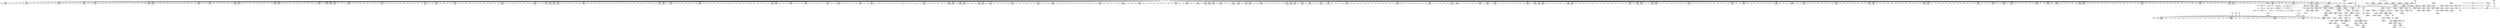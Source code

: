 digraph {
	CE0x5676840 [shape=record,shape=Mrecord,label="{CE0x5676840|1216:_i8*,_:_CRE_837,838_}"]
	CE0x56bda00 [shape=record,shape=Mrecord,label="{CE0x56bda00|selinux_socket_unix_may_send:_sid8|security/selinux/hooks.c,4302}"]
	CE0x5655720 [shape=record,shape=Mrecord,label="{CE0x5655720|1216:_i8*,_:_CRE_256,257_}"]
	CE0x56d4170 [shape=record,shape=Mrecord,label="{CE0x56d4170|selinux_socket_unix_may_send:_tmp10|security/selinux/hooks.c,4296|*SummSink*}"]
	CE0x5656410 [shape=record,shape=Mrecord,label="{CE0x5656410|1216:_i8*,_:_CRE_304,312_|*MultipleSource*|*LoadInst*|security/selinux/hooks.c,4293|security/selinux/hooks.c,4293}"]
	CE0x56574a0 [shape=record,shape=Mrecord,label="{CE0x56574a0|1216:_i8*,_:_CRE_364,365_}"]
	CE0x56cb760 [shape=record,shape=Mrecord,label="{CE0x56cb760|8:_%struct.sock*,_:_SCME_35,36_}"]
	CE0x561e240 [shape=record,shape=Mrecord,label="{CE0x561e240|i32_1|*Constant*|*SummSink*}"]
	CE0x563cb60 [shape=record,shape=Mrecord,label="{CE0x563cb60|1216:_i8*,_:_CRE_553,554_}"]
	CE0x5631b90 [shape=record,shape=Mrecord,label="{CE0x5631b90|1216:_i8*,_:_CRE_39,40_}"]
	CE0x5652660 [shape=record,shape=Mrecord,label="{CE0x5652660|1216:_i8*,_:_CRE_719,720_}"]
	CE0x5654400 [shape=record,shape=Mrecord,label="{CE0x5654400|1216:_i8*,_:_CRE_238,239_}"]
	CE0x56d4540 [shape=record,shape=Mrecord,label="{CE0x56d4540|selinux_socket_unix_may_send:_tmp11|security/selinux/hooks.c,4296|*SummSource*}"]
	CE0x5622650 [shape=record,shape=Mrecord,label="{CE0x5622650|selinux_socket_unix_may_send:_ad|security/selinux/hooks.c, 4295}"]
	CE0x5647770 [shape=record,shape=Mrecord,label="{CE0x5647770|1216:_i8*,_:_CRE_214,215_}"]
	CE0x5638260 [shape=record,shape=Mrecord,label="{CE0x5638260|1216:_i8*,_:_CRE_395,396_}"]
	CE0x562c190 [shape=record,shape=Mrecord,label="{CE0x562c190|1216:_i8*,_:_CRE_141,142_}"]
	CE0x5622390 [shape=record,shape=Mrecord,label="{CE0x5622390|selinux_socket_unix_may_send:_bb}"]
	CE0x564c1a0 [shape=record,shape=Mrecord,label="{CE0x564c1a0|1216:_i8*,_:_CRE_579,580_}"]
	CE0x56c23a0 [shape=record,shape=Mrecord,label="{CE0x56c23a0|selinux_socket_unix_may_send:_tmp16|security/selinux/hooks.c,4302|*SummSink*}"]
	CE0x56973f0 [shape=record,shape=Mrecord,label="{CE0x56973f0|selinux_socket_unix_may_send:_sk_security2|security/selinux/hooks.c,4294|*SummSource*}"]
	CE0x5627370 [shape=record,shape=Mrecord,label="{CE0x5627370|selinux_socket_unix_may_send:_tmp4|*LoadInst*|security/selinux/hooks.c,4293}"]
	CE0x564fd60 [shape=record,shape=Mrecord,label="{CE0x564fd60|1216:_i8*,_:_CRE_665,666_}"]
	CE0x5650b30 [shape=record,shape=Mrecord,label="{CE0x5650b30|1216:_i8*,_:_CRE_678,679_}"]
	CE0x5629400 [shape=record,shape=Mrecord,label="{CE0x5629400|1216:_i8*,_:_CRE_146,147_}"]
	CE0x56baf80 [shape=record,shape=Mrecord,label="{CE0x56baf80|selinux_socket_unix_may_send:_tmp13|security/selinux/hooks.c,4300|*SummSink*}"]
	CE0x563c720 [shape=record,shape=Mrecord,label="{CE0x563c720|1216:_i8*,_:_CRE_549,550_}"]
	CE0x56463f0 [shape=record,shape=Mrecord,label="{CE0x56463f0|1216:_i8*,_:_CRE_208,209_}"]
	CE0x5640760 [shape=record,shape=Mrecord,label="{CE0x5640760|1216:_i8*,_:_CRE_116,117_}"]
	CE0x5656590 [shape=record,shape=Mrecord,label="{CE0x5656590|1216:_i8*,_:_CRE_320,328_|*MultipleSource*|*LoadInst*|security/selinux/hooks.c,4293|security/selinux/hooks.c,4293}"]
	CE0x563bc50 [shape=record,shape=Mrecord,label="{CE0x563bc50|1216:_i8*,_:_CRE_540,541_}"]
	CE0x56bb470 [shape=record,shape=Mrecord,label="{CE0x56bb470|selinux_socket_unix_may_send:_sk7|security/selinux/hooks.c,4300|*SummSink*}"]
	CE0x56503c0 [shape=record,shape=Mrecord,label="{CE0x56503c0|1216:_i8*,_:_CRE_671,672_}"]
	CE0x564b920 [shape=record,shape=Mrecord,label="{CE0x564b920|1216:_i8*,_:_CRE_571,572_}"]
	CE0x5680590 [shape=record,shape=Mrecord,label="{CE0x5680590|selinux_socket_unix_may_send:_tmp5|security/selinux/hooks.c,4293|*SummSource*}"]
	CE0x56c8080 [shape=record,shape=Mrecord,label="{CE0x56c8080|_ret_i32_%call,_!dbg_!27738|security/selinux/hooks.c,4304|*SummSink*}"]
	CE0x5638e10 [shape=record,shape=Mrecord,label="{CE0x5638e10|1216:_i8*,_:_CRE_406,407_}"]
	CE0x564d4c0 [shape=record,shape=Mrecord,label="{CE0x564d4c0|1216:_i8*,_:_CRE_597,598_}"]
	CE0x564c2b0 [shape=record,shape=Mrecord,label="{CE0x564c2b0|1216:_i8*,_:_CRE_580,581_}"]
	CE0x562bd80 [shape=record,shape=Mrecord,label="{CE0x562bd80|1216:_i8*,_:_CRE_193,194_}"]
	CE0x567d360 [shape=record,shape=Mrecord,label="{CE0x567d360|1216:_i8*,_:_CRE_1128,1136_|*MultipleSource*|*LoadInst*|security/selinux/hooks.c,4293|security/selinux/hooks.c,4293}"]
	CE0x56424f0 [shape=record,shape=Mrecord,label="{CE0x56424f0|1216:_i8*,_:_CRE_108,112_|*MultipleSource*|*LoadInst*|security/selinux/hooks.c,4293|security/selinux/hooks.c,4293}"]
	CE0x56ca2f0 [shape=record,shape=Mrecord,label="{CE0x56ca2f0|8:_%struct.sock*,_:_SCME_8,16_|*MultipleSource*|security/selinux/hooks.c,4296|security/selinux/hooks.c,4296|security/selinux/hooks.c, 4296}"]
	CE0x56794e0 [shape=record,shape=Mrecord,label="{CE0x56794e0|1216:_i8*,_:_CRE_879,880_}"]
	CE0x56cc6d0 [shape=record,shape=Mrecord,label="{CE0x56cc6d0|8:_%struct.sock*,_:_SCME_48,49_}"]
	CE0x56436a0 [shape=record,shape=Mrecord,label="{CE0x56436a0|1216:_i8*,_:_CRE_99,100_}"]
	CE0x56d3ba0 [shape=record,shape=Mrecord,label="{CE0x56d3ba0|selinux_socket_unix_may_send:_tmp9|security/selinux/hooks.c,4294|*SummSink*}"]
	CE0x564d6e0 [shape=record,shape=Mrecord,label="{CE0x564d6e0|1216:_i8*,_:_CRE_599,600_}"]
	CE0x5657390 [shape=record,shape=Mrecord,label="{CE0x5657390|1216:_i8*,_:_CRE_363,364_}"]
	CE0x5643a70 [shape=record,shape=Mrecord,label="{CE0x5643a70|1216:_i8*,_:_CRE_172,173_}"]
	CE0x562f620 [shape=record,shape=Mrecord,label="{CE0x562f620|1216:_i8*,_:_CRE_126,127_}"]
	CE0x5634640 [shape=record,shape=Mrecord,label="{CE0x5634640|1216:_i8*,_:_CRE_205,206_}"]
	CE0x5639030 [shape=record,shape=Mrecord,label="{CE0x5639030|1216:_i8*,_:_CRE_408,409_}"]
	CE0x56bb2f0 [shape=record,shape=Mrecord,label="{CE0x56bb2f0|selinux_socket_unix_may_send:_sk7|security/selinux/hooks.c,4300|*SummSource*}"]
	CE0x567c140 [shape=record,shape=Mrecord,label="{CE0x567c140|1216:_i8*,_:_CRE_1040,1048_|*MultipleSource*|*LoadInst*|security/selinux/hooks.c,4293|security/selinux/hooks.c,4293}"]
	CE0x563c610 [shape=record,shape=Mrecord,label="{CE0x563c610|1216:_i8*,_:_CRE_548,549_}"]
	CE0x5674fd0 [shape=record,shape=Mrecord,label="{CE0x5674fd0|1216:_i8*,_:_CRE_814,815_}"]
	CE0x564c3c0 [shape=record,shape=Mrecord,label="{CE0x564c3c0|1216:_i8*,_:_CRE_581,582_}"]
	CE0x56bbc50 [shape=record,shape=Mrecord,label="{CE0x56bbc50|i32_2|*Constant*|*SummSource*}"]
	CE0x5638370 [shape=record,shape=Mrecord,label="{CE0x5638370|1216:_i8*,_:_CRE_396,397_}"]
	CE0x563abb0 [shape=record,shape=Mrecord,label="{CE0x563abb0|1216:_i8*,_:_CRE_460,464_|*MultipleSource*|*LoadInst*|security/selinux/hooks.c,4293|security/selinux/hooks.c,4293}"]
	CE0x564a050 [shape=record,shape=Mrecord,label="{CE0x564a050|1216:_i8*,_:_CRE_135,136_}"]
	CE0x5656c10 [shape=record,shape=Mrecord,label="{CE0x5656c10|1216:_i8*,_:_CRE_357,358_}"]
	CE0x56359d0 [shape=record,shape=Mrecord,label="{CE0x56359d0|_call_void_mcount()_#3|*SummSource*}"]
	CE0x56b6810 [shape=record,shape=Mrecord,label="{CE0x56b6810|avc_has_perm:_entry|*SummSink*}"]
	CE0x56cc5a0 [shape=record,shape=Mrecord,label="{CE0x56cc5a0|8:_%struct.sock*,_:_SCME_47,48_}"]
	CE0x6b3a7b0 [shape=record,shape=Mrecord,label="{CE0x6b3a7b0|i32_5|*Constant*|*SummSource*}"]
	CE0x5635eb0 [shape=record,shape=Mrecord,label="{CE0x5635eb0|1216:_i8*,_:_CRE_77,78_}"]
	CE0x5656a20 [shape=record,shape=Mrecord,label="{CE0x5656a20|1216:_i8*,_:_CRE_354,355_}"]
	CE0x56cb2a0 [shape=record,shape=Mrecord,label="{CE0x56cb2a0|8:_%struct.sock*,_:_SCME_31,32_}"]
	CE0x563b240 [shape=record,shape=Mrecord,label="{CE0x563b240|1216:_i8*,_:_CRE_480,488_|*MultipleSource*|*LoadInst*|security/selinux/hooks.c,4293|security/selinux/hooks.c,4293}"]
	CE0x56ce4f0 [shape=record,shape=Mrecord,label="{CE0x56ce4f0|selinux_socket_unix_may_send:_type|security/selinux/hooks.c,4298}"]
	CE0x75a8950 [shape=record,shape=Mrecord,label="{CE0x75a8950|32:_%struct.sock*,_:_CRE_16,24_|*MultipleSource*|security/selinux/hooks.c,4293|Function::selinux_socket_unix_may_send&Arg::sock::}"]
	CE0x5657e30 [shape=record,shape=Mrecord,label="{CE0x5657e30|1216:_i8*,_:_CRE_373,374_}"]
	CE0x5627f70 [shape=record,shape=Mrecord,label="{CE0x5627f70|1216:_i8*,_:_CRE_68,69_}"]
	CE0x5679810 [shape=record,shape=Mrecord,label="{CE0x5679810|1216:_i8*,_:_CRE_888,892_|*MultipleSource*|*LoadInst*|security/selinux/hooks.c,4293|security/selinux/hooks.c,4293}"]
	CE0x5697b90 [shape=record,shape=Mrecord,label="{CE0x5697b90|selinux_socket_unix_may_send:_sk_security2|security/selinux/hooks.c,4294|*SummSink*}"]
	CE0x563d010 [shape=record,shape=Mrecord,label="{CE0x563d010|8:_%struct.sock*,_:_SCME_16,18_|*MultipleSource*|security/selinux/hooks.c,4296|security/selinux/hooks.c,4296|security/selinux/hooks.c, 4296}"]
	CE0x5625d60 [shape=record,shape=Mrecord,label="{CE0x5625d60|1216:_i8*,_:_CRE_73,74_}"]
	CE0x562f6f0 [shape=record,shape=Mrecord,label="{CE0x562f6f0|1216:_i8*,_:_CRE_127,128_}"]
	CE0x56c18b0 [shape=record,shape=Mrecord,label="{CE0x56c18b0|selinux_socket_unix_may_send:_tmp16|security/selinux/hooks.c,4302}"]
	CE0x56cd3d0 [shape=record,shape=Mrecord,label="{CE0x56cd3d0|i8_2|*Constant*}"]
	CE0x5655a50 [shape=record,shape=Mrecord,label="{CE0x5655a50|1216:_i8*,_:_CRE_259,260_}"]
	CE0x56579f0 [shape=record,shape=Mrecord,label="{CE0x56579f0|1216:_i8*,_:_CRE_369,370_}"]
	CE0x56b5f60 [shape=record,shape=Mrecord,label="{CE0x56b5f60|selinux_socket_unix_may_send:_type|security/selinux/hooks.c,4298|*SummSink*}"]
	CE0x567c4e0 [shape=record,shape=Mrecord,label="{CE0x567c4e0|1216:_i8*,_:_CRE_1056,1064_|*MultipleSource*|*LoadInst*|security/selinux/hooks.c,4293|security/selinux/hooks.c,4293}"]
	CE0x5632060 [shape=record,shape=Mrecord,label="{CE0x5632060|1216:_i8*,_:_CRE_156,157_}"]
	CE0x5675630 [shape=record,shape=Mrecord,label="{CE0x5675630|1216:_i8*,_:_CRE_820,821_}"]
	CE0x5644590 [shape=record,shape=Mrecord,label="{CE0x5644590|1216:_i8*,_:_CRE_25,26_}"]
	CE0x5642e50 [shape=record,shape=Mrecord,label="{CE0x5642e50|1216:_i8*,_:_CRE_59,60_}"]
	CE0x5627d00 [shape=record,shape=Mrecord,label="{CE0x5627d00|1216:_i8*,_:_CRE_65,66_}"]
	CE0x567a7e0 [shape=record,shape=Mrecord,label="{CE0x567a7e0|1216:_i8*,_:_CRE_952,960_|*MultipleSource*|*LoadInst*|security/selinux/hooks.c,4293|security/selinux/hooks.c,4293}"]
	CE0x56409b0 [shape=record,shape=Mrecord,label="{CE0x56409b0|1216:_i8*,_:_CRE_118,119_}"]
	CE0x56376b0 [shape=record,shape=Mrecord,label="{CE0x56376b0|1216:_i8*,_:_CRE_384,385_}"]
	CE0x5646830 [shape=record,shape=Mrecord,label="{CE0x5646830|1216:_i8*,_:_CRE_212,213_}"]
	CE0x5654950 [shape=record,shape=Mrecord,label="{CE0x5654950|1216:_i8*,_:_CRE_243,244_}"]
	CE0x565fcd0 [shape=record,shape=Mrecord,label="{CE0x565fcd0|1216:_i8*,_:_CRE_4,5_}"]
	CE0x564ca20 [shape=record,shape=Mrecord,label="{CE0x564ca20|1216:_i8*,_:_CRE_587,588_}"]
	CE0x5657c10 [shape=record,shape=Mrecord,label="{CE0x5657c10|1216:_i8*,_:_CRE_371,372_}"]
	CE0x56cabd0 [shape=record,shape=Mrecord,label="{CE0x56cabd0|8:_%struct.sock*,_:_SCME_24,25_}"]
	CE0x564da10 [shape=record,shape=Mrecord,label="{CE0x564da10|1216:_i8*,_:_CRE_602,603_}"]
	CE0x563a7c0 [shape=record,shape=Mrecord,label="{CE0x563a7c0|1216:_i8*,_:_CRE_448,452_|*MultipleSource*|*LoadInst*|security/selinux/hooks.c,4293|security/selinux/hooks.c,4293}"]
	CE0x563bcc0 [shape=record,shape=Mrecord,label="{CE0x563bcc0|1216:_i8*,_:_CRE_539,540_}"]
	CE0x5620c00 [shape=record,shape=Mrecord,label="{CE0x5620c00|selinux_socket_unix_may_send:_entry}"]
	CE0x5634750 [shape=record,shape=Mrecord,label="{CE0x5634750|1216:_i8*,_:_CRE_206,207_}"]
	CE0x5646500 [shape=record,shape=Mrecord,label="{CE0x5646500|1216:_i8*,_:_CRE_209,210_}"]
	CE0x5654620 [shape=record,shape=Mrecord,label="{CE0x5654620|1216:_i8*,_:_CRE_240,241_}"]
	CE0x565d670 [shape=record,shape=Mrecord,label="{CE0x565d670|1216:_i8*,_:_CRE_5,6_}"]
	CE0x563f890 [shape=record,shape=Mrecord,label="{CE0x563f890|0:_i8,_8:_%struct.lsm_network_audit*,_24:_%struct.selinux_audit_data*,_:_SCMRE_0,1_|*MultipleSource*|security/selinux/hooks.c,4298|security/selinux/hooks.c, 4295}"]
	CE0x564db20 [shape=record,shape=Mrecord,label="{CE0x564db20|1216:_i8*,_:_CRE_603,604_}"]
	CE0x56745a0 [shape=record,shape=Mrecord,label="{CE0x56745a0|1216:_i8*,_:_CRE_792,800_|*MultipleSource*|*LoadInst*|security/selinux/hooks.c,4293|security/selinux/hooks.c,4293}"]
	CE0x5638ae0 [shape=record,shape=Mrecord,label="{CE0x5638ae0|1216:_i8*,_:_CRE_403,404_}"]
	CE0x56791b0 [shape=record,shape=Mrecord,label="{CE0x56791b0|1216:_i8*,_:_CRE_876,877_}"]
	CE0x567a9b0 [shape=record,shape=Mrecord,label="{CE0x567a9b0|1216:_i8*,_:_CRE_960,964_|*MultipleSource*|*LoadInst*|security/selinux/hooks.c,4293|security/selinux/hooks.c,4293}"]
	CE0x5636100 [shape=record,shape=Mrecord,label="{CE0x5636100|1216:_i8*,_:_CRE_79,80_}"]
	CE0x5697120 [shape=record,shape=Mrecord,label="{CE0x5697120|selinux_socket_unix_may_send:_tmp7|*LoadInst*|security/selinux/hooks.c,4294|*SummSource*}"]
	CE0x5675da0 [shape=record,shape=Mrecord,label="{CE0x5675da0|1216:_i8*,_:_CRE_827,828_}"]
	CE0x5697250 [shape=record,shape=Mrecord,label="{CE0x5697250|selinux_socket_unix_may_send:_sk_security2|security/selinux/hooks.c,4294}"]
	CE0x56781c0 [shape=record,shape=Mrecord,label="{CE0x56781c0|1216:_i8*,_:_CRE_861,862_}"]
	CE0x56cc0e0 [shape=record,shape=Mrecord,label="{CE0x56cc0e0|8:_%struct.sock*,_:_SCME_43,44_}"]
	CE0x562ad30 [shape=record,shape=Mrecord,label="{CE0x562ad30|1216:_i8*,_:_CRE_95,96_}"]
	CE0x56d3e00 [shape=record,shape=Mrecord,label="{CE0x56d3e00|selinux_socket_unix_may_send:_tmp10|security/selinux/hooks.c,4296}"]
	CE0x562e330 [shape=record,shape=Mrecord,label="{CE0x562e330|1216:_i8*,_:_CRE_223,224_}"]
	CE0x56b7c70 [shape=record,shape=Mrecord,label="{CE0x56b7c70|avc_has_perm:_requested|Function::avc_has_perm&Arg::requested::}"]
	CE0x56ccb90 [shape=record,shape=Mrecord,label="{CE0x56ccb90|8:_%struct.sock*,_:_SCME_52,53_}"]
	CE0x5636030 [shape=record,shape=Mrecord,label="{CE0x5636030|1216:_i8*,_:_CRE_78,79_}"]
	CE0x56206f0 [shape=record,shape=Mrecord,label="{CE0x56206f0|selinux_socket_unix_may_send:_tmp3|*SummSource*}"]
	CE0x562c0c0 [shape=record,shape=Mrecord,label="{CE0x562c0c0|1216:_i8*,_:_CRE_140,141_}"]
	CE0x56b6130 [shape=record,shape=Mrecord,label="{CE0x56b6130|selinux_socket_unix_may_send:_tmp9|security/selinux/hooks.c,4294|*SummSource*}"]
	CE0x563a020 [shape=record,shape=Mrecord,label="{CE0x563a020|1216:_i8*,_:_CRE_423,424_}"]
	CE0x5639e00 [shape=record,shape=Mrecord,label="{CE0x5639e00|1216:_i8*,_:_CRE_421,422_}"]
	CE0x5641220 [shape=record,shape=Mrecord,label="{CE0x5641220|1216:_i8*,_:_CRE_87,88_}"]
	CE0x56ca850 [shape=record,shape=Mrecord,label="{CE0x56ca850|8:_%struct.sock*,_:_SCME_18,20_|*MultipleSource*|security/selinux/hooks.c,4296|security/selinux/hooks.c,4296|security/selinux/hooks.c, 4296}"]
	CE0x5637380 [shape=record,shape=Mrecord,label="{CE0x5637380|1216:_i8*,_:_CRE_381,382_}"]
	CE0x56bab50 [shape=record,shape=Mrecord,label="{CE0x56bab50|selinux_socket_unix_may_send:_sid|security/selinux/hooks.c,4302|*SummSink*}"]
	CE0x5655c70 [shape=record,shape=Mrecord,label="{CE0x5655c70|1216:_i8*,_:_CRE_261,262_}"]
	CE0x562e110 [shape=record,shape=Mrecord,label="{CE0x562e110|1216:_i8*,_:_CRE_221,222_}"]
	CE0x5638bf0 [shape=record,shape=Mrecord,label="{CE0x5638bf0|1216:_i8*,_:_CRE_404,405_}"]
	CE0x56564f0 [shape=record,shape=Mrecord,label="{CE0x56564f0|1216:_i8*,_:_CRE_312,316_|*MultipleSource*|*LoadInst*|security/selinux/hooks.c,4293|security/selinux/hooks.c,4293}"]
	CE0x56566e0 [shape=record,shape=Mrecord,label="{CE0x56566e0|1216:_i8*,_:_CRE_328,336_|*MultipleSource*|*LoadInst*|security/selinux/hooks.c,4293|security/selinux/hooks.c,4293}"]
	CE0x564f0a0 [shape=record,shape=Mrecord,label="{CE0x564f0a0|1216:_i8*,_:_CRE_653,654_}"]
	CE0x56537b0 [shape=record,shape=Mrecord,label="{CE0x56537b0|1216:_i8*,_:_CRE_694,695_}"]
	CE0x56313a0 [shape=record,shape=Mrecord,label="{CE0x56313a0|selinux_socket_unix_may_send:_tmp7|*LoadInst*|security/selinux/hooks.c,4294}"]
	CE0x5677d80 [shape=record,shape=Mrecord,label="{CE0x5677d80|1216:_i8*,_:_CRE_857,858_}"]
	CE0x56c73e0 [shape=record,shape=Mrecord,label="{CE0x56c73e0|_ret_i32_%retval.0,_!dbg_!27728|security/selinux/avc.c,775|*SummSource*}"]
	CE0x56d4be0 [shape=record,shape=Mrecord,label="{CE0x56d4be0|i8_0|*Constant*|*SummSink*}"]
	CE0x5639be0 [shape=record,shape=Mrecord,label="{CE0x5639be0|1216:_i8*,_:_CRE_419,420_}"]
	CE0x56303a0 [shape=record,shape=Mrecord,label="{CE0x56303a0|selinux_socket_unix_may_send:_tmp2|*SummSource*}"]
	CE0x5644670 [shape=record,shape=Mrecord,label="{CE0x5644670|1216:_i8*,_:_CRE_29,30_}"]
	CE0x565e960 [shape=record,shape=Mrecord,label="{CE0x565e960|32:_%struct.sock*,_:_CRE_32,40_|*MultipleSource*|security/selinux/hooks.c,4293|Function::selinux_socket_unix_may_send&Arg::sock::}"]
	CE0x563e930 [shape=record,shape=Mrecord,label="{CE0x563e930|i32_5|*Constant*|*SummSink*}"]
	CE0x5fb7780 [shape=record,shape=Mrecord,label="{CE0x5fb7780|1216:_i8*,_:_CRE_101,102_}"]
	CE0x565fc60 [shape=record,shape=Mrecord,label="{CE0x565fc60|1216:_i8*,_:_CRE_6,7_}"]
	CE0x56b8000 [shape=record,shape=Mrecord,label="{CE0x56b8000|avc_has_perm:_auditdata|Function::avc_has_perm&Arg::auditdata::}"]
	CE0x5639470 [shape=record,shape=Mrecord,label="{CE0x5639470|1216:_i8*,_:_CRE_412,413_}"]
	CE0x56412c0 [shape=record,shape=Mrecord,label="{CE0x56412c0|1216:_i8*,_:_CRE_89,90_}"]
	CE0x564d7f0 [shape=record,shape=Mrecord,label="{CE0x564d7f0|1216:_i8*,_:_CRE_600,601_}"]
	CE0x5627ea0 [shape=record,shape=Mrecord,label="{CE0x5627ea0|1216:_i8*,_:_CRE_67,68_}"]
	CE0x5653d00 [shape=record,shape=Mrecord,label="{CE0x5653d00|1216:_i8*,_:_CRE_699,700_}"]
	CE0x567a270 [shape=record,shape=Mrecord,label="{CE0x567a270|1216:_i8*,_:_CRE_920,936_|*MultipleSource*|*LoadInst*|security/selinux/hooks.c,4293|security/selinux/hooks.c,4293}"]
	CE0x564a820 [shape=record,shape=Mrecord,label="{CE0x564a820|1216:_i8*,_:_CRE_555,556_}"]
	CE0x5650800 [shape=record,shape=Mrecord,label="{CE0x5650800|1216:_i8*,_:_CRE_675,676_}"]
	CE0x5631d30 [shape=record,shape=Mrecord,label="{CE0x5631d30|1216:_i8*,_:_CRE_40,48_|*MultipleSource*|*LoadInst*|security/selinux/hooks.c,4293|security/selinux/hooks.c,4293}"]
	CE0x564ba30 [shape=record,shape=Mrecord,label="{CE0x564ba30|1216:_i8*,_:_CRE_572,573_}"]
	CE0x562eae0 [shape=record,shape=Mrecord,label="{CE0x562eae0|1216:_i8*,_:_CRE_57,58_}"]
	CE0x56b78b0 [shape=record,shape=Mrecord,label="{CE0x56b78b0|i32_262144|*Constant*}"]
	CE0x5635e10 [shape=record,shape=Mrecord,label="{CE0x5635e10|1216:_i8*,_:_CRE_74,75_}"]
	CE0x56253c0 [shape=record,shape=Mrecord,label="{CE0x56253c0|selinux_socket_unix_may_send:_sock|Function::selinux_socket_unix_may_send&Arg::sock::}"]
	CE0x56cb3d0 [shape=record,shape=Mrecord,label="{CE0x56cb3d0|8:_%struct.sock*,_:_SCME_32,33_}"]
	CE0x56c1a10 [shape=record,shape=Mrecord,label="{CE0x56c1a10|selinux_socket_unix_may_send:_tmp16|security/selinux/hooks.c,4302|*SummSource*}"]
	CE0x564c5e0 [shape=record,shape=Mrecord,label="{CE0x564c5e0|1216:_i8*,_:_CRE_583,584_}"]
	CE0x5654510 [shape=record,shape=Mrecord,label="{CE0x5654510|1216:_i8*,_:_CRE_239,240_}"]
	CE0x5676c80 [shape=record,shape=Mrecord,label="{CE0x5676c80|1216:_i8*,_:_CRE_841,842_}"]
	CE0x567b830 [shape=record,shape=Mrecord,label="{CE0x567b830|1216:_i8*,_:_CRE_1000,1008_|*MultipleSource*|*LoadInst*|security/selinux/hooks.c,4293|security/selinux/hooks.c,4293}"]
	CE0x56cc340 [shape=record,shape=Mrecord,label="{CE0x56cc340|8:_%struct.sock*,_:_SCME_45,46_}"]
	CE0x563b0f0 [shape=record,shape=Mrecord,label="{CE0x563b0f0|1216:_i8*,_:_CRE_476,480_|*MultipleSource*|*LoadInst*|security/selinux/hooks.c,4293|security/selinux/hooks.c,4293}"]
	CE0x56315f0 [shape=record,shape=Mrecord,label="{CE0x56315f0|32:_%struct.sock*,_:_CRE_0,4_|*MultipleSource*|security/selinux/hooks.c,4294|Function::selinux_socket_unix_may_send&Arg::other::}"]
	CE0x56515d0 [shape=record,shape=Mrecord,label="{CE0x56515d0|1216:_i8*,_:_CRE_688,689_}"]
	CE0x56399c0 [shape=record,shape=Mrecord,label="{CE0x56399c0|1216:_i8*,_:_CRE_417,418_}"]
	CE0x562ed50 [shape=record,shape=Mrecord,label="{CE0x562ed50|1216:_i8*,_:_CRE_181,182_}"]
	CE0x562f890 [shape=record,shape=Mrecord,label="{CE0x562f890|1216:_i8*,_:_CRE_129,130_}"]
	CE0x5645c00 [shape=record,shape=Mrecord,label="{CE0x5645c00|1216:_i8*,_:_CRE_80,81_}"]
	CE0x563c3f0 [shape=record,shape=Mrecord,label="{CE0x563c3f0|1216:_i8*,_:_CRE_546,547_}"]
	CE0x56322d0 [shape=record,shape=Mrecord,label="{CE0x56322d0|1216:_i8*,_:_CRE_159,160_}"]
	CE0x56471b0 [shape=record,shape=Mrecord,label="{CE0x56471b0|1216:_i8*,_:_CRE_148,149_}"]
	CE0x5677b60 [shape=record,shape=Mrecord,label="{CE0x5677b60|1216:_i8*,_:_CRE_855,856_}"]
	CE0x56c0c50 [shape=record,shape=Mrecord,label="{CE0x56c0c50|i32_4|*Constant*|*SummSink*}"]
	CE0x56d48a0 [shape=record,shape=Mrecord,label="{CE0x56d48a0|i8_0|*Constant*}"]
	CE0x56b7670 [shape=record,shape=Mrecord,label="{CE0x56b7670|avc_has_perm:_tclass|Function::avc_has_perm&Arg::tclass::|*SummSink*}"]
	CE0x563b2e0 [shape=record,shape=Mrecord,label="{CE0x563b2e0|1216:_i8*,_:_CRE_488,496_|*MultipleSource*|*LoadInst*|security/selinux/hooks.c,4293|security/selinux/hooks.c,4293}"]
	CE0x567b660 [shape=record,shape=Mrecord,label="{CE0x567b660|1216:_i8*,_:_CRE_992,1000_|*MultipleSource*|*LoadInst*|security/selinux/hooks.c,4293|security/selinux/hooks.c,4293}"]
	CE0x5675a70 [shape=record,shape=Mrecord,label="{CE0x5675a70|1216:_i8*,_:_CRE_824,825_}"]
	CE0x564af90 [shape=record,shape=Mrecord,label="{CE0x564af90|1216:_i8*,_:_CRE_562,563_}"]
	"CONST[source:1(input),value:2(dynamic)][purpose:{subject}]"
	CE0x5637e20 [shape=record,shape=Mrecord,label="{CE0x5637e20|1216:_i8*,_:_CRE_391,392_}"]
	CE0x56bdb30 [shape=record,shape=Mrecord,label="{CE0x56bdb30|selinux_socket_unix_may_send:_sid8|security/selinux/hooks.c,4302|*SummSource*}"]
	CE0x5678d70 [shape=record,shape=Mrecord,label="{CE0x5678d70|1216:_i8*,_:_CRE_872,873_}"]
	CE0x56b9970 [shape=record,shape=Mrecord,label="{CE0x56b9970|selinux_socket_unix_may_send:_tmp12|*LoadInst*|security/selinux/hooks.c,4300|*SummSource*}"]
	CE0x564a930 [shape=record,shape=Mrecord,label="{CE0x564a930|1216:_i8*,_:_CRE_556,557_}"]
	CE0x5640270 [shape=record,shape=Mrecord,label="{CE0x5640270|1216:_i8*,_:_CRE_194,195_}"]
	CE0x562fc90 [shape=record,shape=Mrecord,label="{CE0x562fc90|i32_5|*Constant*}"]
	CE0x5639ad0 [shape=record,shape=Mrecord,label="{CE0x5639ad0|1216:_i8*,_:_CRE_418,419_}"]
	CE0x5696420 [shape=record,shape=Mrecord,label="{CE0x5696420|selinux_socket_unix_may_send:_sid|security/selinux/hooks.c,4302}"]
	CE0x5654b70 [shape=record,shape=Mrecord,label="{CE0x5654b70|1216:_i8*,_:_CRE_245,246_}"]
	CE0x5639140 [shape=record,shape=Mrecord,label="{CE0x5639140|1216:_i8*,_:_CRE_409,410_}"]
	CE0x56ba9e0 [shape=record,shape=Mrecord,label="{CE0x56ba9e0|selinux_socket_unix_may_send:_net6|security/selinux/hooks.c,4300|*SummSink*}"]
	CE0x5675eb0 [shape=record,shape=Mrecord,label="{CE0x5675eb0|1216:_i8*,_:_CRE_828,829_}"]
	CE0x5656370 [shape=record,shape=Mrecord,label="{CE0x5656370|1216:_i8*,_:_CRE_288,304_|*MultipleSource*|*LoadInst*|security/selinux/hooks.c,4293|security/selinux/hooks.c,4293}"]
	CE0x5636e30 [shape=record,shape=Mrecord,label="{CE0x5636e30|1216:_i8*,_:_CRE_376,377_}"]
	CE0x567e180 [shape=record,shape=Mrecord,label="{CE0x567e180|selinux_socket_unix_may_send:_tmp5|security/selinux/hooks.c,4293}"]
	CE0x567e290 [shape=record,shape=Mrecord,label="{CE0x567e290|1216:_i8*,_:_CRE_1160,1162_|*MultipleSource*|*LoadInst*|security/selinux/hooks.c,4293|security/selinux/hooks.c,4293}"]
	CE0x5621d00 [shape=record,shape=Mrecord,label="{CE0x5621d00|selinux_socket_unix_may_send:_tmp4|*LoadInst*|security/selinux/hooks.c,4293|*SummSource*}"]
	CE0x5673ac0 [shape=record,shape=Mrecord,label="{CE0x5673ac0|1216:_i8*,_:_CRE_760,764_|*MultipleSource*|*LoadInst*|security/selinux/hooks.c,4293|security/selinux/hooks.c,4293}"]
	CE0x567c310 [shape=record,shape=Mrecord,label="{CE0x567c310|1216:_i8*,_:_CRE_1048,1056_|*MultipleSource*|*LoadInst*|security/selinux/hooks.c,4293|security/selinux/hooks.c,4293}"]
	CE0x5627dd0 [shape=record,shape=Mrecord,label="{CE0x5627dd0|1216:_i8*,_:_CRE_66,67_}"]
	CE0x56ce2e0 [shape=record,shape=Mrecord,label="{CE0x56ce2e0|i32_8|*Constant*|*SummSource*}"]
	CE0x5640a80 [shape=record,shape=Mrecord,label="{CE0x5640a80|1216:_i8*,_:_CRE_119,120_}"]
	CE0x5647880 [shape=record,shape=Mrecord,label="{CE0x5647880|1216:_i8*,_:_CRE_215,216_}"]
	CE0x567d530 [shape=record,shape=Mrecord,label="{CE0x567d530|1216:_i8*,_:_CRE_1136,1140_|*MultipleSource*|*LoadInst*|security/selinux/hooks.c,4293|security/selinux/hooks.c,4293}"]
	CE0x561f6d0 [shape=record,shape=Mrecord,label="{CE0x561f6d0|selinux_socket_unix_may_send:_tmp3}"]
	CE0x564b810 [shape=record,shape=Mrecord,label="{CE0x564b810|1216:_i8*,_:_CRE_570,571_}"]
	CE0x56542f0 [shape=record,shape=Mrecord,label="{CE0x56542f0|1216:_i8*,_:_CRE_237,238_}"]
	CE0x56553f0 [shape=record,shape=Mrecord,label="{CE0x56553f0|1216:_i8*,_:_CRE_253,254_}"]
	CE0x5638150 [shape=record,shape=Mrecord,label="{CE0x5638150|1216:_i8*,_:_CRE_394,395_}"]
	CE0x5649f80 [shape=record,shape=Mrecord,label="{CE0x5649f80|1216:_i8*,_:_CRE_134,135_}"]
	CE0x5647990 [shape=record,shape=Mrecord,label="{CE0x5647990|1216:_i8*,_:_CRE_216,217_}"]
	CE0x564f700 [shape=record,shape=Mrecord,label="{CE0x564f700|1216:_i8*,_:_CRE_659,660_}"]
	CE0x5678600 [shape=record,shape=Mrecord,label="{CE0x5678600|1216:_i8*,_:_CRE_865,866_}"]
	CE0x5696070 [shape=record,shape=Mrecord,label="{CE0x5696070|i8_2|*Constant*|*SummSink*}"]
	CE0x5680020 [shape=record,shape=Mrecord,label="{CE0x5680020|1216:_i8*,_:_CRE_1264,1272_|*MultipleSource*|*LoadInst*|security/selinux/hooks.c,4293|security/selinux/hooks.c,4293}"]
	CE0x56ba860 [shape=record,shape=Mrecord,label="{CE0x56ba860|selinux_socket_unix_may_send:_net6|security/selinux/hooks.c,4300|*SummSource*}"]
	CE0x56514c0 [shape=record,shape=Mrecord,label="{CE0x56514c0|1216:_i8*,_:_CRE_687,688_}"]
	CE0x5653370 [shape=record,shape=Mrecord,label="{CE0x5653370|1216:_i8*,_:_CRE_690,691_}"]
	CE0x5675c90 [shape=record,shape=Mrecord,label="{CE0x5675c90|1216:_i8*,_:_CRE_826,827_}"]
	CE0x5645f40 [shape=record,shape=Mrecord,label="{CE0x5645f40|1216:_i8*,_:_CRE_84,85_}"]
	CE0x5652c60 [shape=record,shape=Mrecord,label="{CE0x5652c60|1216:_i8*,_:_CRE_231,232_}"]
	CE0x56c7ed0 [shape=record,shape=Mrecord,label="{CE0x56c7ed0|_ret_i32_%call,_!dbg_!27738|security/selinux/hooks.c,4304|*SummSource*}"]
	CE0x56cb890 [shape=record,shape=Mrecord,label="{CE0x56cb890|8:_%struct.sock*,_:_SCME_36,37_}"]
	CE0x56ccdf0 [shape=record,shape=Mrecord,label="{CE0x56ccdf0|8:_%struct.sock*,_:_SCME_54,55_}"]
	CE0x56795f0 [shape=record,shape=Mrecord,label="{CE0x56795f0|1216:_i8*,_:_CRE_1152,1153_}"]
	CE0x562abf0 [shape=record,shape=Mrecord,label="{CE0x562abf0|1216:_i8*,_:_CRE_92,93_}"]
	CE0x56577d0 [shape=record,shape=Mrecord,label="{CE0x56577d0|1216:_i8*,_:_CRE_367,368_}"]
	CE0x562bf20 [shape=record,shape=Mrecord,label="{CE0x562bf20|1216:_i8*,_:_CRE_138,139_}"]
	CE0x5641150 [shape=record,shape=Mrecord,label="{CE0x5641150|1216:_i8*,_:_CRE_86,87_}"]
	CE0x56c29d0 [shape=record,shape=Mrecord,label="{CE0x56c29d0|selinux_socket_unix_may_send:_call|security/selinux/hooks.c,4302|*SummSource*}"]
	CE0x5680930 [shape=record,shape=Mrecord,label="{CE0x5680930|selinux_socket_unix_may_send:_tmp6|security/selinux/hooks.c,4293}"]
	CE0x5639360 [shape=record,shape=Mrecord,label="{CE0x5639360|1216:_i8*,_:_CRE_411,412_}"]
	CE0x563b630 [shape=record,shape=Mrecord,label="{CE0x563b630|1216:_i8*,_:_CRE_512,520_|*MultipleSource*|*LoadInst*|security/selinux/hooks.c,4293|security/selinux/hooks.c,4293}"]
	CE0x56531b0 [shape=record,shape=Mrecord,label="{CE0x56531b0|1216:_i8*,_:_CRE_236,237_}"]
	CE0x5632600 [shape=record,shape=Mrecord,label="{CE0x5632600|i64*_getelementptr_inbounds_(_2_x_i64_,_2_x_i64_*___llvm_gcov_ctr340,_i64_0,_i64_0)|*Constant*|*SummSource*}"]
	CE0x5639cf0 [shape=record,shape=Mrecord,label="{CE0x5639cf0|1216:_i8*,_:_CRE_420,421_}"]
	CE0x567e690 [shape=record,shape=Mrecord,label="{CE0x567e690|1216:_i8*,_:_CRE_1176,1184_|*MultipleSource*|*LoadInst*|security/selinux/hooks.c,4293|security/selinux/hooks.c,4293}"]
	CE0x564c4d0 [shape=record,shape=Mrecord,label="{CE0x564c4d0|1216:_i8*,_:_CRE_582,583_}"]
	CE0x564cd50 [shape=record,shape=Mrecord,label="{CE0x564cd50|1216:_i8*,_:_CRE_590,591_}"]
	CE0x5676d90 [shape=record,shape=Mrecord,label="{CE0x5676d90|1216:_i8*,_:_CRE_842,843_}"]
	CE0x5677c70 [shape=record,shape=Mrecord,label="{CE0x5677c70|1216:_i8*,_:_CRE_856,857_}"]
	CE0x563aa60 [shape=record,shape=Mrecord,label="{CE0x563aa60|1216:_i8*,_:_CRE_456,458_|*MultipleSource*|*LoadInst*|security/selinux/hooks.c,4293|security/selinux/hooks.c,4293}"]
	CE0x5640540 [shape=record,shape=Mrecord,label="{CE0x5640540|1216:_i8*,_:_CRE_198,199_}"]
	CE0x562be50 [shape=record,shape=Mrecord,label="{CE0x562be50|1216:_i8*,_:_CRE_137,138_}"]
	CE0x5655fa0 [shape=record,shape=Mrecord,label="{CE0x5655fa0|1216:_i8*,_:_CRE_352,353_}"]
	CE0x56505e0 [shape=record,shape=Mrecord,label="{CE0x56505e0|1216:_i8*,_:_CRE_673,674_}"]
	CE0x56cd2b0 [shape=record,shape=Mrecord,label="{CE0x56cd2b0|i64_56|*Constant*|*SummSink*}"]
	CE0x5647350 [shape=record,shape=Mrecord,label="{CE0x5647350|1216:_i8*,_:_CRE_150,151_}"]
	CE0x56d4350 [shape=record,shape=Mrecord,label="{CE0x56d4350|selinux_socket_unix_may_send:_tmp11|security/selinux/hooks.c,4296}"]
	CE0x56ce5c0 [shape=record,shape=Mrecord,label="{CE0x56ce5c0|selinux_socket_unix_may_send:_type|security/selinux/hooks.c,4298|*SummSource*}"]
	CE0x56b7b00 [shape=record,shape=Mrecord,label="{CE0x56b7b00|i32_262144|*Constant*|*SummSink*}"]
	CE0x5676400 [shape=record,shape=Mrecord,label="{CE0x5676400|1216:_i8*,_:_CRE_833,834_}"]
	CE0x564be70 [shape=record,shape=Mrecord,label="{CE0x564be70|1216:_i8*,_:_CRE_576,577_}"]
	CE0x564cf70 [shape=record,shape=Mrecord,label="{CE0x564cf70|1216:_i8*,_:_CRE_592,593_}"]
	CE0x5653ae0 [shape=record,shape=Mrecord,label="{CE0x5653ae0|1216:_i8*,_:_CRE_697,698_}"]
	CE0x564fe70 [shape=record,shape=Mrecord,label="{CE0x564fe70|1216:_i8*,_:_CRE_666,667_}"]
	CE0x5654ea0 [shape=record,shape=Mrecord,label="{CE0x5654ea0|1216:_i8*,_:_CRE_248,249_}"]
	CE0x5647280 [shape=record,shape=Mrecord,label="{CE0x5647280|1216:_i8*,_:_CRE_149,150_}"]
	CE0x567b2c0 [shape=record,shape=Mrecord,label="{CE0x567b2c0|1216:_i8*,_:_CRE_976,980_|*MultipleSource*|*LoadInst*|security/selinux/hooks.c,4293|security/selinux/hooks.c,4293}"]
	CE0x5652220 [shape=record,shape=Mrecord,label="{CE0x5652220|1216:_i8*,_:_CRE_715,716_}"]
	CE0x5650a20 [shape=record,shape=Mrecord,label="{CE0x5650a20|1216:_i8*,_:_CRE_677,678_}"]
	CE0x564f920 [shape=record,shape=Mrecord,label="{CE0x564f920|1216:_i8*,_:_CRE_661,662_}"]
	CE0x5637af0 [shape=record,shape=Mrecord,label="{CE0x5637af0|1216:_i8*,_:_CRE_388,389_}"]
	CE0x567e070 [shape=record,shape=Mrecord,label="{CE0x567e070|1216:_i8*,_:_CRE_1159,1160_}"]
	CE0x56bcb80 [shape=record,shape=Mrecord,label="{CE0x56bcb80|16:_i32,_:_CRE_16,20_|*MultipleSource*|security/selinux/hooks.c,4293|security/selinux/hooks.c,4293|security/selinux/hooks.c,4302}"]
	CE0x5625650 [shape=record,shape=Mrecord,label="{CE0x5625650|1216:_i8*,_:_CRE_30,31_}"]
	CE0x564fb40 [shape=record,shape=Mrecord,label="{CE0x564fb40|1216:_i8*,_:_CRE_663,664_}"]
	CE0x56770c0 [shape=record,shape=Mrecord,label="{CE0x56770c0|1216:_i8*,_:_CRE_845,846_}"]
	CE0x567ba00 [shape=record,shape=Mrecord,label="{CE0x567ba00|1216:_i8*,_:_CRE_1008,1016_|*MultipleSource*|*LoadInst*|security/selinux/hooks.c,4293|security/selinux/hooks.c,4293}"]
	CE0x562e770 [shape=record,shape=Mrecord,label="{CE0x562e770|1216:_i8*,_:_CRE_228,229_}"]
	CE0x5652440 [shape=record,shape=Mrecord,label="{CE0x5652440|1216:_i8*,_:_CRE_717,718_}"]
	CE0x56560b0 [shape=record,shape=Mrecord,label="{CE0x56560b0|1216:_i8*,_:_CRE_264,272_|*MultipleSource*|*LoadInst*|security/selinux/hooks.c,4293|security/selinux/hooks.c,4293}"]
	CE0x567ea60 [shape=record,shape=Mrecord,label="{CE0x567ea60|1216:_i8*,_:_CRE_1192,1196_|*MultipleSource*|*LoadInst*|security/selinux/hooks.c,4293|security/selinux/hooks.c,4293}"]
	CE0x563b8d0 [shape=record,shape=Mrecord,label="{CE0x563b8d0|1216:_i8*,_:_CRE_528,536_|*MultipleSource*|*LoadInst*|security/selinux/hooks.c,4293|security/selinux/hooks.c,4293}"]
	CE0x4f26170 [shape=record,shape=Mrecord,label="{CE0x4f26170|i32_59|*Constant*|*SummSource*}"]
	CE0x56b8750 [shape=record,shape=Mrecord,label="{CE0x56b8750|selinux_socket_unix_may_send:_net3|security/selinux/hooks.c,4299}"]
	CE0x567e3a0 [shape=record,shape=Mrecord,label="{CE0x567e3a0|1216:_i8*,_:_CRE_1164,1168_|*MultipleSource*|*LoadInst*|security/selinux/hooks.c,4293|security/selinux/hooks.c,4293}"]
	CE0x5640320 [shape=record,shape=Mrecord,label="{CE0x5640320|1216:_i8*,_:_CRE_197,198_}"]
	CE0x56bacd0 [shape=record,shape=Mrecord,label="{CE0x56bacd0|selinux_socket_unix_may_send:_tmp13|security/selinux/hooks.c,4300}"]
	CE0x564b4e0 [shape=record,shape=Mrecord,label="{CE0x564b4e0|1216:_i8*,_:_CRE_567,568_}"]
	CE0x56b7c00 [shape=record,shape=Mrecord,label="{CE0x56b7c00|_ret_i32_%retval.0,_!dbg_!27728|security/selinux/avc.c,775}"]
	CE0x5655830 [shape=record,shape=Mrecord,label="{CE0x5655830|1216:_i8*,_:_CRE_257,258_}"]
	CE0x56772e0 [shape=record,shape=Mrecord,label="{CE0x56772e0|1216:_i8*,_:_CRE_847,848_}"]
	CE0x5650c40 [shape=record,shape=Mrecord,label="{CE0x5650c40|1216:_i8*,_:_CRE_679,680_}"]
	CE0x5635d00 [shape=record,shape=Mrecord,label="{CE0x5635d00|selinux_socket_unix_may_send:_tmp1|*SummSource*}"]
	CE0x5639f10 [shape=record,shape=Mrecord,label="{CE0x5639f10|1216:_i8*,_:_CRE_422,423_}"]
	CE0x565c5e0 [shape=record,shape=Mrecord,label="{CE0x565c5e0|1216:_i8*,_:_CRE_12,16_|*MultipleSource*|*LoadInst*|security/selinux/hooks.c,4293|security/selinux/hooks.c,4293}"]
	CE0x5655610 [shape=record,shape=Mrecord,label="{CE0x5655610|1216:_i8*,_:_CRE_255,256_}"]
	CE0x5650d50 [shape=record,shape=Mrecord,label="{CE0x5650d50|1216:_i8*,_:_CRE_680,681_}"]
	CE0x56c2b50 [shape=record,shape=Mrecord,label="{CE0x56c2b50|selinux_socket_unix_may_send:_call|security/selinux/hooks.c,4302|*SummSink*}"]
	CE0x567daa0 [shape=record,shape=Mrecord,label="{CE0x567daa0|1216:_i8*,_:_CRE_1154,1155_}"]
	CE0x564aa40 [shape=record,shape=Mrecord,label="{CE0x564aa40|1216:_i8*,_:_CRE_557,558_}"]
	CE0x567df60 [shape=record,shape=Mrecord,label="{CE0x567df60|1216:_i8*,_:_CRE_1158,1159_}"]
	CE0x56389d0 [shape=record,shape=Mrecord,label="{CE0x56389d0|1216:_i8*,_:_CRE_402,403_}"]
	CE0x56512a0 [shape=record,shape=Mrecord,label="{CE0x56512a0|1216:_i8*,_:_CRE_685,686_}"]
	CE0x736adf0 [shape=record,shape=Mrecord,label="{CE0x736adf0|1216:_i8*,_:_CRE_1,2_}"]
	CE0x5642870 [shape=record,shape=Mrecord,label="{CE0x5642870|1216:_i8*,_:_CRE_114,115_}"]
	CE0x5637d10 [shape=record,shape=Mrecord,label="{CE0x5637d10|1216:_i8*,_:_CRE_390,391_}"]
	CE0x56475c0 [shape=record,shape=Mrecord,label="{CE0x56475c0|1216:_i8*,_:_CRE_153,154_}"]
	CE0x5642f20 [shape=record,shape=Mrecord,label="{CE0x5642f20|1216:_i8*,_:_CRE_62,63_}"]
	CE0x5674c70 [shape=record,shape=Mrecord,label="{CE0x5674c70|1216:_i8*,_:_CRE_812,813_}"]
	CE0x5624810 [shape=record,shape=Mrecord,label="{CE0x5624810|selinux_socket_unix_may_send:_tmp1}"]
	CE0x56762f0 [shape=record,shape=Mrecord,label="{CE0x56762f0|1216:_i8*,_:_CRE_832,833_}"]
	CE0x5655e90 [shape=record,shape=Mrecord,label="{CE0x5655e90|1216:_i8*,_:_CRE_263,264_}"]
	CE0x56b6cd0 [shape=record,shape=Mrecord,label="{CE0x56b6cd0|avc_has_perm:_ssid|Function::avc_has_perm&Arg::ssid::}"]
	CE0x56375a0 [shape=record,shape=Mrecord,label="{CE0x56375a0|1216:_i8*,_:_CRE_383,384_}"]
	CE0x5654140 [shape=record,shape=Mrecord,label="{CE0x5654140|1216:_i8*,_:_CRE_703,704_}"]
	CE0x5653bf0 [shape=record,shape=Mrecord,label="{CE0x5653bf0|1216:_i8*,_:_CRE_698,699_}"]
	CE0x56cb630 [shape=record,shape=Mrecord,label="{CE0x56cb630|8:_%struct.sock*,_:_SCME_34,35_}"]
	CE0x5625bc0 [shape=record,shape=Mrecord,label="{CE0x5625bc0|1216:_i8*,_:_CRE_71,72_}"]
	CE0x5654030 [shape=record,shape=Mrecord,label="{CE0x5654030|1216:_i8*,_:_CRE_702,703_}"]
	CE0x5674030 [shape=record,shape=Mrecord,label="{CE0x5674030|1216:_i8*,_:_CRE_772,776_|*MultipleSource*|*LoadInst*|security/selinux/hooks.c,4293|security/selinux/hooks.c,4293}"]
	CE0x563afa0 [shape=record,shape=Mrecord,label="{CE0x563afa0|1216:_i8*,_:_CRE_472,476_|*MultipleSource*|*LoadInst*|security/selinux/hooks.c,4293|security/selinux/hooks.c,4293}"]
	CE0x563ba20 [shape=record,shape=Mrecord,label="{CE0x563ba20|1216:_i8*,_:_CRE_537,538_}"]
	CE0x567e500 [shape=record,shape=Mrecord,label="{CE0x567e500|1216:_i8*,_:_CRE_1168,1176_|*MultipleSource*|*LoadInst*|security/selinux/hooks.c,4293|security/selinux/hooks.c,4293}"]
	CE0x563cde0 [shape=record,shape=Mrecord,label="{CE0x563cde0|i32_0|*Constant*}"]
	CE0x562ab80 [shape=record,shape=Mrecord,label="{CE0x562ab80|1216:_i8*,_:_CRE_93,94_}"]
	CE0x56808c0 [shape=record,shape=Mrecord,label="{CE0x56808c0|selinux_socket_unix_may_send:_tmp6|security/selinux/hooks.c,4293|*SummSource*}"]
	CE0x564ad70 [shape=record,shape=Mrecord,label="{CE0x564ad70|1216:_i8*,_:_CRE_560,561_}"]
	CE0x56513b0 [shape=record,shape=Mrecord,label="{CE0x56513b0|1216:_i8*,_:_CRE_686,687_}"]
	CE0x56cb9c0 [shape=record,shape=Mrecord,label="{CE0x56cb9c0|8:_%struct.sock*,_:_SCME_37,38_}"]
	CE0x5677830 [shape=record,shape=Mrecord,label="{CE0x5677830|1216:_i8*,_:_CRE_852,853_}"]
	CE0x5678a40 [shape=record,shape=Mrecord,label="{CE0x5678a40|1216:_i8*,_:_CRE_869,870_}"]
	CE0x564b1b0 [shape=record,shape=Mrecord,label="{CE0x564b1b0|1216:_i8*,_:_CRE_564,565_}"]
	CE0x5646f00 [shape=record,shape=Mrecord,label="{CE0x5646f00|1216:_i8*,_:_CRE_35,36_}"]
	CE0x567cdf0 [shape=record,shape=Mrecord,label="{CE0x567cdf0|1216:_i8*,_:_CRE_1088,1104_|*MultipleSource*|*LoadInst*|security/selinux/hooks.c,4293|security/selinux/hooks.c,4293}"]
	CE0x56be810 [shape=record,shape=Mrecord,label="{CE0x56be810|16:_i32,_24:_i16,_:_CRE_24,26_|*MultipleSource*|security/selinux/hooks.c,4294|security/selinux/hooks.c,4294|security/selinux/hooks.c,4302}"]
	CE0x564d900 [shape=record,shape=Mrecord,label="{CE0x564d900|1216:_i8*,_:_CRE_601,602_}"]
	CE0x564f1b0 [shape=record,shape=Mrecord,label="{CE0x564f1b0|1216:_i8*,_:_CRE_654,655_}"]
	CE0x5628820 [shape=record,shape=Mrecord,label="{CE0x5628820|1216:_i8*,_:_CRE_177,178_}"]
	CE0x5675520 [shape=record,shape=Mrecord,label="{CE0x5675520|1216:_i8*,_:_CRE_819,820_}"]
	CE0x56286d0 [shape=record,shape=Mrecord,label="{CE0x56286d0|1216:_i8*,_:_CRE_176,177_}"]
	CE0x56327c0 [shape=record,shape=Mrecord,label="{CE0x56327c0|1216:_i8*,_:_CRE_165,166_}"]
	CE0x56550c0 [shape=record,shape=Mrecord,label="{CE0x56550c0|1216:_i8*,_:_CRE_250,251_}"]
	CE0x5657b00 [shape=record,shape=Mrecord,label="{CE0x5657b00|1216:_i8*,_:_CRE_370,371_}"]
	CE0x5674940 [shape=record,shape=Mrecord,label="{CE0x5674940|1216:_i8*,_:_CRE_809,810_}"]
	CE0x5643070 [shape=record,shape=Mrecord,label="{CE0x5643070|1216:_i8*,_:_CRE_64,65_}"]
	CE0x5652770 [shape=record,shape=Mrecord,label="{CE0x5652770|1216:_i8*,_:_CRE_808,809_}"]
	CE0x563ce50 [shape=record,shape=Mrecord,label="{CE0x563ce50|i32_0|*Constant*|*SummSink*}"]
	CE0x5676950 [shape=record,shape=Mrecord,label="{CE0x5676950|1216:_i8*,_:_CRE_838,839_}"]
	CE0x5fb7920 [shape=record,shape=Mrecord,label="{CE0x5fb7920|1216:_i8*,_:_CRE_103,104_}"]
	CE0x569e390 [shape=record,shape=Mrecord,label="{CE0x569e390|selinux_socket_unix_may_send:_tmp6|security/selinux/hooks.c,4293|*SummSink*}"]
	CE0x56b7230 [shape=record,shape=Mrecord,label="{CE0x56b7230|avc_has_perm:_tsid|Function::avc_has_perm&Arg::tsid::|*SummSink*}"]
	CE0x564d3b0 [shape=record,shape=Mrecord,label="{CE0x564d3b0|1216:_i8*,_:_CRE_596,597_}"]
	CE0x4f260d0 [shape=record,shape=Mrecord,label="{CE0x4f260d0|selinux_socket_unix_may_send:_tmp4|*LoadInst*|security/selinux/hooks.c,4293|*SummSink*}"]
	CE0x5678930 [shape=record,shape=Mrecord,label="{CE0x5678930|1216:_i8*,_:_CRE_868,869_}"]
	CE0x5656f50 [shape=record,shape=Mrecord,label="{CE0x5656f50|1216:_i8*,_:_CRE_359,360_}"]
	CE0x5675410 [shape=record,shape=Mrecord,label="{CE0x5675410|1216:_i8*,_:_CRE_818,819_}"]
	CE0x56ce220 [shape=record,shape=Mrecord,label="{CE0x56ce220|i32_8|*Constant*}"]
	CE0x5647aa0 [shape=record,shape=Mrecord,label="{CE0x5647aa0|1216:_i8*,_:_CRE_217,218_}"]
	CE0x567f370 [shape=record,shape=Mrecord,label="{CE0x567f370|1216:_i8*,_:_CRE_1216,1224_|*MultipleSource*|*LoadInst*|security/selinux/hooks.c,4293|security/selinux/hooks.c,4293}"]
	CE0x56ba180 [shape=record,shape=Mrecord,label="{CE0x56ba180|selinux_socket_unix_may_send:_u5|security/selinux/hooks.c,4300|*SummSource*}"]
	CE0x5651190 [shape=record,shape=Mrecord,label="{CE0x5651190|1216:_i8*,_:_CRE_684,685_}"]
	CE0x567ee00 [shape=record,shape=Mrecord,label="{CE0x567ee00|1216:_i8*,_:_CRE_1200,1208_|*MultipleSource*|*LoadInst*|security/selinux/hooks.c,4293|security/selinux/hooks.c,4293}"]
	CE0x567bbd0 [shape=record,shape=Mrecord,label="{CE0x567bbd0|1216:_i8*,_:_CRE_1016,1024_|*MultipleSource*|*LoadInst*|security/selinux/hooks.c,4293|security/selinux/hooks.c,4293}"]
	CE0x56575b0 [shape=record,shape=Mrecord,label="{CE0x56575b0|1216:_i8*,_:_CRE_365,366_}"]
	CE0x56b39f0 [shape=record,shape=Mrecord,label="{CE0x56b39f0|selinux_socket_unix_may_send:_tmp8|security/selinux/hooks.c,4294}"]
	CE0x56294d0 [shape=record,shape=Mrecord,label="{CE0x56294d0|1216:_i8*,_:_CRE_147,148_}"]
	CE0x5650910 [shape=record,shape=Mrecord,label="{CE0x5650910|1216:_i8*,_:_CRE_676,677_}"]
	CE0x564e780 [shape=record,shape=Mrecord,label="{CE0x564e780|1216:_i8*,_:_CRE_632,640_|*MultipleSource*|*LoadInst*|security/selinux/hooks.c,4293|security/selinux/hooks.c,4293}"]
	CE0x5632ce0 [shape=record,shape=Mrecord,label="{CE0x5632ce0|1216:_i8*,_:_CRE_170,171_}"]
	CE0x5625100 [shape=record,shape=Mrecord,label="{CE0x5625100|selinux_socket_unix_may_send:_ad|security/selinux/hooks.c, 4295|*SummSource*}"]
	CE0x564bb40 [shape=record,shape=Mrecord,label="{CE0x564bb40|1216:_i8*,_:_CRE_573,574_}"]
	CE0x564f5f0 [shape=record,shape=Mrecord,label="{CE0x564f5f0|1216:_i8*,_:_CRE_658,659_}"]
	CE0x563ad00 [shape=record,shape=Mrecord,label="{CE0x563ad00|1216:_i8*,_:_CRE_464,468_|*MultipleSource*|*LoadInst*|security/selinux/hooks.c,4293|security/selinux/hooks.c,4293}"]
	CE0x5647cc0 [shape=record,shape=Mrecord,label="{CE0x5647cc0|1216:_i8*,_:_CRE_219,220_}"]
	CE0x56c75c0 [shape=record,shape=Mrecord,label="{CE0x56c75c0|_ret_i32_%retval.0,_!dbg_!27728|security/selinux/avc.c,775|*SummSink*}"]
	CE0x564d5d0 [shape=record,shape=Mrecord,label="{CE0x564d5d0|1216:_i8*,_:_CRE_598,599_}"]
	CE0x56386a0 [shape=record,shape=Mrecord,label="{CE0x56386a0|1216:_i8*,_:_CRE_399,400_}"]
	CE0x5624080 [shape=record,shape=Mrecord,label="{CE0x5624080|selinux_socket_unix_may_send:_sk|security/selinux/hooks.c,4293}"]
	CE0x5644820 [shape=record,shape=Mrecord,label="{CE0x5644820|1216:_i8*,_:_CRE_27,28_}"]
	CE0x5651670 [shape=record,shape=Mrecord,label="{CE0x5651670|1216:_i8*,_:_CRE_704,705_}"]
	CE0x561e0e0 [shape=record,shape=Mrecord,label="{CE0x561e0e0|selinux_socket_unix_may_send:_tmp}"]
	CE0x5656260 [shape=record,shape=Mrecord,label="{CE0x5656260|1216:_i8*,_:_CRE_280,288_|*MultipleSource*|*LoadInst*|security/selinux/hooks.c,4293|security/selinux/hooks.c,4293}"]
	CE0x564ff80 [shape=record,shape=Mrecord,label="{CE0x564ff80|1216:_i8*,_:_CRE_667,668_}"]
	CE0x564f3d0 [shape=record,shape=Mrecord,label="{CE0x564f3d0|1216:_i8*,_:_CRE_656,657_}"]
	CE0x561df80 [shape=record,shape=Mrecord,label="{CE0x561df80|1216:_i8*,_:_CRE_18,19_|*MultipleSource*|*LoadInst*|security/selinux/hooks.c,4293|security/selinux/hooks.c,4293}"]
	CE0x5678710 [shape=record,shape=Mrecord,label="{CE0x5678710|1216:_i8*,_:_CRE_866,867_}"]
	CE0x5652f90 [shape=record,shape=Mrecord,label="{CE0x5652f90|1216:_i8*,_:_CRE_234,235_}"]
	CE0x562e700 [shape=record,shape=Mrecord,label="{CE0x562e700|1216:_i8*,_:_CRE_229,230_}"]
	CE0x5632130 [shape=record,shape=Mrecord,label="{CE0x5632130|1216:_i8*,_:_CRE_157,158_}"]
	CE0x565c460 [shape=record,shape=Mrecord,label="{CE0x565c460|1216:_i8*,_:_CRE_24,25_}"]
	CE0x564e950 [shape=record,shape=Mrecord,label="{CE0x564e950|1216:_i8*,_:_CRE_640,644_|*MultipleSource*|*LoadInst*|security/selinux/hooks.c,4293|security/selinux/hooks.c,4293}"]
	CE0x56536a0 [shape=record,shape=Mrecord,label="{CE0x56536a0|1216:_i8*,_:_CRE_693,694_}"]
	CE0x5676b70 [shape=record,shape=Mrecord,label="{CE0x5676b70|1216:_i8*,_:_CRE_840,841_}"]
	CE0x5652880 [shape=record,shape=Mrecord,label="{CE0x5652880|1216:_i8*,_:_CRE_720,724_|*MultipleSource*|*LoadInst*|security/selinux/hooks.c,4293|security/selinux/hooks.c,4293}"]
	CE0x56b6f90 [shape=record,shape=Mrecord,label="{CE0x56b6f90|avc_has_perm:_tsid|Function::avc_has_perm&Arg::tsid::}"]
	CE0x5628930 [shape=record,shape=Mrecord,label="{CE0x5628930|1216:_i8*,_:_CRE_178,179_}"]
	CE0x56501a0 [shape=record,shape=Mrecord,label="{CE0x56501a0|1216:_i8*,_:_CRE_669,670_}"]
	CE0x5646720 [shape=record,shape=Mrecord,label="{CE0x5646720|1216:_i8*,_:_CRE_211,212_}"]
	CE0x56408e0 [shape=record,shape=Mrecord,label="{CE0x56408e0|1216:_i8*,_:_CRE_117,118_}"]
	CE0x564de50 [shape=record,shape=Mrecord,label="{CE0x564de50|1216:_i8*,_:_CRE_606,607_}"]
	CE0x5649de0 [shape=record,shape=Mrecord,label="{CE0x5649de0|1216:_i8*,_:_CRE_132,133_}"]
	CE0x56222e0 [shape=record,shape=Mrecord,label="{CE0x56222e0|i32_1|*Constant*}"]
	CE0x5639250 [shape=record,shape=Mrecord,label="{CE0x5639250|1216:_i8*,_:_CRE_410,411_}"]
	CE0x5654d90 [shape=record,shape=Mrecord,label="{CE0x5654d90|1216:_i8*,_:_CRE_247,248_}"]
	CE0x56b8150 [shape=record,shape=Mrecord,label="{CE0x56b8150|avc_has_perm:_auditdata|Function::avc_has_perm&Arg::auditdata::|*SummSource*}"]
	CE0x564fc50 [shape=record,shape=Mrecord,label="{CE0x564fc50|1216:_i8*,_:_CRE_664,665_}"]
	CE0x5677610 [shape=record,shape=Mrecord,label="{CE0x5677610|1216:_i8*,_:_CRE_850,851_}"]
	CE0x5635fc0 [shape=record,shape=Mrecord,label="{CE0x5635fc0|1216:_i8*,_:_CRE_88,89_}"]
	CE0x5631ac0 [shape=record,shape=Mrecord,label="{CE0x5631ac0|1216:_i8*,_:_CRE_38,39_}"]
	CE0x56bec10 [shape=record,shape=Mrecord,label="{CE0x56bec10|selinux_socket_unix_may_send:_tmp15|security/selinux/hooks.c,4302|*SummSink*}"]
	CE0x56c2810 [shape=record,shape=Mrecord,label="{CE0x56c2810|selinux_socket_unix_may_send:_call|security/selinux/hooks.c,4302}"]
	CE0x5639690 [shape=record,shape=Mrecord,label="{CE0x5639690|1216:_i8*,_:_CRE_414,415_}"]
	CE0x5673720 [shape=record,shape=Mrecord,label="{CE0x5673720|1216:_i8*,_:_CRE_744,752_|*MultipleSource*|*LoadInst*|security/selinux/hooks.c,4293|security/selinux/hooks.c,4293}"]
	CE0x5677e90 [shape=record,shape=Mrecord,label="{CE0x5677e90|1216:_i8*,_:_CRE_858,859_}"]
	CE0x736ad80 [shape=record,shape=Mrecord,label="{CE0x736ad80|1216:_i8*,_:_CRE_3,4_}"]
	CE0x562ac60 [shape=record,shape=Mrecord,label="{CE0x562ac60|1216:_i8*,_:_CRE_91,92_}"]
	CE0x5620cd0 [shape=record,shape=Mrecord,label="{CE0x5620cd0|selinux_socket_unix_may_send:_entry|*SummSource*}"]
	CE0x564f2c0 [shape=record,shape=Mrecord,label="{CE0x564f2c0|1216:_i8*,_:_CRE_655,656_}"]
	CE0x562f0c0 [shape=record,shape=Mrecord,label="{CE0x562f0c0|1216:_i8*,_:_CRE_192,193_}"]
	CE0x5631f90 [shape=record,shape=Mrecord,label="{CE0x5631f90|1216:_i8*,_:_CRE_155,156_}"]
	CE0x567ec30 [shape=record,shape=Mrecord,label="{CE0x567ec30|1216:_i8*,_:_CRE_1196,1200_|*MultipleSource*|*LoadInst*|security/selinux/hooks.c,4293|security/selinux/hooks.c,4293}"]
	CE0x563a240 [shape=record,shape=Mrecord,label="{CE0x563a240|1216:_i8*,_:_CRE_424,428_|*MultipleSource*|*LoadInst*|security/selinux/hooks.c,4293|security/selinux/hooks.c,4293}"]
	CE0x56447b0 [shape=record,shape=Mrecord,label="{CE0x56447b0|1216:_i8*,_:_CRE_28,29_}"]
	CE0x5696000 [shape=record,shape=Mrecord,label="{CE0x5696000|selinux_socket_unix_may_send:_u|security/selinux/hooks.c,4299|*SummSink*}"]
	CE0x567a610 [shape=record,shape=Mrecord,label="{CE0x567a610|1216:_i8*,_:_CRE_944,948_|*MultipleSource*|*LoadInst*|security/selinux/hooks.c,4293|security/selinux/hooks.c,4293}"]
	CE0x5623bb0 [shape=record,shape=Mrecord,label="{CE0x5623bb0|i64*_getelementptr_inbounds_(_2_x_i64_,_2_x_i64_*___llvm_gcov_ctr340,_i64_0,_i64_0)|*Constant*}"]
	CE0x56cc470 [shape=record,shape=Mrecord,label="{CE0x56cc470|8:_%struct.sock*,_:_SCME_46,47_}"]
	CE0x56561c0 [shape=record,shape=Mrecord,label="{CE0x56561c0|1216:_i8*,_:_CRE_272,280_|*MultipleSource*|*LoadInst*|security/selinux/hooks.c,4293|security/selinux/hooks.c,4293}"]
	CE0x56404d0 [shape=record,shape=Mrecord,label="{CE0x56404d0|1216:_i8*,_:_CRE_227,228_}"]
	CE0x56806f0 [shape=record,shape=Mrecord,label="{CE0x56806f0|selinux_socket_unix_may_send:_other|Function::selinux_socket_unix_may_send&Arg::other::|*SummSink*}"]
	CE0x5624a20 [shape=record,shape=Mrecord,label="{CE0x5624a20|COLLAPSED:_GCMRE___llvm_gcov_ctr340_internal_global_2_x_i64_zeroinitializer:_elem_0:default:}"]
	CE0x5fb7850 [shape=record,shape=Mrecord,label="{CE0x5fb7850|1216:_i8*,_:_CRE_102,103_}"]
	CE0x56b9af0 [shape=record,shape=Mrecord,label="{CE0x56b9af0|selinux_socket_unix_may_send:_tmp12|*LoadInst*|security/selinux/hooks.c,4300|*SummSink*}"]
	CE0x5637160 [shape=record,shape=Mrecord,label="{CE0x5637160|1216:_i8*,_:_CRE_379,380_}"]
	CE0x56ce350 [shape=record,shape=Mrecord,label="{CE0x56ce350|i32_8|*Constant*|*SummSink*}"]
	CE0x5673e60 [shape=record,shape=Mrecord,label="{CE0x5673e60|1216:_i8*,_:_CRE_768,770_|*MultipleSource*|*LoadInst*|security/selinux/hooks.c,4293|security/selinux/hooks.c,4293}"]
	CE0x567cc20 [shape=record,shape=Mrecord,label="{CE0x567cc20|1216:_i8*,_:_CRE_1080,1088_|*MultipleSource*|*LoadInst*|security/selinux/hooks.c,4293|security/selinux/hooks.c,4293}"]
	CE0x56bea50 [shape=record,shape=Mrecord,label="{CE0x56bea50|selinux_socket_unix_may_send:_tmp15|security/selinux/hooks.c,4302|*SummSource*}"]
	CE0x564cb30 [shape=record,shape=Mrecord,label="{CE0x564cb30|1216:_i8*,_:_CRE_588,589_}"]
	CE0x564e290 [shape=record,shape=Mrecord,label="{CE0x564e290|1216:_i8*,_:_CRE_612,616_|*MultipleSource*|*LoadInst*|security/selinux/hooks.c,4293|security/selinux/hooks.c,4293}"]
	CE0x56539d0 [shape=record,shape=Mrecord,label="{CE0x56539d0|1216:_i8*,_:_CRE_696,697_}"]
	CE0x564c090 [shape=record,shape=Mrecord,label="{CE0x564c090|1216:_i8*,_:_CRE_578,579_}"]
	CE0x56387b0 [shape=record,shape=Mrecord,label="{CE0x56387b0|1216:_i8*,_:_CRE_400,401_}"]
	CE0x56c2dd0 [shape=record,shape=Mrecord,label="{CE0x56c2dd0|i32_(i32,_i32,_i16,_i32,_%struct.common_audit_data*)*_bitcast_(i32_(i32,_i32,_i16,_i32,_%struct.common_audit_data.495*)*_avc_has_perm_to_i32_(i32,_i32,_i16,_i32,_%struct.common_audit_data*)*)|*Constant*}"]
	CE0x562f7c0 [shape=record,shape=Mrecord,label="{CE0x562f7c0|1216:_i8*,_:_CRE_128,129_}"]
	CE0x5654c80 [shape=record,shape=Mrecord,label="{CE0x5654c80|1216:_i8*,_:_CRE_246,247_}"]
	CE0x5679d00 [shape=record,shape=Mrecord,label="{CE0x5679d00|1216:_i8*,_:_CRE_900,904_|*MultipleSource*|*LoadInst*|security/selinux/hooks.c,4293|security/selinux/hooks.c,4293}"]
	CE0x564c910 [shape=record,shape=Mrecord,label="{CE0x564c910|1216:_i8*,_:_CRE_586,587_}"]
	CE0x5650e60 [shape=record,shape=Mrecord,label="{CE0x5650e60|1216:_i8*,_:_CRE_681,682_}"]
	CE0x56760d0 [shape=record,shape=Mrecord,label="{CE0x56760d0|1216:_i8*,_:_CRE_830,831_}"]
	CE0x5655b60 [shape=record,shape=Mrecord,label="{CE0x5655b60|1216:_i8*,_:_CRE_260,261_}"]
	CE0x56c15d0 [shape=record,shape=Mrecord,label="{CE0x56c15d0|selinux_socket_unix_may_send:_sclass|security/selinux/hooks.c,4302|*SummSource*}"]
	CE0x564a600 [shape=record,shape=Mrecord,label="{CE0x564a600|1216:_i8*,_:_CRE_164,165_}"]
	CE0x5660d40 [shape=record,shape=Mrecord,label="{CE0x5660d40|selinux_socket_unix_may_send:_sk_security|security/selinux/hooks.c,4293}"]
	CE0x564ce60 [shape=record,shape=Mrecord,label="{CE0x564ce60|1216:_i8*,_:_CRE_591,592_}"]
	CE0x567af20 [shape=record,shape=Mrecord,label="{CE0x567af20|1216:_i8*,_:_CRE_970,972_|*MultipleSource*|*LoadInst*|security/selinux/hooks.c,4293|security/selinux/hooks.c,4293}"]
	CE0x5656c80 [shape=record,shape=Mrecord,label="{CE0x5656c80|1216:_i8*,_:_CRE_356,357_}"]
	CE0x5634200 [shape=record,shape=Mrecord,label="{CE0x5634200|1216:_i8*,_:_CRE_201,202_}"]
	CE0x564eb20 [shape=record,shape=Mrecord,label="{CE0x564eb20|1216:_i8*,_:_CRE_649,650_}"]
	CE0x5624600 [shape=record,shape=Mrecord,label="{CE0x5624600|selinux_socket_unix_may_send:_bb|*SummSink*}"]
	CE0x567cfc0 [shape=record,shape=Mrecord,label="{CE0x567cfc0|1216:_i8*,_:_CRE_1104,1112_|*MultipleSource*|*LoadInst*|security/selinux/hooks.c,4293|security/selinux/hooks.c,4293}"]
	CE0x5651080 [shape=record,shape=Mrecord,label="{CE0x5651080|1216:_i8*,_:_CRE_683,684_}"]
	CE0x56cb500 [shape=record,shape=Mrecord,label="{CE0x56cb500|8:_%struct.sock*,_:_SCME_33,34_}"]
	CE0x5652330 [shape=record,shape=Mrecord,label="{CE0x5652330|1216:_i8*,_:_CRE_716,717_}"]
	CE0x5651ef0 [shape=record,shape=Mrecord,label="{CE0x5651ef0|1216:_i8*,_:_CRE_712,713_}"]
	CE0x56cd050 [shape=record,shape=Mrecord,label="{CE0x56cd050|i64_56|*Constant*}"]
	CE0x5650090 [shape=record,shape=Mrecord,label="{CE0x5650090|1216:_i8*,_:_CRE_668,669_}"]
	CE0x56b86e0 [shape=record,shape=Mrecord,label="{CE0x56b86e0|selinux_socket_unix_may_send:_sk4|security/selinux/hooks.c,4300|*SummSink*}"]
	CE0x5646e30 [shape=record,shape=Mrecord,label="{CE0x5646e30|1216:_i8*,_:_CRE_34,35_}"]
	CE0x5652550 [shape=record,shape=Mrecord,label="{CE0x5652550|1216:_i8*,_:_CRE_718,719_}"]
	CE0x5654840 [shape=record,shape=Mrecord,label="{CE0x5654840|1216:_i8*,_:_CRE_242,243_}"]
	CE0x56caf60 [shape=record,shape=Mrecord,label="{CE0x56caf60|8:_%struct.sock*,_:_SCME_27,28_}"]
	CE0x5677500 [shape=record,shape=Mrecord,label="{CE0x5677500|1216:_i8*,_:_CRE_849,850_}"]
	CE0x56b5fd0 [shape=record,shape=Mrecord,label="{CE0x56b5fd0|selinux_socket_unix_may_send:_tmp8|security/selinux/hooks.c,4294|*SummSink*}"]
	CE0x56329b0 [shape=record,shape=Mrecord,label="{CE0x56329b0|1216:_i8*,_:_CRE_167,168_}"]
	CE0x5676510 [shape=record,shape=Mrecord,label="{CE0x5676510|1216:_i8*,_:_CRE_834,835_}"]
	CE0x5643c90 [shape=record,shape=Mrecord,label="{CE0x5643c90|1216:_i8*,_:_CRE_174,175_}"]
	CE0x56be2d0 [shape=record,shape=Mrecord,label="{CE0x56be2d0|16:_i32,_24:_i16,_:_CRE_16,20_|*MultipleSource*|security/selinux/hooks.c,4294|security/selinux/hooks.c,4294|security/selinux/hooks.c,4302}"]
	CE0x5655940 [shape=record,shape=Mrecord,label="{CE0x5655940|1216:_i8*,_:_CRE_258,259_}"]
	CE0x5674200 [shape=record,shape=Mrecord,label="{CE0x5674200|1216:_i8*,_:_CRE_776,784_|*MultipleSource*|*LoadInst*|security/selinux/hooks.c,4293|security/selinux/hooks.c,4293}"]
	CE0x563c0c0 [shape=record,shape=Mrecord,label="{CE0x563c0c0|1216:_i8*,_:_CRE_543,544_}"]
	CE0x564ecf0 [shape=record,shape=Mrecord,label="{CE0x564ecf0|1216:_i8*,_:_CRE_650,651_}"]
	CE0x5651780 [shape=record,shape=Mrecord,label="{CE0x5651780|1216:_i8*,_:_CRE_705,706_}"]
	CE0x5677940 [shape=record,shape=Mrecord,label="{CE0x5677940|1216:_i8*,_:_CRE_853,854_}"]
	CE0x5642f90 [shape=record,shape=Mrecord,label="{CE0x5642f90|1216:_i8*,_:_CRE_63,64_}"]
	CE0x75a8a30 [shape=record,shape=Mrecord,label="{CE0x75a8a30|32:_%struct.sock*,_:_CRE_24,32_|*MultipleSource*|security/selinux/hooks.c,4293|Function::selinux_socket_unix_may_send&Arg::sock::}"]
	CE0x564a4f0 [shape=record,shape=Mrecord,label="{CE0x564a4f0|1216:_i8*,_:_CRE_163,164_}"]
	CE0x564b3d0 [shape=record,shape=Mrecord,label="{CE0x564b3d0|1216:_i8*,_:_CRE_566,567_}"]
	CE0x5638590 [shape=record,shape=Mrecord,label="{CE0x5638590|1216:_i8*,_:_CRE_398,399_}"]
	CE0x562c7b0 [shape=record,shape=Mrecord,label="{CE0x562c7b0|selinux_socket_unix_may_send:_sk|security/selinux/hooks.c,4293|*SummSink*}"]
	CE0x56b4be0 [shape=record,shape=Mrecord,label="{CE0x56b4be0|1216:_i8*,_:_CRE_1216,1224_|*MultipleSource*|*LoadInst*|security/selinux/hooks.c,4294|security/selinux/hooks.c,4294}"]
	CE0x5679700 [shape=record,shape=Mrecord,label="{CE0x5679700|1216:_i8*,_:_CRE_880,888_|*MultipleSource*|*LoadInst*|security/selinux/hooks.c,4293|security/selinux/hooks.c,4293}"]
	CE0x564ab50 [shape=record,shape=Mrecord,label="{CE0x564ab50|1216:_i8*,_:_CRE_558,559_}"]
	CE0x5634310 [shape=record,shape=Mrecord,label="{CE0x5634310|1216:_i8*,_:_CRE_202,203_}"]
	CE0x56cbc20 [shape=record,shape=Mrecord,label="{CE0x56cbc20|8:_%struct.sock*,_:_SCME_39,40_}"]
	CE0x56cc210 [shape=record,shape=Mrecord,label="{CE0x56cc210|8:_%struct.sock*,_:_SCME_44,45_}"]
	CE0x5678b50 [shape=record,shape=Mrecord,label="{CE0x5678b50|1216:_i8*,_:_CRE_870,871_}"]
	CE0x5657280 [shape=record,shape=Mrecord,label="{CE0x5657280|1216:_i8*,_:_CRE_362,363_}"]
	CE0x563cc70 [shape=record,shape=Mrecord,label="{CE0x563cc70|1216:_i8*,_:_CRE_554,555_}"]
	CE0x56784f0 [shape=record,shape=Mrecord,label="{CE0x56784f0|1216:_i8*,_:_CRE_864,865_}"]
	CE0x5676730 [shape=record,shape=Mrecord,label="{CE0x5676730|1216:_i8*,_:_CRE_836,837_}"]
	CE0x5638f20 [shape=record,shape=Mrecord,label="{CE0x5638f20|1216:_i8*,_:_CRE_407,408_}"]
	CE0x56b73d0 [shape=record,shape=Mrecord,label="{CE0x56b73d0|avc_has_perm:_tclass|Function::avc_has_perm&Arg::tclass::}"]
	CE0x56cca60 [shape=record,shape=Mrecord,label="{CE0x56cca60|8:_%struct.sock*,_:_SCME_51,52_}"]
	CE0x56790a0 [shape=record,shape=Mrecord,label="{CE0x56790a0|1216:_i8*,_:_CRE_875,876_}"]
	CE0x567ab80 [shape=record,shape=Mrecord,label="{CE0x567ab80|1216:_i8*,_:_CRE_964,968_|*MultipleSource*|*LoadInst*|security/selinux/hooks.c,4293|security/selinux/hooks.c,4293}"]
	CE0x564cc40 [shape=record,shape=Mrecord,label="{CE0x564cc40|1216:_i8*,_:_CRE_589,590_}"]
	CE0x5637c00 [shape=record,shape=Mrecord,label="{CE0x5637c00|1216:_i8*,_:_CRE_389,390_}"]
	CE0x563b780 [shape=record,shape=Mrecord,label="{CE0x563b780|1216:_i8*,_:_CRE_520,528_|*MultipleSource*|*LoadInst*|security/selinux/hooks.c,4293|security/selinux/hooks.c,4293}"]
	CE0x563bfb0 [shape=record,shape=Mrecord,label="{CE0x563bfb0|1216:_i8*,_:_CRE_542,543_}"]
	CE0x56470a0 [shape=record,shape=Mrecord,label="{CE0x56470a0|1216:_i8*,_:_CRE_37,38_}"]
	CE0x5631910 [shape=record,shape=Mrecord,label="{CE0x5631910|32:_%struct.sock*,_:_CRE_8,16_|*MultipleSource*|security/selinux/hooks.c,4294|Function::selinux_socket_unix_may_send&Arg::other::}"]
	CE0x56731c0 [shape=record,shape=Mrecord,label="{CE0x56731c0|1216:_i8*,_:_CRE_728,732_|*MultipleSource*|*LoadInst*|security/selinux/hooks.c,4293|security/selinux/hooks.c,4293}"]
	CE0x56b88e0 [shape=record,shape=Mrecord,label="{CE0x56b88e0|selinux_socket_unix_may_send:_net3|security/selinux/hooks.c,4299|*SummSource*}"]
	CE0x56782d0 [shape=record,shape=Mrecord,label="{CE0x56782d0|1216:_i8*,_:_CRE_862,863_}"]
	CE0x5624ef0 [shape=record,shape=Mrecord,label="{CE0x5624ef0|selinux_socket_unix_may_send:_bb|*SummSource*}"]
	CE0x567e890 [shape=record,shape=Mrecord,label="{CE0x567e890|1216:_i8*,_:_CRE_1184,1192_|*MultipleSource*|*LoadInst*|security/selinux/hooks.c,4293|security/selinux/hooks.c,4293}"]
	CE0x5656980 [shape=record,shape=Mrecord,label="{CE0x5656980|1216:_i8*,_:_CRE_344,348_|*MultipleSource*|*LoadInst*|security/selinux/hooks.c,4293|security/selinux/hooks.c,4293}"]
	CE0x56b70c0 [shape=record,shape=Mrecord,label="{CE0x56b70c0|avc_has_perm:_tsid|Function::avc_has_perm&Arg::tsid::|*SummSource*}"]
	CE0x56743d0 [shape=record,shape=Mrecord,label="{CE0x56743d0|1216:_i8*,_:_CRE_784,792_|*MultipleSource*|*LoadInst*|security/selinux/hooks.c,4293|security/selinux/hooks.c,4293}"]
	CE0x5649eb0 [shape=record,shape=Mrecord,label="{CE0x5649eb0|1216:_i8*,_:_CRE_133,134_}"]
	CE0x565b370 [shape=record,shape=Mrecord,label="{CE0x565b370|1216:_i8*,_:_CRE_16,18_|*MultipleSource*|*LoadInst*|security/selinux/hooks.c,4293|security/selinux/hooks.c,4293}"]
	CE0x56b5e00 [shape=record,shape=Mrecord,label="{CE0x56b5e00|selinux_socket_unix_may_send:_tmp8|security/selinux/hooks.c,4294|*SummSource*}"]
	CE0x562bff0 [shape=record,shape=Mrecord,label="{CE0x562bff0|1216:_i8*,_:_CRE_139,140_}"]
	CE0x562e890 [shape=record,shape=Mrecord,label="{CE0x562e890|selinux_socket_unix_may_send:_net|security/selinux/hooks.c, 4296|*SummSource*}"]
	CE0x5657f40 [shape=record,shape=Mrecord,label="{CE0x5657f40|1216:_i8*,_:_CRE_374,375_}"]
	CE0x56251b0 [shape=record,shape=Mrecord,label="{CE0x56251b0|32:_%struct.sock*,_:_CRE_8,16_|*MultipleSource*|security/selinux/hooks.c,4293|Function::selinux_socket_unix_may_send&Arg::sock::}"]
	CE0x56c7d70 [shape=record,shape=Mrecord,label="{CE0x56c7d70|_ret_i32_%call,_!dbg_!27738|security/selinux/hooks.c,4304}"]
	CE0x56972c0 [shape=record,shape=Mrecord,label="{CE0x56972c0|selinux_socket_unix_may_send:_tmp7|*LoadInst*|security/selinux/hooks.c,4294|*SummSink*}"]
	CE0x56ba2d0 [shape=record,shape=Mrecord,label="{CE0x56ba2d0|selinux_socket_unix_may_send:_net6|security/selinux/hooks.c,4300}"]
	CE0x56b7990 [shape=record,shape=Mrecord,label="{CE0x56b7990|i32_262144|*Constant*|*SummSource*}"]
	CE0x567f1a0 [shape=record,shape=Mrecord,label="{CE0x567f1a0|1216:_i8*,_:_CRE_1212,1216_|*MultipleSource*|*LoadInst*|security/selinux/hooks.c,4293|security/selinux/hooks.c,4293}"]
	CE0x5652e80 [shape=record,shape=Mrecord,label="{CE0x5652e80|1216:_i8*,_:_CRE_233,234_}"]
	CE0x567a440 [shape=record,shape=Mrecord,label="{CE0x567a440|1216:_i8*,_:_CRE_936,944_|*MultipleSource*|*LoadInst*|security/selinux/hooks.c,4293|security/selinux/hooks.c,4293}"]
	CE0x563a910 [shape=record,shape=Mrecord,label="{CE0x563a910|1216:_i8*,_:_CRE_452,456_|*MultipleSource*|*LoadInst*|security/selinux/hooks.c,4293|security/selinux/hooks.c,4293}"]
	CE0x5678820 [shape=record,shape=Mrecord,label="{CE0x5678820|1216:_i8*,_:_CRE_867,868_}"]
	CE0x564bc50 [shape=record,shape=Mrecord,label="{CE0x564bc50|1216:_i8*,_:_CRE_574,575_}"]
	CE0x563fc00 [shape=record,shape=Mrecord,label="{CE0x563fc00|selinux_socket_unix_may_send:_sk_security|security/selinux/hooks.c,4293|*SummSink*}"]
	CE0x56bae00 [shape=record,shape=Mrecord,label="{CE0x56bae00|selinux_socket_unix_may_send:_tmp13|security/selinux/hooks.c,4300|*SummSource*}"]
	CE0x56ccf20 [shape=record,shape=Mrecord,label="{CE0x56ccf20|8:_%struct.sock*,_:_SCME_55,56_}"]
	CE0x56bdc20 [shape=record,shape=Mrecord,label="{CE0x56bdc20|selinux_socket_unix_may_send:_sid8|security/selinux/hooks.c,4302|*SummSink*}"]
	"CONST[source:0(mediator),value:2(dynamic)][purpose:{object}]"
	CE0x56b7f90 [shape=record,shape=Mrecord,label="{CE0x56b7f90|selinux_socket_unix_may_send:_tmp17|security/selinux/hooks.c,4304}"]
	CE0x562f1d0 [shape=record,shape=Mrecord,label="{CE0x562f1d0|1216:_i8*,_:_CRE_184,188_|*MultipleSource*|*LoadInst*|security/selinux/hooks.c,4293|security/selinux/hooks.c,4293}"]
	CE0x5634530 [shape=record,shape=Mrecord,label="{CE0x5634530|1216:_i8*,_:_CRE_204,205_}"]
	CE0x5637490 [shape=record,shape=Mrecord,label="{CE0x5637490|1216:_i8*,_:_CRE_382,383_}"]
	CE0x5640bd0 [shape=record,shape=Mrecord,label="{CE0x5640bd0|1216:_i8*,_:_CRE_120,121_}"]
	CE0x56290c0 [shape=record,shape=Mrecord,label="{CE0x56290c0|1216:_i8*,_:_CRE_142,143_}"]
	CE0x564c6f0 [shape=record,shape=Mrecord,label="{CE0x564c6f0|1216:_i8*,_:_CRE_584,585_}"]
	CE0x5676fb0 [shape=record,shape=Mrecord,label="{CE0x5676fb0|1216:_i8*,_:_CRE_844,845_}"]
	CE0x56803c0 [shape=record,shape=Mrecord,label="{CE0x56803c0|1216:_i8*,_:_CRE_1280,1288_|*MultipleSource*|*LoadInst*|security/selinux/hooks.c,4293|security/selinux/hooks.c,4293}"]
	CE0x56310c0 [shape=record,shape=Mrecord,label="{CE0x56310c0|selinux_socket_unix_may_send:_sk1|security/selinux/hooks.c,4294|*SummSink*}"]
	CE0x563cec0 [shape=record,shape=Mrecord,label="{CE0x563cec0|i32_0|*Constant*|*SummSource*}"]
	CE0x5679970 [shape=record,shape=Mrecord,label="{CE0x5679970|1216:_i8*,_:_CRE_892,896_|*MultipleSource*|*LoadInst*|security/selinux/hooks.c,4293|security/selinux/hooks.c,4293}"]
	CE0x563a350 [shape=record,shape=Mrecord,label="{CE0x563a350|1216:_i8*,_:_CRE_428,432_|*MultipleSource*|*LoadInst*|security/selinux/hooks.c,4293|security/selinux/hooks.c,4293}"]
	CE0x56388c0 [shape=record,shape=Mrecord,label="{CE0x56388c0|1216:_i8*,_:_CRE_401,402_}"]
	CE0x564e580 [shape=record,shape=Mrecord,label="{CE0x564e580|1216:_i8*,_:_CRE_624,632_|*MultipleSource*|*LoadInst*|security/selinux/hooks.c,4293|security/selinux/hooks.c,4293}"]
	CE0x5675b80 [shape=record,shape=Mrecord,label="{CE0x5675b80|1216:_i8*,_:_CRE_825,826_}"]
	CE0x562b710 [shape=record,shape=Mrecord,label="{CE0x562b710|1216:_i8*,_:_CRE_20,24_|*MultipleSource*|*LoadInst*|security/selinux/hooks.c,4293|security/selinux/hooks.c,4293}"]
	CE0x5638d00 [shape=record,shape=Mrecord,label="{CE0x5638d00|1216:_i8*,_:_CRE_405,406_}"]
	CE0x5696320 [shape=record,shape=Mrecord,label="{CE0x5696320|selinux_socket_unix_may_send:_u|security/selinux/hooks.c,4299|*SummSource*}"]
	CE0x56b7500 [shape=record,shape=Mrecord,label="{CE0x56b7500|avc_has_perm:_tclass|Function::avc_has_perm&Arg::tclass::|*SummSource*}"]
	CE0x56b61a0 [shape=record,shape=Mrecord,label="{CE0x56b61a0|selinux_socket_unix_may_send:_tmp9|security/selinux/hooks.c,4294}"]
	CE0x5676ea0 [shape=record,shape=Mrecord,label="{CE0x5676ea0|1216:_i8*,_:_CRE_843,844_}"]
	CE0x567f8e0 [shape=record,shape=Mrecord,label="{CE0x567f8e0|1216:_i8*,_:_CRE_1232,1240_|*MultipleSource*|*LoadInst*|security/selinux/hooks.c,4293|security/selinux/hooks.c,4293}"]
	CE0x5657d20 [shape=record,shape=Mrecord,label="{CE0x5657d20|1216:_i8*,_:_CRE_372,373_}"]
	CE0x567fe50 [shape=record,shape=Mrecord,label="{CE0x567fe50|1216:_i8*,_:_CRE_1256,1264_|*MultipleSource*|*LoadInst*|security/selinux/hooks.c,4293|security/selinux/hooks.c,4293}"]
	CE0x5677a50 [shape=record,shape=Mrecord,label="{CE0x5677a50|1216:_i8*,_:_CRE_854,855_}"]
	CE0x564d190 [shape=record,shape=Mrecord,label="{CE0x564d190|1216:_i8*,_:_CRE_594,595_}"]
	CE0x5631ec0 [shape=record,shape=Mrecord,label="{CE0x5631ec0|1216:_i8*,_:_CRE_154,155_}"]
	CE0x564bd60 [shape=record,shape=Mrecord,label="{CE0x564bd60|1216:_i8*,_:_CRE_575,576_}"]
	CE0x5673550 [shape=record,shape=Mrecord,label="{CE0x5673550|1216:_i8*,_:_CRE_736,740_|*MultipleSource*|*LoadInst*|security/selinux/hooks.c,4293|security/selinux/hooks.c,4293}"]
	CE0x564ae80 [shape=record,shape=Mrecord,label="{CE0x564ae80|1216:_i8*,_:_CRE_561,562_}"]
	CE0x56cacc0 [shape=record,shape=Mrecord,label="{CE0x56cacc0|8:_%struct.sock*,_:_SCME_25,26_}"]
	CE0x56c7220 [shape=record,shape=Mrecord,label="{CE0x56c7220|avc_has_perm:_auditdata|Function::avc_has_perm&Arg::auditdata::|*SummSink*}"]
	CE0x56328a0 [shape=record,shape=Mrecord,label="{CE0x56328a0|1216:_i8*,_:_CRE_166,167_}"]
	CE0x56538c0 [shape=record,shape=Mrecord,label="{CE0x56538c0|1216:_i8*,_:_CRE_695,696_}"]
	CE0x5647bb0 [shape=record,shape=Mrecord,label="{CE0x5647bb0|1216:_i8*,_:_CRE_218,219_}"]
	CE0x564b5f0 [shape=record,shape=Mrecord,label="{CE0x564b5f0|1216:_i8*,_:_CRE_568,569_}"]
	CE0x5674ec0 [shape=record,shape=Mrecord,label="{CE0x5674ec0|1216:_i8*,_:_CRE_813,814_}"]
	CE0x56446e0 [shape=record,shape=Mrecord,label="{CE0x56446e0|1216:_i8*,_:_CRE_26,27_}"]
	CE0x56398b0 [shape=record,shape=Mrecord,label="{CE0x56398b0|1216:_i8*,_:_CRE_416,417_}"]
	CE0x564dc30 [shape=record,shape=Mrecord,label="{CE0x564dc30|1216:_i8*,_:_CRE_604,605_}"]
	CE0x5625050 [shape=record,shape=Mrecord,label="{CE0x5625050|i64_1|*Constant*}"]
	CE0x5645da0 [shape=record,shape=Mrecord,label="{CE0x5645da0|1216:_i8*,_:_CRE_82,83_}"]
	CE0x56783e0 [shape=record,shape=Mrecord,label="{CE0x56783e0|1216:_i8*,_:_CRE_863,864_}"]
	CE0x56bd550 [shape=record,shape=Mrecord,label="{CE0x56bd550|selinux_socket_unix_may_send:_tmp14|security/selinux/hooks.c,4302|*SummSink*}"]
	CE0x5631c60 [shape=record,shape=Mrecord,label="{CE0x5631c60|1216:_i8*,_:_CRE_56,57_}"]
	CE0x5695ec0 [shape=record,shape=Mrecord,label="{CE0x5695ec0|i8_2|*Constant*|*SummSource*}"]
	CE0x56b6a80 [shape=record,shape=Mrecord,label="{CE0x56b6a80|avc_has_perm:_requested|Function::avc_has_perm&Arg::requested::|*SummSink*}"]
	CE0x567dc70 [shape=record,shape=Mrecord,label="{CE0x567dc70|1216:_i8*,_:_CRE_1155,1156_}"]
	CE0x567f710 [shape=record,shape=Mrecord,label="{CE0x567f710|1216:_i8*,_:_CRE_1228,1232_|*MultipleSource*|*LoadInst*|security/selinux/hooks.c,4293|security/selinux/hooks.c,4293}"]
	CE0x56d46f0 [shape=record,shape=Mrecord,label="{CE0x56d46f0|selinux_socket_unix_may_send:_tmp11|security/selinux/hooks.c,4296|*SummSink*}"]
	CE0x56519a0 [shape=record,shape=Mrecord,label="{CE0x56519a0|1216:_i8*,_:_CRE_707,708_}"]
	CE0x5678e80 [shape=record,shape=Mrecord,label="{CE0x5678e80|1216:_i8*,_:_CRE_873,874_}"]
	CE0x5696c40 [shape=record,shape=Mrecord,label="{CE0x5696c40|32:_%struct.sock*,_:_CRE_24,32_|*MultipleSource*|security/selinux/hooks.c,4294|Function::selinux_socket_unix_may_send&Arg::other::}"]
	CE0x5677fa0 [shape=record,shape=Mrecord,label="{CE0x5677fa0|1216:_i8*,_:_CRE_859,860_}"]
	CE0x565d7a0 [shape=record,shape=Mrecord,label="{CE0x565d7a0|1216:_i8*,_:_CRE_7,8_}"]
	CE0x5646310 [shape=record,shape=Mrecord,label="{CE0x5646310|1216:_i8*,_:_CRE_207,208_}"]
	CE0x5651ab0 [shape=record,shape=Mrecord,label="{CE0x5651ab0|1216:_i8*,_:_CRE_708,709_}"]
	CE0x5675850 [shape=record,shape=Mrecord,label="{CE0x5675850|1216:_i8*,_:_CRE_822,823_}"]
	CE0x5675fc0 [shape=record,shape=Mrecord,label="{CE0x5675fc0|1216:_i8*,_:_CRE_829,830_}"]
	CE0x5679ed0 [shape=record,shape=Mrecord,label="{CE0x5679ed0|1216:_i8*,_:_CRE_904,912_|*MultipleSource*|*LoadInst*|security/selinux/hooks.c,4293|security/selinux/hooks.c,4293}"]
	CE0x5629260 [shape=record,shape=Mrecord,label="{CE0x5629260|1216:_i8*,_:_CRE_144,145_}"]
	CE0x5638480 [shape=record,shape=Mrecord,label="{CE0x5638480|1216:_i8*,_:_CRE_397,398_}"]
	CE0x562eea0 [shape=record,shape=Mrecord,label="{CE0x562eea0|1216:_i8*,_:_CRE_182,183_}"]
	CE0x5622db0 [shape=record,shape=Mrecord,label="{CE0x5622db0|selinux_socket_unix_may_send:_entry|*SummSink*}"]
	CE0x5630e90 [shape=record,shape=Mrecord,label="{CE0x5630e90|selinux_socket_unix_may_send:_sk1|security/selinux/hooks.c,4294}"]
	CE0x56b8b30 [shape=record,shape=Mrecord,label="{CE0x56b8b30|selinux_socket_unix_may_send:_u5|security/selinux/hooks.c,4300}"]
	CE0x5696fb0 [shape=record,shape=Mrecord,label="{CE0x5696fb0|32:_%struct.sock*,_:_CRE_40,48_|*MultipleSource*|security/selinux/hooks.c,4294|Function::selinux_socket_unix_may_send&Arg::other::}"]
	CE0x564b700 [shape=record,shape=Mrecord,label="{CE0x564b700|1216:_i8*,_:_CRE_569,570_}"]
	CE0x5651cd0 [shape=record,shape=Mrecord,label="{CE0x5651cd0|1216:_i8*,_:_CRE_710,711_}"]
	CE0x56738f0 [shape=record,shape=Mrecord,label="{CE0x56738f0|1216:_i8*,_:_CRE_752,760_|*MultipleSource*|*LoadInst*|security/selinux/hooks.c,4293|security/selinux/hooks.c,4293}"]
	CE0x56cb170 [shape=record,shape=Mrecord,label="{CE0x56cb170|8:_%struct.sock*,_:_SCME_30,31_}"]
	CE0x563d490 [shape=record,shape=Mrecord,label="{CE0x563d490|32:_%struct.sock*,_:_CRE_0,4_|*MultipleSource*|security/selinux/hooks.c,4293|Function::selinux_socket_unix_may_send&Arg::sock::}"]
	CE0x5646610 [shape=record,shape=Mrecord,label="{CE0x5646610|1216:_i8*,_:_CRE_210,211_}"]
	CE0x564bf80 [shape=record,shape=Mrecord,label="{CE0x564bf80|1216:_i8*,_:_CRE_577,578_}"]
	CE0x5640ca0 [shape=record,shape=Mrecord,label="{CE0x5640ca0|1216:_i8*,_:_CRE_121,122_}"]
	CE0x4f26060 [shape=record,shape=Mrecord,label="{CE0x4f26060|i32_59|*Constant*}"]
	CE0x5632ac0 [shape=record,shape=Mrecord,label="{CE0x5632ac0|1216:_i8*,_:_CRE_168,169_}"]
	CE0x5625730 [shape=record,shape=Mrecord,label="{CE0x5625730|1216:_i8*,_:_CRE_31,32_}"]
	CE0x567c6b0 [shape=record,shape=Mrecord,label="{CE0x567c6b0|1216:_i8*,_:_CRE_1064,1072_|*MultipleSource*|*LoadInst*|security/selinux/hooks.c,4293|security/selinux/hooks.c,4293}"]
	CE0x564d2a0 [shape=record,shape=Mrecord,label="{CE0x564d2a0|1216:_i8*,_:_CRE_595,596_}"]
	CE0x563a640 [shape=record,shape=Mrecord,label="{CE0x563a640|1216:_i8*,_:_CRE_440,448_|*MultipleSource*|*LoadInst*|security/selinux/hooks.c,4293|security/selinux/hooks.c,4293}"]
	CE0x5643920 [shape=record,shape=Mrecord,label="{CE0x5643920|1216:_i8*,_:_CRE_171,172_}"]
	CE0x563a4b0 [shape=record,shape=Mrecord,label="{CE0x563a4b0|1216:_i8*,_:_CRE_432,440_|*MultipleSource*|*LoadInst*|security/selinux/hooks.c,4293|security/selinux/hooks.c,4293}"]
	CE0x56377c0 [shape=record,shape=Mrecord,label="{CE0x56377c0|1216:_i8*,_:_CRE_385,386_}"]
	CE0x563d630 [shape=record,shape=Mrecord,label="{CE0x563d630|selinux_socket_unix_may_send:_net|security/selinux/hooks.c, 4296|*SummSink*}"]
	CE0x5652110 [shape=record,shape=Mrecord,label="{CE0x5652110|1216:_i8*,_:_CRE_714,715_}"]
	CE0x5634420 [shape=record,shape=Mrecord,label="{CE0x5634420|1216:_i8*,_:_CRE_203,204_}"]
	CE0x5643b80 [shape=record,shape=Mrecord,label="{CE0x5643b80|1216:_i8*,_:_CRE_173,174_}"]
	CE0x564fa30 [shape=record,shape=Mrecord,label="{CE0x564fa30|1216:_i8*,_:_CRE_662,663_}"]
	CE0x5625870 [shape=record,shape=Mrecord,label="{CE0x5625870|1216:_i8*,_:_CRE_33,34_}"]
	CE0x5633b00 [shape=record,shape=Mrecord,label="{CE0x5633b00|i32_59|*Constant*|*SummSink*}"]
	CE0x562ebc0 [shape=record,shape=Mrecord,label="{CE0x562ebc0|1216:_i8*,_:_CRE_61,62_}"]
	CE0x564f810 [shape=record,shape=Mrecord,label="{CE0x564f810|1216:_i8*,_:_CRE_660,661_}"]
	CE0x56ca280 [shape=record,shape=Mrecord,label="{CE0x56ca280|8:_%struct.sock*,_:_SCME_0,4_|*MultipleSource*|security/selinux/hooks.c,4296|security/selinux/hooks.c,4296|security/selinux/hooks.c, 4296}"]
	CE0x567bda0 [shape=record,shape=Mrecord,label="{CE0x567bda0|1216:_i8*,_:_CRE_1024,1032_|*MultipleSource*|*LoadInst*|security/selinux/hooks.c,4293|security/selinux/hooks.c,4293}"]
	CE0x5636f40 [shape=record,shape=Mrecord,label="{CE0x5636f40|1216:_i8*,_:_CRE_377,378_}"]
	CE0x567b490 [shape=record,shape=Mrecord,label="{CE0x567b490|1216:_i8*,_:_CRE_984,992_|*MultipleSource*|*LoadInst*|security/selinux/hooks.c,4293|security/selinux/hooks.c,4293}"]
	CE0x562e9b0 [shape=record,shape=Mrecord,label="{CE0x562e9b0|1216:_i8*,_:_CRE_48,56_|*MultipleSource*|*LoadInst*|security/selinux/hooks.c,4293|security/selinux/hooks.c,4293}"]
	CE0x567f540 [shape=record,shape=Mrecord,label="{CE0x567f540|1216:_i8*,_:_CRE_1224,1228_|*MultipleSource*|*LoadInst*|security/selinux/hooks.c,4293|security/selinux/hooks.c,4293}"]
	CE0x562ab10 [shape=record,shape=Mrecord,label="{CE0x562ab10|1216:_i8*,_:_CRE_90,91_}"]
	CE0x56267d0 [shape=record,shape=Mrecord,label="{CE0x56267d0|i32_4|*Constant*|*SummSource*}"]
	CE0x56751f0 [shape=record,shape=Mrecord,label="{CE0x56751f0|1216:_i8*,_:_CRE_816,817_}"]
	CE0x5676a60 [shape=record,shape=Mrecord,label="{CE0x5676a60|1216:_i8*,_:_CRE_839,840_}"]
	CE0x5630570 [shape=record,shape=Mrecord,label="{CE0x5630570|selinux_socket_unix_may_send:_tmp2|*SummSink*}"]
	CE0x5631750 [shape=record,shape=Mrecord,label="{CE0x5631750|32:_%struct.sock*,_:_CRE_4,6_|*MultipleSource*|security/selinux/hooks.c,4294|Function::selinux_socket_unix_may_send&Arg::other::}"]
	CE0x56407d0 [shape=record,shape=Mrecord,label="{CE0x56407d0|1216:_i8*,_:_CRE_115,116_}"]
	CE0x56427a0 [shape=record,shape=Mrecord,label="{CE0x56427a0|1216:_i8*,_:_CRE_113,114_}"]
	CE0x5647420 [shape=record,shape=Mrecord,label="{CE0x5647420|1216:_i8*,_:_CRE_151,152_}"]
	CE0x565c520 [shape=record,shape=Mrecord,label="{CE0x565c520|1216:_i8*,_:_CRE_8,12_|*MultipleSource*|*LoadInst*|security/selinux/hooks.c,4293|security/selinux/hooks.c,4293}"]
	CE0x567d700 [shape=record,shape=Mrecord,label="{CE0x567d700|1216:_i8*,_:_CRE_1144,1152_|*MultipleSource*|*LoadInst*|security/selinux/hooks.c,4293|security/selinux/hooks.c,4293}"]
	CE0x56397a0 [shape=record,shape=Mrecord,label="{CE0x56397a0|1216:_i8*,_:_CRE_415,416_}"]
	CE0x562d380 [shape=record,shape=Mrecord,label="{CE0x562d380|_call_void_mcount()_#3}"]
	CE0x564ac60 [shape=record,shape=Mrecord,label="{CE0x564ac60|1216:_i8*,_:_CRE_559,560_}"]
	CE0x56b92c0 [shape=record,shape=Mrecord,label="{CE0x56b92c0|selinux_socket_unix_may_send:_sk4|security/selinux/hooks.c,4300|*SummSource*}"]
	CE0x56530a0 [shape=record,shape=Mrecord,label="{CE0x56530a0|1216:_i8*,_:_CRE_235,236_}"]
	CE0x56cade0 [shape=record,shape=Mrecord,label="{CE0x56cade0|8:_%struct.sock*,_:_SCME_26,27_}"]
	CE0x56c7b10 [shape=record,shape=Mrecord,label="{CE0x56c7b10|selinux_socket_unix_may_send:_tmp17|security/selinux/hooks.c,4304|*SummSink*}"]
	CE0x5654730 [shape=record,shape=Mrecord,label="{CE0x5654730|1216:_i8*,_:_CRE_241,242_}"]
	CE0x565fbc0 [shape=record,shape=Mrecord,label="{CE0x565fbc0|1216:_i8*,_:_CRE_2,3_}"]
	CE0x563a130 [shape=record,shape=Mrecord,label="{CE0x563a130|1216:_i8*,_:_CRE_536,537_}"]
	CE0x562f960 [shape=record,shape=Mrecord,label="{CE0x562f960|1216:_i8*,_:_CRE_130,131_}"]
	CE0x56cb0c0 [shape=record,shape=Mrecord,label="{CE0x56cb0c0|8:_%struct.sock*,_:_SCME_29,30_}"]
	CE0x5622e60 [shape=record,shape=Mrecord,label="{CE0x5622e60|selinux_socket_unix_may_send:_net|security/selinux/hooks.c, 4296}"]
	CE0x56c2f90 [shape=record,shape=Mrecord,label="{CE0x56c2f90|i32_(i32,_i32,_i16,_i32,_%struct.common_audit_data*)*_bitcast_(i32_(i32,_i32,_i16,_i32,_%struct.common_audit_data.495*)*_avc_has_perm_to_i32_(i32,_i32,_i16,_i32,_%struct.common_audit_data*)*)|*Constant*|*SummSource*}"]
	CE0x5640390 [shape=record,shape=Mrecord,label="{CE0x5640390|1216:_i8*,_:_CRE_196,197_}"]
	CE0x5656e00 [shape=record,shape=Mrecord,label="{CE0x5656e00|1216:_i8*,_:_CRE_358,359_}"]
	CE0x5652b50 [shape=record,shape=Mrecord,label="{CE0x5652b50|1216:_i8*,_:_CRE_230,231_}"]
	CE0x56474f0 [shape=record,shape=Mrecord,label="{CE0x56474f0|1216:_i8*,_:_CRE_152,153_}"]
	CE0x56b8ba0 [shape=record,shape=Mrecord,label="{CE0x56b8ba0|selinux_socket_unix_may_send:_tmp12|*LoadInst*|security/selinux/hooks.c,4300}"]
	CE0x56bb130 [shape=record,shape=Mrecord,label="{CE0x56bb130|selinux_socket_unix_may_send:_sk7|security/selinux/hooks.c,4300}"]
	CE0x5657060 [shape=record,shape=Mrecord,label="{CE0x5657060|1216:_i8*,_:_CRE_360,361_}"]
	CE0x56cbfb0 [shape=record,shape=Mrecord,label="{CE0x56cbfb0|8:_%struct.sock*,_:_SCME_42,43_}"]
	CE0x56c7970 [shape=record,shape=Mrecord,label="{CE0x56c7970|selinux_socket_unix_may_send:_tmp17|security/selinux/hooks.c,4304|*SummSource*}"]
	CE0x5655500 [shape=record,shape=Mrecord,label="{CE0x5655500|1216:_i8*,_:_CRE_254,255_}"]
	"CONST[source:0(mediator),value:2(dynamic)][purpose:{subject}]"
	CE0x56771d0 [shape=record,shape=Mrecord,label="{CE0x56771d0|1216:_i8*,_:_CRE_846,847_}"]
	CE0x56340f0 [shape=record,shape=Mrecord,label="{CE0x56340f0|1216:_i8*,_:_CRE_200,201_}"]
	CE0x567a0a0 [shape=record,shape=Mrecord,label="{CE0x567a0a0|1216:_i8*,_:_CRE_912,920_|*MultipleSource*|*LoadInst*|security/selinux/hooks.c,4293|security/selinux/hooks.c,4293}"]
	CE0x564a2d0 [shape=record,shape=Mrecord,label="{CE0x564a2d0|1216:_i8*,_:_CRE_161,162_}"]
	CE0x5656830 [shape=record,shape=Mrecord,label="{CE0x5656830|1216:_i8*,_:_CRE_336,344_|*MultipleSource*|*LoadInst*|security/selinux/hooks.c,4293|security/selinux/hooks.c,4293}"]
	CE0x56d3fc0 [shape=record,shape=Mrecord,label="{CE0x56d3fc0|selinux_socket_unix_may_send:_tmp10|security/selinux/hooks.c,4296|*SummSource*}"]
	CE0x5673350 [shape=record,shape=Mrecord,label="{CE0x5673350|1216:_i8*,_:_CRE_732,736_|*MultipleSource*|*LoadInst*|security/selinux/hooks.c,4293|security/selinux/hooks.c,4293}"]
	CE0x56cc800 [shape=record,shape=Mrecord,label="{CE0x56cc800|8:_%struct.sock*,_:_SCME_49,50_}"]
	CE0x562e440 [shape=record,shape=Mrecord,label="{CE0x562e440|1216:_i8*,_:_CRE_224,225_}"]
	CE0x5625c90 [shape=record,shape=Mrecord,label="{CE0x5625c90|1216:_i8*,_:_CRE_72,73_}"]
	CE0x567fc80 [shape=record,shape=Mrecord,label="{CE0x567fc80|1216:_i8*,_:_CRE_1248,1256_|*MultipleSource*|*LoadInst*|security/selinux/hooks.c,4293|security/selinux/hooks.c,4293}"]
	CE0x564e180 [shape=record,shape=Mrecord,label="{CE0x564e180|1216:_i8*,_:_CRE_608,612_|*MultipleSource*|*LoadInst*|security/selinux/hooks.c,4293|security/selinux/hooks.c,4293}"]
	CE0x5646940 [shape=record,shape=Mrecord,label="{CE0x5646940|1216:_i8*,_:_CRE_213,214_}"]
	CE0x56b9110 [shape=record,shape=Mrecord,label="{CE0x56b9110|selinux_socket_unix_may_send:_sk4|security/selinux/hooks.c,4300}"]
	CE0x5638040 [shape=record,shape=Mrecord,label="{CE0x5638040|1216:_i8*,_:_CRE_393,394_}"]
	CE0x564e070 [shape=record,shape=Mrecord,label="{CE0x564e070|1216:_i8*,_:_CRE_648,649_}"]
	CE0x56bbad0 [shape=record,shape=Mrecord,label="{CE0x56bbad0|i32_2|*Constant*}"]
	CE0x5630e20 [shape=record,shape=Mrecord,label="{CE0x5630e20|selinux_socket_unix_may_send:_sk1|security/selinux/hooks.c,4294|*SummSource*}"]
	CE0x567dc00 [shape=record,shape=Mrecord,label="{CE0x567dc00|1216:_i8*,_:_CRE_1156,1157_}"]
	CE0x56552e0 [shape=record,shape=Mrecord,label="{CE0x56552e0|1216:_i8*,_:_CRE_252,253_}"]
	CE0x56435d0 [shape=record,shape=Mrecord,label="{CE0x56435d0|1216:_i8*,_:_CRE_98,99_}"]
	CE0x56b6d70 [shape=record,shape=Mrecord,label="{CE0x56b6d70|avc_has_perm:_ssid|Function::avc_has_perm&Arg::ssid::|*SummSource*}"]
	CE0x5652d70 [shape=record,shape=Mrecord,label="{CE0x5652d70|1216:_i8*,_:_CRE_232,233_}"]
	CE0x5645e70 [shape=record,shape=Mrecord,label="{CE0x5645e70|1216:_i8*,_:_CRE_83,84_}"]
	CE0x5624550 [shape=record,shape=Mrecord,label="{CE0x5624550|selinux_socket_unix_may_send:_ad|security/selinux/hooks.c, 4295|*SummSink*}"]
	CE0x562b600 [shape=record,shape=Mrecord,label="{CE0x562b600|1216:_i8*,_:_CRE_19,20_|*MultipleSource*|*LoadInst*|security/selinux/hooks.c,4293|security/selinux/hooks.c,4293}"]
	CE0x5651de0 [shape=record,shape=Mrecord,label="{CE0x5651de0|1216:_i8*,_:_CRE_711,712_}"]
	CE0x56cccc0 [shape=record,shape=Mrecord,label="{CE0x56cccc0|8:_%struct.sock*,_:_SCME_53,54_}"]
	CE0x5651890 [shape=record,shape=Mrecord,label="{CE0x5651890|1216:_i8*,_:_CRE_706,707_}"]
	CE0x5627620 [shape=record,shape=Mrecord,label="{CE0x5627620|selinux_socket_unix_may_send:_sock|Function::selinux_socket_unix_may_send&Arg::sock::|*SummSink*}"]
	CE0x562e220 [shape=record,shape=Mrecord,label="{CE0x562e220|1216:_i8*,_:_CRE_222,223_}"]
	CE0x5653260 [shape=record,shape=Mrecord,label="{CE0x5653260|1216:_i8*,_:_CRE_689,690_}"]
	CE0x5622af0 [shape=record,shape=Mrecord,label="{CE0x5622af0|i64_1|*Constant*|*SummSource*}"]
	CE0x5629330 [shape=record,shape=Mrecord,label="{CE0x5629330|1216:_i8*,_:_CRE_145,146_}"]
	CE0x5628b50 [shape=record,shape=Mrecord,label="{CE0x5628b50|1216:_i8*,_:_CRE_180,181_}"]
	CE0x5640f10 [shape=record,shape=Mrecord,label="{CE0x5640f10|1216:_i8*,_:_CRE_124,125_}"]
	CE0x5640fe0 [shape=record,shape=Mrecord,label="{CE0x5640fe0|1216:_i8*,_:_CRE_125,126_}"]
	CE0x56ba110 [shape=record,shape=Mrecord,label="{CE0x56ba110|selinux_socket_unix_may_send:_u5|security/selinux/hooks.c,4300|*SummSink*}"]
	CE0x5640d70 [shape=record,shape=Mrecord,label="{CE0x5640d70|1216:_i8*,_:_CRE_122,123_}"]
	CE0x564c800 [shape=record,shape=Mrecord,label="{CE0x564c800|1216:_i8*,_:_CRE_585,586_}"]
	CE0x562e550 [shape=record,shape=Mrecord,label="{CE0x562e550|1216:_i8*,_:_CRE_225,226_}"]
	CE0x56cb010 [shape=record,shape=Mrecord,label="{CE0x56cb010|8:_%struct.sock*,_:_SCME_28,29_}"]
	CE0x567efd0 [shape=record,shape=Mrecord,label="{CE0x567efd0|1216:_i8*,_:_CRE_1208,1212_|*MultipleSource*|*LoadInst*|security/selinux/hooks.c,4293|security/selinux/hooks.c,4293}"]
	CE0x56378d0 [shape=record,shape=Mrecord,label="{CE0x56378d0|1216:_i8*,_:_CRE_386,387_}"]
	CE0x5632200 [shape=record,shape=Mrecord,label="{CE0x5632200|1216:_i8*,_:_CRE_158,159_}"]
	CE0x567fab0 [shape=record,shape=Mrecord,label="{CE0x567fab0|1216:_i8*,_:_CRE_1240,1248_|*MultipleSource*|*LoadInst*|security/selinux/hooks.c,4293|security/selinux/hooks.c,4293}"]
	CE0x5637f30 [shape=record,shape=Mrecord,label="{CE0x5637f30|1216:_i8*,_:_CRE_392,393_}"]
	CE0x5635f20 [shape=record,shape=Mrecord,label="{CE0x5635f20|1216:_i8*,_:_CRE_76,77_}"]
	CE0x56305e0 [shape=record,shape=Mrecord,label="{CE0x56305e0|selinux_socket_unix_may_send:_tmp2}"]
	CE0x5640e40 [shape=record,shape=Mrecord,label="{CE0x5640e40|1216:_i8*,_:_CRE_123,124_}"]
	CE0x56780b0 [shape=record,shape=Mrecord,label="{CE0x56780b0|1216:_i8*,_:_CRE_860,861_}"]
	CE0x5653f20 [shape=record,shape=Mrecord,label="{CE0x5653f20|1216:_i8*,_:_CRE_701,702_}"]
	CE0x569e520 [shape=record,shape=Mrecord,label="{CE0x569e520|selinux_socket_unix_may_send:_other|Function::selinux_socket_unix_may_send&Arg::other::}"]
	CE0x5675960 [shape=record,shape=Mrecord,label="{CE0x5675960|1216:_i8*,_:_CRE_823,824_}"]
	CE0x564df60 [shape=record,shape=Mrecord,label="{CE0x564df60|1216:_i8*,_:_CRE_607,608_}"]
	CE0x5675300 [shape=record,shape=Mrecord,label="{CE0x5675300|1216:_i8*,_:_CRE_817,818_}"]
	CE0x56801f0 [shape=record,shape=Mrecord,label="{CE0x56801f0|1216:_i8*,_:_CRE_1272,1280_|*MultipleSource*|*LoadInst*|security/selinux/hooks.c,4293|security/selinux/hooks.c,4293}"]
	CE0x563c940 [shape=record,shape=Mrecord,label="{CE0x563c940|1216:_i8*,_:_CRE_551,552_}"]
	CE0x5642de0 [shape=record,shape=Mrecord,label="{CE0x5642de0|1216:_i8*,_:_CRE_60,61_}"]
	CE0x56578e0 [shape=record,shape=Mrecord,label="{CE0x56578e0|1216:_i8*,_:_CRE_368,369_}"]
	CE0x562c740 [shape=record,shape=Mrecord,label="{CE0x562c740|selinux_socket_unix_may_send:_sk|security/selinux/hooks.c,4293|*SummSource*}"]
	CE0x565eab0 [shape=record,shape=Mrecord,label="{CE0x565eab0|32:_%struct.sock*,_:_CRE_40,48_|*MultipleSource*|security/selinux/hooks.c,4293|Function::selinux_socket_unix_may_send&Arg::sock::}"]
	CE0x5623360 [shape=record,shape=Mrecord,label="{CE0x5623360|i64*_getelementptr_inbounds_(_2_x_i64_,_2_x_i64_*___llvm_gcov_ctr340,_i64_0,_i64_1)|*Constant*|*SummSink*}"]
	CE0x563fb90 [shape=record,shape=Mrecord,label="{CE0x563fb90|selinux_socket_unix_may_send:_sk_security|security/selinux/hooks.c,4293|*SummSource*}"]
	CE0x5625af0 [shape=record,shape=Mrecord,label="{CE0x5625af0|1216:_i8*,_:_CRE_70,71_}"]
	CE0x736ad10 [shape=record,shape=Mrecord,label="{CE0x736ad10|1216:_i8*,_:_CRE_0,1_}"]
	CE0x5673060 [shape=record,shape=Mrecord,label="{CE0x5673060|1216:_i8*,_:_CRE_724,728_|*MultipleSource*|*LoadInst*|security/selinux/hooks.c,4293|security/selinux/hooks.c,4293}"]
	CE0x56cd180 [shape=record,shape=Mrecord,label="{CE0x56cd180|i64_56|*Constant*|*SummSource*}"]
	CE0x563c1d0 [shape=record,shape=Mrecord,label="{CE0x563c1d0|1216:_i8*,_:_CRE_544,545_}"]
	CE0x5678f90 [shape=record,shape=Mrecord,label="{CE0x5678f90|1216:_i8*,_:_CRE_874,875_}"]
	CE0x5640400 [shape=record,shape=Mrecord,label="{CE0x5640400|1216:_i8*,_:_CRE_195,196_}"]
	CE0x56b7d60 [shape=record,shape=Mrecord,label="{CE0x56b7d60|avc_has_perm:_requested|Function::avc_has_perm&Arg::requested::|*SummSource*}"]
	CE0x56bd3b0 [shape=record,shape=Mrecord,label="{CE0x56bd3b0|selinux_socket_unix_may_send:_tmp14|security/selinux/hooks.c,4302|*SummSource*}"]
	CE0x562efb0 [shape=record,shape=Mrecord,label="{CE0x562efb0|1216:_i8*,_:_CRE_183,184_}"]
	CE0x5628a40 [shape=record,shape=Mrecord,label="{CE0x5628a40|1216:_i8*,_:_CRE_179,180_}"]
	CE0x5643430 [shape=record,shape=Mrecord,label="{CE0x5643430|1216:_i8*,_:_CRE_96,97_}"]
	CE0x564a3e0 [shape=record,shape=Mrecord,label="{CE0x564a3e0|1216:_i8*,_:_CRE_162,163_}"]
	CE0x56502b0 [shape=record,shape=Mrecord,label="{CE0x56502b0|1216:_i8*,_:_CRE_670,671_}"]
	CE0x56966e0 [shape=record,shape=Mrecord,label="{CE0x56966e0|avc_has_perm:_entry}"]
	CE0x567b0f0 [shape=record,shape=Mrecord,label="{CE0x567b0f0|1216:_i8*,_:_CRE_972,976_|*MultipleSource*|*LoadInst*|security/selinux/hooks.c,4293|security/selinux/hooks.c,4293}"]
	CE0x5637270 [shape=record,shape=Mrecord,label="{CE0x5637270|1216:_i8*,_:_CRE_380,381_}"]
	CE0x5675740 [shape=record,shape=Mrecord,label="{CE0x5675740|1216:_i8*,_:_CRE_821,822_}"]
	CE0x56cc930 [shape=record,shape=Mrecord,label="{CE0x56cc930|8:_%struct.sock*,_:_SCME_50,51_}"]
	CE0x561d740 [shape=record,shape=Mrecord,label="{CE0x561d740|selinux_socket_unix_may_send:_tmp|*SummSource*}"]
	CE0x56baae0 [shape=record,shape=Mrecord,label="{CE0x56baae0|selinux_socket_unix_may_send:_sid|security/selinux/hooks.c,4302|*SummSource*}"]
	CE0x56ba340 [shape=record,shape=Mrecord,label="{CE0x56ba340|i32_2|*Constant*|*SummSink*}"]
	CE0x56cbaf0 [shape=record,shape=Mrecord,label="{CE0x56cbaf0|8:_%struct.sock*,_:_SCME_38,39_}"]
	CE0x56773f0 [shape=record,shape=Mrecord,label="{CE0x56773f0|1216:_i8*,_:_CRE_848,849_}"]
	CE0x56c3110 [shape=record,shape=Mrecord,label="{CE0x56c3110|i32_(i32,_i32,_i16,_i32,_%struct.common_audit_data*)*_bitcast_(i32_(i32,_i32,_i16,_i32,_%struct.common_audit_data.495*)*_avc_has_perm_to_i32_(i32,_i32,_i16,_i32,_%struct.common_audit_data*)*)|*Constant*|*SummSink*}"]
	"CONST[source:1(input),value:2(dynamic)][purpose:{object}]"
	CE0x5678c60 [shape=record,shape=Mrecord,label="{CE0x5678c60|1216:_i8*,_:_CRE_871,872_}"]
	CE0x56b6e30 [shape=record,shape=Mrecord,label="{CE0x56b6e30|avc_has_perm:_ssid|Function::avc_has_perm&Arg::ssid::|*SummSink*}"]
	CE0x5649d10 [shape=record,shape=Mrecord,label="{CE0x5649d10|1216:_i8*,_:_CRE_136,137_}"]
	CE0x5639580 [shape=record,shape=Mrecord,label="{CE0x5639580|1216:_i8*,_:_CRE_413,414_}"]
	CE0x5647dd0 [shape=record,shape=Mrecord,label="{CE0x5647dd0|1216:_i8*,_:_CRE_220,221_}"]
	CE0x5640870 [shape=record,shape=Mrecord,label="{CE0x5640870|1216:_i8*,_:_CRE_131,132_}"]
	CE0x564e3f0 [shape=record,shape=Mrecord,label="{CE0x564e3f0|1216:_i8*,_:_CRE_616,620_|*MultipleSource*|*LoadInst*|security/selinux/hooks.c,4293|security/selinux/hooks.c,4293}"]
	CE0x563ae50 [shape=record,shape=Mrecord,label="{CE0x563ae50|1216:_i8*,_:_CRE_468,472_|*MultipleSource*|*LoadInst*|security/selinux/hooks.c,4293|security/selinux/hooks.c,4293}"]
	CE0x5651bc0 [shape=record,shape=Mrecord,label="{CE0x5651bc0|1216:_i8*,_:_CRE_709,710_}"]
	CE0x5657170 [shape=record,shape=Mrecord,label="{CE0x5657170|1216:_i8*,_:_CRE_361,362_}"]
	CE0x564b0a0 [shape=record,shape=Mrecord,label="{CE0x564b0a0|1216:_i8*,_:_CRE_563,564_}"]
	CE0x5623fd0 [shape=record,shape=Mrecord,label="{CE0x5623fd0|selinux_socket_unix_may_send:_sock|Function::selinux_socket_unix_may_send&Arg::sock::|*SummSource*}"]
	CE0x567de50 [shape=record,shape=Mrecord,label="{CE0x567de50|1216:_i8*,_:_CRE_1157,1158_}"]
	CE0x5656a90 [shape=record,shape=Mrecord,label="{CE0x5656a90|1216:_i8*,_:_CRE_353,354_}"]
	CE0x56c1640 [shape=record,shape=Mrecord,label="{CE0x56c1640|selinux_socket_unix_may_send:_sclass|security/selinux/hooks.c,4302|*SummSink*}"]
	CE0x5650f70 [shape=record,shape=Mrecord,label="{CE0x5650f70|1216:_i8*,_:_CRE_682,683_}"]
	CE0x56405b0 [shape=record,shape=Mrecord,label="{CE0x56405b0|1216:_i8*,_:_CRE_199,200_}"]
	CE0x5674ce0 [shape=record,shape=Mrecord,label="{CE0x5674ce0|1216:_i8*,_:_CRE_811,812_}"]
	CE0x5696e10 [shape=record,shape=Mrecord,label="{CE0x5696e10|32:_%struct.sock*,_:_CRE_32,40_|*MultipleSource*|security/selinux/hooks.c,4294|Function::selinux_socket_unix_may_send&Arg::other::}"]
	CE0x56cbe80 [shape=record,shape=Mrecord,label="{CE0x56cbe80|8:_%struct.sock*,_:_SCME_41,42_}"]
	CE0x5636d50 [shape=record,shape=Mrecord,label="{CE0x5636d50|1216:_i8*,_:_CRE_375,376_}"]
	CE0x5654a60 [shape=record,shape=Mrecord,label="{CE0x5654a60|1216:_i8*,_:_CRE_244,245_}"]
	CE0x5654fb0 [shape=record,shape=Mrecord,label="{CE0x5654fb0|1216:_i8*,_:_CRE_249,250_}"]
	CE0x5641080 [shape=record,shape=Mrecord,label="{CE0x5641080|1216:_i8*,_:_CRE_85,86_}"]
	CE0x5656cf0 [shape=record,shape=Mrecord,label="{CE0x5656cf0|1216:_i8*,_:_CRE_355,356_}"]
	CE0x5674770 [shape=record,shape=Mrecord,label="{CE0x5674770|1216:_i8*,_:_CRE_800,804_|*MultipleSource*|*LoadInst*|security/selinux/hooks.c,4293|security/selinux/hooks.c,4293}"]
	CE0x563b4e0 [shape=record,shape=Mrecord,label="{CE0x563b4e0|1216:_i8*,_:_CRE_496,512_|*MultipleSource*|*LoadInst*|security/selinux/hooks.c,4293|security/selinux/hooks.c,4293}"]
	CE0x5643770 [shape=record,shape=Mrecord,label="{CE0x5643770|1216:_i8*,_:_CRE_100,101_}"]
	CE0x564eec0 [shape=record,shape=Mrecord,label="{CE0x564eec0|1216:_i8*,_:_CRE_651,652_}"]
	CE0x5652000 [shape=record,shape=Mrecord,label="{CE0x5652000|1216:_i8*,_:_CRE_713,714_}"]
	CE0x56793d0 [shape=record,shape=Mrecord,label="{CE0x56793d0|1216:_i8*,_:_CRE_878,879_}"]
	CE0x564ee50 [shape=record,shape=Mrecord,label="{CE0x564ee50|1216:_i8*,_:_CRE_652,653_}"]
	CE0x564d080 [shape=record,shape=Mrecord,label="{CE0x564d080|1216:_i8*,_:_CRE_593,594_}"]
	CE0x564dd40 [shape=record,shape=Mrecord,label="{CE0x564dd40|1216:_i8*,_:_CRE_605,606_}"]
	CE0x56bd6f0 [shape=record,shape=Mrecord,label="{CE0x56bd6f0|i32_4|*Constant*}"]
	CE0x56c1560 [shape=record,shape=Mrecord,label="{CE0x56c1560|selinux_socket_unix_may_send:_sclass|security/selinux/hooks.c,4302}"]
	CE0x562ec30 [shape=record,shape=Mrecord,label="{CE0x562ec30|1216:_i8*,_:_CRE_58,59_}"]
	CE0x5643000 [shape=record,shape=Mrecord,label="{CE0x5643000|1216:_i8*,_:_CRE_75,76_}"]
	CE0x5645cd0 [shape=record,shape=Mrecord,label="{CE0x5645cd0|1216:_i8*,_:_CRE_81,82_}"]
	CE0x562fbd0 [shape=record,shape=Mrecord,label="{CE0x562fbd0|_call_void_mcount()_#3|*SummSink*}"]
	CE0x5632bd0 [shape=record,shape=Mrecord,label="{CE0x5632bd0|1216:_i8*,_:_CRE_169,170_}"]
	CE0x569e6e0 [shape=record,shape=Mrecord,label="{CE0x569e6e0|selinux_socket_unix_may_send:_other|Function::selinux_socket_unix_may_send&Arg::other::|*SummSource*}"]
	CE0x5643500 [shape=record,shape=Mrecord,label="{CE0x5643500|1216:_i8*,_:_CRE_97,98_}"]
	CE0x5653480 [shape=record,shape=Mrecord,label="{CE0x5653480|1216:_i8*,_:_CRE_691,692_}"]
	CE0x567ad50 [shape=record,shape=Mrecord,label="{CE0x567ad50|1216:_i8*,_:_CRE_968,970_|*MultipleSource*|*LoadInst*|security/selinux/hooks.c,4293|security/selinux/hooks.c,4293}"]
	CE0x5653590 [shape=record,shape=Mrecord,label="{CE0x5653590|1216:_i8*,_:_CRE_692,693_}"]
	CE0x5677720 [shape=record,shape=Mrecord,label="{CE0x5677720|1216:_i8*,_:_CRE_851,852_}"]
	CE0x56379e0 [shape=record,shape=Mrecord,label="{CE0x56379e0|1216:_i8*,_:_CRE_387,388_}"]
	CE0x5673c90 [shape=record,shape=Mrecord,label="{CE0x5673c90|1216:_i8*,_:_CRE_764,768_|*MultipleSource*|*LoadInst*|security/selinux/hooks.c,4293|security/selinux/hooks.c,4293}"]
	CE0x56232f0 [shape=record,shape=Mrecord,label="{CE0x56232f0|i64*_getelementptr_inbounds_(_2_x_i64_,_2_x_i64_*___llvm_gcov_ctr340,_i64_0,_i64_1)|*Constant*}"]
	CE0x5655d80 [shape=record,shape=Mrecord,label="{CE0x5655d80|1216:_i8*,_:_CRE_262,263_}"]
	CE0x5676620 [shape=record,shape=Mrecord,label="{CE0x5676620|1216:_i8*,_:_CRE_835,836_}"]
	CE0x567ca50 [shape=record,shape=Mrecord,label="{CE0x567ca50|1216:_i8*,_:_CRE_1076,1080_|*MultipleSource*|*LoadInst*|security/selinux/hooks.c,4293|security/selinux/hooks.c,4293}"]
	CE0x56d4a30 [shape=record,shape=Mrecord,label="{CE0x56d4a30|i8_0|*Constant*|*SummSource*}"]
	CE0x5674b10 [shape=record,shape=Mrecord,label="{CE0x5674b10|1216:_i8*,_:_CRE_810,811_}"]
	CE0x567d190 [shape=record,shape=Mrecord,label="{CE0x567d190|1216:_i8*,_:_CRE_1112,1128_|*MultipleSource*|*LoadInst*|security/selinux/hooks.c,4293|security/selinux/hooks.c,4293}"]
	CE0x56256c0 [shape=record,shape=Mrecord,label="{CE0x56256c0|1216:_i8*,_:_CRE_32,33_}"]
	CE0x564b2c0 [shape=record,shape=Mrecord,label="{CE0x564b2c0|1216:_i8*,_:_CRE_565,566_}"]
	CE0x56576c0 [shape=record,shape=Mrecord,label="{CE0x56576c0|1216:_i8*,_:_CRE_366,367_}"]
	CE0x56241e0 [shape=record,shape=Mrecord,label="{CE0x56241e0|selinux_socket_unix_may_send:_tmp1|*SummSink*}"]
	CE0x5680760 [shape=record,shape=Mrecord,label="{CE0x5680760|selinux_socket_unix_may_send:_tmp5|security/selinux/hooks.c,4293|*SummSink*}"]
	CE0x563c500 [shape=record,shape=Mrecord,label="{CE0x563c500|1216:_i8*,_:_CRE_547,548_}"]
	CE0x5646fd0 [shape=record,shape=Mrecord,label="{CE0x5646fd0|1216:_i8*,_:_CRE_36,37_}"]
	CE0x56761e0 [shape=record,shape=Mrecord,label="{CE0x56761e0|1216:_i8*,_:_CRE_831,832_}"]
	CE0x5fb7ac0 [shape=record,shape=Mrecord,label="{CE0x5fb7ac0|1216:_i8*,_:_CRE_104,108_|*MultipleSource*|*LoadInst*|security/selinux/hooks.c,4293|security/selinux/hooks.c,4293}"]
	CE0x56b6450 [shape=record,shape=Mrecord,label="{CE0x56b6450|avc_has_perm:_entry|*SummSource*}"]
	CE0x5622860 [shape=record,shape=Mrecord,label="{CE0x5622860|i64*_getelementptr_inbounds_(_2_x_i64_,_2_x_i64_*___llvm_gcov_ctr340,_i64_0,_i64_0)|*Constant*|*SummSink*}"]
	CE0x5643da0 [shape=record,shape=Mrecord,label="{CE0x5643da0|1216:_i8*,_:_CRE_175,176_}"]
	CE0x56506f0 [shape=record,shape=Mrecord,label="{CE0x56506f0|1216:_i8*,_:_CRE_674,675_}"]
	CE0x567c880 [shape=record,shape=Mrecord,label="{CE0x567c880|1216:_i8*,_:_CRE_1072,1076_|*MultipleSource*|*LoadInst*|security/selinux/hooks.c,4293|security/selinux/hooks.c,4293}"]
	CE0x56551d0 [shape=record,shape=Mrecord,label="{CE0x56551d0|1216:_i8*,_:_CRE_251,252_}"]
	CE0x6a08a50 [shape=record,shape=Mrecord,label="{CE0x6a08a50|32:_%struct.sock*,_:_CRE_4,6_|*MultipleSource*|security/selinux/hooks.c,4293|Function::selinux_socket_unix_may_send&Arg::sock::}"]
	CE0x561d610 [shape=record,shape=Mrecord,label="{CE0x561d610|i64*_getelementptr_inbounds_(_2_x_i64_,_2_x_i64_*___llvm_gcov_ctr340,_i64_0,_i64_1)|*Constant*|*SummSource*}"]
	CE0x5637050 [shape=record,shape=Mrecord,label="{CE0x5637050|1216:_i8*,_:_CRE_378,379_}"]
	CE0x56b8a30 [shape=record,shape=Mrecord,label="{CE0x56b8a30|selinux_socket_unix_may_send:_net3|security/selinux/hooks.c,4299|*SummSink*}"]
	CE0x562e660 [shape=record,shape=Mrecord,label="{CE0x562e660|1216:_i8*,_:_CRE_226,227_}"]
	CE0x5629190 [shape=record,shape=Mrecord,label="{CE0x5629190|1216:_i8*,_:_CRE_143,144_}"]
	CE0x5627af0 [shape=record,shape=Mrecord,label="{CE0x5627af0|i64_1|*Constant*|*SummSink*}"]
	CE0x56be930 [shape=record,shape=Mrecord,label="{CE0x56be930|selinux_socket_unix_may_send:_tmp15|security/selinux/hooks.c,4302}"]
	CE0x5625a20 [shape=record,shape=Mrecord,label="{CE0x5625a20|1216:_i8*,_:_CRE_69,70_}"]
	CE0x56504d0 [shape=record,shape=Mrecord,label="{CE0x56504d0|1216:_i8*,_:_CRE_672,673_}"]
	CE0x5623630 [shape=record,shape=Mrecord,label="{CE0x5623630|selinux_socket_unix_may_send:_tmp|*SummSink*}"]
	CE0x5679b00 [shape=record,shape=Mrecord,label="{CE0x5679b00|1216:_i8*,_:_CRE_896,900_|*MultipleSource*|*LoadInst*|security/selinux/hooks.c,4293|security/selinux/hooks.c,4293}"]
	CE0x567bf70 [shape=record,shape=Mrecord,label="{CE0x567bf70|1216:_i8*,_:_CRE_1032,1040_|*MultipleSource*|*LoadInst*|security/selinux/hooks.c,4293|security/selinux/hooks.c,4293}"]
	CE0x56969e0 [shape=record,shape=Mrecord,label="{CE0x56969e0|32:_%struct.sock*,_:_CRE_16,24_|*MultipleSource*|security/selinux/hooks.c,4294|Function::selinux_socket_unix_may_send&Arg::other::}"]
	CE0x567d8d0 [shape=record,shape=Mrecord,label="{CE0x567d8d0|1216:_i8*,_:_CRE_1153,1154_}"]
	CE0x56caab0 [shape=record,shape=Mrecord,label="{CE0x56caab0|8:_%struct.sock*,_:_SCME_20,22_|*MultipleSource*|security/selinux/hooks.c,4296|security/selinux/hooks.c,4296|security/selinux/hooks.c, 4296}"]
	CE0x562ada0 [shape=record,shape=Mrecord,label="{CE0x562ada0|1216:_i8*,_:_CRE_94,95_}"]
	CE0x563ca50 [shape=record,shape=Mrecord,label="{CE0x563ca50|1216:_i8*,_:_CRE_552,553_}"]
	CE0x563c2e0 [shape=record,shape=Mrecord,label="{CE0x563c2e0|1216:_i8*,_:_CRE_545,546_}"]
	CE0x561dab0 [shape=record,shape=Mrecord,label="{CE0x561dab0|i32_1|*Constant*|*SummSource*}"]
	CE0x563bea0 [shape=record,shape=Mrecord,label="{CE0x563bea0|1216:_i8*,_:_CRE_541,542_}"]
	CE0x564f4e0 [shape=record,shape=Mrecord,label="{CE0x564f4e0|1216:_i8*,_:_CRE_657,658_}"]
	CE0x56792c0 [shape=record,shape=Mrecord,label="{CE0x56792c0|1216:_i8*,_:_CRE_877,878_}"]
	CE0x5620780 [shape=record,shape=Mrecord,label="{CE0x5620780|selinux_socket_unix_may_send:_tmp3|*SummSink*}"]
	CE0x56961b0 [shape=record,shape=Mrecord,label="{CE0x56961b0|selinux_socket_unix_may_send:_u|security/selinux/hooks.c,4299}"]
	CE0x563bb70 [shape=record,shape=Mrecord,label="{CE0x563bb70|1216:_i8*,_:_CRE_538,539_}"]
	CE0x56750e0 [shape=record,shape=Mrecord,label="{CE0x56750e0|1216:_i8*,_:_CRE_815,816_}"]
	CE0x56cbd50 [shape=record,shape=Mrecord,label="{CE0x56cbd50|8:_%struct.sock*,_:_SCME_40,41_}"]
	CE0x563c830 [shape=record,shape=Mrecord,label="{CE0x563c830|1216:_i8*,_:_CRE_550,551_}"]
	CE0x564a200 [shape=record,shape=Mrecord,label="{CE0x564a200|1216:_i8*,_:_CRE_160,161_}"]
	CE0x5fb79f0 [shape=record,shape=Mrecord,label="{CE0x5fb79f0|1216:_i8*,_:_CRE_112,113_}"]
	CE0x56bd210 [shape=record,shape=Mrecord,label="{CE0x56bd210|selinux_socket_unix_may_send:_tmp14|security/selinux/hooks.c,4302}"]
	"CONST[source:0(mediator),value:0(static)][purpose:{operation}]"
	CE0x5653e10 [shape=record,shape=Mrecord,label="{CE0x5653e10|1216:_i8*,_:_CRE_700,701_}"]
	CE0x56ce220 -> CE0x56cbaf0
	"CONST[source:1(input),value:2(dynamic)][purpose:{subject}]" -> CE0x567a270
	"CONST[source:1(input),value:2(dynamic)][purpose:{subject}]" -> CE0x5637270
	CE0x56c2810 -> CE0x56c7d70
	"CONST[source:1(input),value:2(dynamic)][purpose:{subject}]" -> CE0x5645da0
	"CONST[source:1(input),value:2(dynamic)][purpose:{subject}]" -> CE0x5636e30
	"CONST[source:1(input),value:2(dynamic)][purpose:{subject}]" -> CE0x56803c0
	"CONST[source:1(input),value:2(dynamic)][purpose:{subject}]" -> CE0x5625bc0
	CE0x56bb2f0 -> CE0x56bb130
	CE0x56d48a0 -> CE0x56cbfb0
	"CONST[source:1(input),value:2(dynamic)][purpose:{subject}]" -> CE0x56539d0
	"CONST[source:1(input),value:2(dynamic)][purpose:{subject}]" -> CE0x564cd50
	"CONST[source:1(input),value:2(dynamic)][purpose:{subject}]" -> CE0x5627ea0
	"CONST[source:1(input),value:2(dynamic)][purpose:{subject}]" -> CE0x5677d80
	CE0x56ce220 -> CE0x56cc6d0
	"CONST[source:1(input),value:2(dynamic)][purpose:{subject}]" -> CE0x5637e20
	CE0x567f370 -> CE0x567e180
	"CONST[source:1(input),value:2(dynamic)][purpose:{subject}]" -> CE0x5637d10
	"CONST[source:1(input),value:2(dynamic)][purpose:{subject}]" -> CE0x5655720
	"CONST[source:1(input),value:2(dynamic)][purpose:{subject}]" -> CE0x5650800
	"CONST[source:1(input),value:2(dynamic)][purpose:{subject}]" -> CE0x56751f0
	CE0x56d48a0 -> CE0x56cb0c0
	CE0x563cde0 -> CE0x5630e90
	CE0x56ce220 -> CE0x56cbe80
	CE0x56b9110 -> CE0x56b8ba0
	CE0x56c7ed0 -> CE0x56c7d70
	CE0x5623bb0 -> CE0x5624a20
	"CONST[source:1(input),value:2(dynamic)][purpose:{subject}]" -> CE0x5638f20
	CE0x56d48a0 -> CE0x56ca2f0
	CE0x5624ef0 -> CE0x5622390
	CE0x56ce220 -> CE0x56cacc0
	"CONST[source:1(input),value:2(dynamic)][purpose:{subject}]" -> CE0x5654510
	CE0x5622390 -> CE0x56966e0
	CE0x56b8b30 -> CE0x56ba2d0
	"CONST[source:1(input),value:2(dynamic)][purpose:{subject}]" -> CE0x5675520
	"CONST[source:1(input),value:2(dynamic)][purpose:{subject}]" -> CE0x5674b10
	"CONST[source:1(input),value:2(dynamic)][purpose:{subject}]" -> CE0x564eb20
	"CONST[source:1(input),value:2(dynamic)][purpose:{object}]" -> CE0x56315f0
	"CONST[source:1(input),value:2(dynamic)][purpose:{subject}]" -> CE0x562ebc0
	"CONST[source:1(input),value:2(dynamic)][purpose:{subject}]" -> CE0x5fb7850
	CE0x562e890 -> CE0x5622e60
	"CONST[source:1(input),value:2(dynamic)][purpose:{subject}]" -> CE0x5675740
	"CONST[source:1(input),value:2(dynamic)][purpose:{subject}]" -> CE0x5674fd0
	"CONST[source:1(input),value:2(dynamic)][purpose:{subject}]" -> CE0x736ad10
	CE0x56222e0 -> CE0x5622650
	CE0x56ce4f0 -> CE0x563f890
	"CONST[source:1(input),value:2(dynamic)][purpose:{subject}]" -> CE0x5646f00
	"CONST[source:1(input),value:2(dynamic)][purpose:{subject}]" -> CE0x562ab80
	"CONST[source:1(input),value:2(dynamic)][purpose:{subject}]" -> CE0x564b920
	"CONST[source:1(input),value:2(dynamic)][purpose:{subject}]" -> CE0x56542f0
	CE0x56bdb30 -> CE0x56bda00
	"CONST[source:1(input),value:2(dynamic)][purpose:{subject}]" -> CE0x56551d0
	"CONST[source:1(input),value:2(dynamic)][purpose:{subject}]" -> CE0x5673720
	"CONST[source:1(input),value:2(dynamic)][purpose:{subject}]" -> CE0x563a020
	CE0x5697250 -> CE0x56b39f0
	CE0x56b5e00 -> CE0x56b39f0
	CE0x563cde0 -> CE0x5696420
	"CONST[source:1(input),value:2(dynamic)][purpose:{subject}]" -> CE0x56552e0
	"CONST[source:1(input),value:2(dynamic)][purpose:{subject}]" -> CE0x5637050
	CE0x56bd550 -> "CONST[source:0(mediator),value:2(dynamic)][purpose:{subject}]"
	"CONST[source:1(input),value:2(dynamic)][purpose:{subject}]" -> CE0x5653e10
	"CONST[source:1(input),value:2(dynamic)][purpose:{subject}]" -> CE0x562e550
	"CONST[source:1(input),value:2(dynamic)][purpose:{subject}]" -> CE0x5627d00
	CE0x56d48a0 -> CE0x56cc5a0
	CE0x56d3e00 -> CE0x56d4170
	"CONST[source:1(input),value:2(dynamic)][purpose:{subject}]" -> CE0x5639be0
	"CONST[source:1(input),value:2(dynamic)][purpose:{subject}]" -> CE0x563cc70
	"CONST[source:1(input),value:2(dynamic)][purpose:{subject}]" -> CE0x5650b30
	CE0x5622650 -> CE0x56b8b30
	"CONST[source:1(input),value:2(dynamic)][purpose:{subject}]" -> CE0x5655c70
	"CONST[source:1(input),value:2(dynamic)][purpose:{subject}]" -> CE0x5647cc0
	CE0x56222e0 -> CE0x56bb130
	"CONST[source:1(input),value:2(dynamic)][purpose:{subject}]" -> CE0x562e440
	CE0x56c18b0 -> CE0x56b73d0
	CE0x561f6d0 -> CE0x5624a20
	CE0x56808c0 -> CE0x5680930
	CE0x56cd180 -> CE0x56cd050
	CE0x5622390 -> CE0x56b9110
	CE0x56b7b00 -> "CONST[source:0(mediator),value:0(static)][purpose:{operation}]"
	CE0x56bd210 -> CE0x56bd550
	"CONST[source:1(input),value:2(dynamic)][purpose:{subject}]" -> CE0x5675960
	"CONST[source:1(input),value:2(dynamic)][purpose:{subject}]" -> CE0x5634200
	"CONST[source:1(input),value:2(dynamic)][purpose:{subject}]" -> CE0x5651080
	"CONST[source:1(input),value:2(dynamic)][purpose:{subject}]" -> CE0x564c1a0
	CE0x56d48a0 -> CE0x56cabd0
	"CONST[source:1(input),value:2(dynamic)][purpose:{subject}]" -> CE0x564f2c0
	"CONST[source:1(input),value:2(dynamic)][purpose:{subject}]" -> CE0x567efd0
	CE0x56973f0 -> CE0x5697250
	CE0x56c29d0 -> CE0x56c2810
	"CONST[source:1(input),value:2(dynamic)][purpose:{subject}]" -> CE0x5631b90
	"CONST[source:1(input),value:2(dynamic)][purpose:{subject}]" -> CE0x5646610
	CE0x56b9110 -> CE0x56b86e0
	"CONST[source:1(input),value:2(dynamic)][purpose:{subject}]" -> CE0x562f1d0
	"CONST[source:1(input),value:2(dynamic)][purpose:{subject}]" -> CE0x5678d70
	CE0x5620c00 -> CE0x5622390
	"CONST[source:1(input),value:2(dynamic)][purpose:{subject}]" -> CE0x56790a0
	"CONST[source:1(input),value:2(dynamic)][purpose:{subject}]" -> CE0x562ada0
	"CONST[source:1(input),value:2(dynamic)][purpose:{subject}]" -> CE0x5634640
	"CONST[source:1(input),value:2(dynamic)][purpose:{subject}]" -> CE0x5656830
	"CONST[source:1(input),value:2(dynamic)][purpose:{subject}]" -> CE0x562ec30
	"CONST[source:1(input),value:2(dynamic)][purpose:{subject}]" -> CE0x56503c0
	"CONST[source:1(input),value:2(dynamic)][purpose:{subject}]" -> CE0x56760d0
	"CONST[source:1(input),value:2(dynamic)][purpose:{subject}]" -> CE0x5646720
	"CONST[source:1(input),value:2(dynamic)][purpose:{subject}]" -> CE0x564f3d0
	"CONST[source:1(input),value:2(dynamic)][purpose:{subject}]" -> CE0x736ad80
	"CONST[source:1(input),value:2(dynamic)][purpose:{subject}]" -> CE0x56792c0
	"CONST[source:1(input),value:2(dynamic)][purpose:{subject}]" -> CE0x56386a0
	"CONST[source:1(input),value:2(dynamic)][purpose:{subject}]" -> CE0x564e180
	"CONST[source:1(input),value:2(dynamic)][purpose:{subject}]" -> CE0x56577d0
	CE0x56b7f90 -> CE0x56c7b10
	"CONST[source:1(input),value:2(dynamic)][purpose:{subject}]" -> CE0x5677a50
	CE0x56d48a0 -> CE0x56ccf20
	"CONST[source:1(input),value:2(dynamic)][purpose:{subject}]" -> CE0x56376b0
	"CONST[source:1(input),value:2(dynamic)][purpose:{subject}]" -> CE0x5637160
	CE0x56cd050 -> CE0x563d010
	"CONST[source:1(input),value:2(dynamic)][purpose:{subject}]" -> CE0x56424f0
	"CONST[source:1(input),value:2(dynamic)][purpose:{subject}]" -> CE0x56538c0
	"CONST[source:1(input),value:2(dynamic)][purpose:{subject}]" -> CE0x5628820
	CE0x56b7990 -> CE0x56b78b0
	CE0x56cd050 -> CE0x56cbaf0
	CE0x56313a0 -> CE0x56972c0
	CE0x56cd050 -> CE0x56cabd0
	"CONST[source:1(input),value:2(dynamic)][purpose:{subject}]" -> CE0x56502b0
	"CONST[source:1(input),value:2(dynamic)][purpose:{subject}]" -> CE0x562e220
	"CONST[source:1(input),value:2(dynamic)][purpose:{subject}]" -> CE0x5677fa0
	CE0x56bacd0 -> CE0x56bb130
	"CONST[source:1(input),value:2(dynamic)][purpose:{object}]" -> CE0x569e6e0
	"CONST[source:1(input),value:2(dynamic)][purpose:{subject}]" -> CE0x567cdf0
	"CONST[source:1(input),value:2(dynamic)][purpose:{subject}]" -> CE0x5625c90
	"CONST[source:1(input),value:2(dynamic)][purpose:{subject}]" -> CE0x5642de0
	"CONST[source:1(input),value:2(dynamic)][purpose:{subject}]" -> CE0x5674030
	"CONST[source:1(input),value:2(dynamic)][purpose:{subject}]" -> CE0x5629400
	CE0x56b70c0 -> CE0x56b6f90
	"CONST[source:1(input),value:2(dynamic)][purpose:{subject}]" -> CE0x562bf20
	"CONST[source:1(input),value:2(dynamic)][purpose:{subject}]" -> CE0x564aa40
	"CONST[source:1(input),value:2(dynamic)][purpose:{subject}]" -> CE0x564ac60
	"CONST[source:1(input),value:2(dynamic)][purpose:{subject}]" -> CE0x5677720
	CE0x56baae0 -> CE0x5696420
	"CONST[source:1(input),value:2(dynamic)][purpose:{subject}]" -> CE0x5657280
	CE0x56305e0 -> CE0x561f6d0
	"CONST[source:1(input),value:2(dynamic)][purpose:{subject}]" -> CE0x56506f0
	"CONST[source:1(input),value:2(dynamic)][purpose:{subject}]" -> CE0x565fbc0
	"CONST[source:1(input),value:2(dynamic)][purpose:{subject}]" -> CE0x5675b80
	CE0x56cd050 -> CE0x56cb170
	CE0x563fb90 -> CE0x5660d40
	CE0x5622390 -> CE0x562d380
	"CONST[source:1(input),value:2(dynamic)][purpose:{subject}]" -> CE0x56322d0
	CE0x563cde0 -> CE0x5624080
	"CONST[source:1(input),value:2(dynamic)][purpose:{subject}]" -> CE0x56379e0
	CE0x5622390 -> CE0x56c2810
	CE0x56ce220 -> CE0x56cca60
	"CONST[source:1(input),value:2(dynamic)][purpose:{subject}]" -> CE0x564fd60
	"CONST[source:1(input),value:2(dynamic)][purpose:{subject}]" -> CE0x5639cf0
	CE0x56cd050 -> CE0x56cbfb0
	"CONST[source:1(input),value:2(dynamic)][purpose:{subject}]" -> CE0x56408e0
	"CONST[source:1(input),value:2(dynamic)][purpose:{subject}]" -> CE0x567fe50
	CE0x56d48a0 -> CE0x56cc6d0
	CE0x6b3a7b0 -> CE0x562fc90
	CE0x5622390 -> CE0x561f6d0
	"CONST[source:1(input),value:2(dynamic)][purpose:{subject}]" -> CE0x56771d0
	"CONST[source:1(input),value:2(dynamic)][purpose:{subject}]" -> CE0x5632ce0
	CE0x5624080 -> CE0x562c7b0
	"CONST[source:1(input),value:2(dynamic)][purpose:{subject}]" -> CE0x5639360
	"CONST[source:1(input),value:2(dynamic)][purpose:{subject}]" -> CE0x564c800
	"CONST[source:1(input),value:2(dynamic)][purpose:{subject}]" -> CE0x56801f0
	"CONST[source:1(input),value:2(dynamic)][purpose:{subject}]" -> CE0x562ed50
	CE0x567e180 -> CE0x5680760
	CE0x5622e60 -> CE0x563d630
	"CONST[source:1(input),value:2(dynamic)][purpose:{subject}]" -> CE0x567d530
	CE0x56ce220 -> CE0x56ca850
	CE0x5660d40 -> CE0x563fc00
	"CONST[source:1(input),value:2(dynamic)][purpose:{subject}]" -> CE0x562bd80
	CE0x5696e10 -> CE0x56313a0
	CE0x56cd050 -> CE0x56caab0
	"CONST[source:1(input),value:2(dynamic)][purpose:{subject}]" -> CE0x563c830
	"CONST[source:1(input),value:2(dynamic)][purpose:{subject}]" -> CE0x563d490
	CE0x56222e0 -> CE0x5622e60
	"CONST[source:1(input),value:2(dynamic)][purpose:{subject}]" -> CE0x5673550
	"CONST[source:1(input),value:2(dynamic)][purpose:{subject}]" -> CE0x5677e90
	"CONST[source:1(input),value:2(dynamic)][purpose:{subject}]" -> CE0x5632bd0
	"CONST[source:1(input),value:2(dynamic)][purpose:{subject}]" -> CE0x56412c0
	"CONST[source:1(input),value:2(dynamic)][purpose:{subject}]" -> CE0x56375a0
	"CONST[source:1(input),value:2(dynamic)][purpose:{subject}]" -> CE0x56378d0
	"CONST[source:1(input),value:2(dynamic)][purpose:{subject}]" -> CE0x563bc50
	CE0x56d48a0 -> CE0x56ca850
	CE0x563cde0 -> CE0x56b9110
	"CONST[source:1(input),value:2(dynamic)][purpose:{subject}]" -> CE0x5654c80
	CE0x562fc90 -> CE0x5630e90
	CE0x56ce220 -> CE0x56cb890
	"CONST[source:1(input),value:2(dynamic)][purpose:{subject}]" -> CE0x563c1d0
	CE0x56d48a0 -> CE0x56caf60
	CE0x5622390 -> CE0x56ce4f0
	"CONST[source:1(input),value:2(dynamic)][purpose:{subject}]" -> CE0x56387b0
	"CONST[source:1(input),value:2(dynamic)][purpose:{subject}]" -> CE0x56436a0
	CE0x5620c00 -> CE0x5622650
	"CONST[source:1(input),value:2(dynamic)][purpose:{subject}]" -> CE0x5675da0
	"CONST[source:1(input),value:2(dynamic)][purpose:{subject}]" -> CE0x563c3f0
	CE0x56cd050 -> CE0x56cade0
	CE0x5622390 -> CE0x56d3e00
	CE0x56d48a0 -> CE0x56cc0e0
	"CONST[source:1(input),value:2(dynamic)][purpose:{subject}]" -> CE0x564db20
	"CONST[source:1(input),value:2(dynamic)][purpose:{subject}]" -> CE0x565b370
	CE0x56cd050 -> CE0x56ca2f0
	"CONST[source:1(input),value:2(dynamic)][purpose:{subject}]" -> CE0x5640bd0
	"CONST[source:1(input),value:2(dynamic)][purpose:{subject}]" -> CE0x5643c90
	CE0x563cde0 -> CE0x56bda00
	"CONST[source:1(input),value:2(dynamic)][purpose:{subject}]" -> CE0x5632ac0
	"CONST[source:1(input),value:2(dynamic)][purpose:{subject}]" -> CE0x5678f90
	CE0x562fc90 -> CE0x5624080
	"CONST[source:1(input),value:2(dynamic)][purpose:{subject}]" -> CE0x56575b0
	CE0x56ce220 -> CE0x56ca2f0
	"CONST[source:1(input),value:2(dynamic)][purpose:{subject}]" -> CE0x5653f20
	"CONST[source:1(input),value:2(dynamic)][purpose:{subject}]" -> CE0x563bea0
	"CONST[source:1(input),value:2(dynamic)][purpose:{subject}]" -> CE0x563cb60
	"CONST[source:1(input),value:2(dynamic)][purpose:{subject}]" -> CE0x5646940
	CE0x5620cd0 -> CE0x5620c00
	CE0x56be2d0 -> CE0x56be930
	CE0x5622390 -> CE0x56305e0
	CE0x56ce220 -> CE0x56cc5a0
	"CONST[source:1(input),value:2(dynamic)][purpose:{subject}]" -> CE0x5628b50
	"CONST[source:1(input),value:2(dynamic)][purpose:{subject}]" -> CE0x564c090
	CE0x5622390 -> CE0x5697250
	"CONST[source:1(input),value:2(dynamic)][purpose:{subject}]" -> CE0x5679810
	"CONST[source:1(input),value:2(dynamic)][purpose:{subject}]" -> CE0x5645c00
	CE0x56d48a0 -> CE0x56cb010
	CE0x56cd050 -> CE0x56cc470
	"CONST[source:1(input),value:2(dynamic)][purpose:{subject}]" -> CE0x5634310
	"CONST[source:1(input),value:2(dynamic)][purpose:{subject}]" -> CE0x564ce60
	CE0x56b6130 -> CE0x56b61a0
	CE0x56d48a0 -> CE0x56cb2a0
	CE0x56cd050 -> CE0x56cb500
	"CONST[source:1(input),value:2(dynamic)][purpose:{subject}]" -> CE0x56564f0
	"CONST[source:1(input),value:2(dynamic)][purpose:{subject}]" -> CE0x5654a60
	"CONST[source:1(input),value:2(dynamic)][purpose:{subject}]" -> CE0x5656e00
	"CONST[source:1(input),value:2(dynamic)][purpose:{subject}]" -> CE0x567af20
	"CONST[source:1(input),value:2(dynamic)][purpose:{subject}]" -> CE0x5628930
	"CONST[source:1(input),value:2(dynamic)][purpose:{subject}]" -> CE0x567e890
	CE0x56d48a0 -> CE0x56cccc0
	"CONST[source:1(input),value:2(dynamic)][purpose:{subject}]" -> CE0x5fb79f0
	"CONST[source:1(input),value:2(dynamic)][purpose:{subject}]" -> CE0x5656c10
	CE0x56d48a0 -> CE0x56cc930
	CE0x563cde0 -> CE0x5697250
	"CONST[source:1(input),value:2(dynamic)][purpose:{subject}]" -> CE0x56750e0
	"CONST[source:1(input),value:2(dynamic)][purpose:{subject}]" -> CE0x565e960
	"CONST[source:1(input),value:2(dynamic)][purpose:{subject}]" -> CE0x567ba00
	"CONST[source:1(input),value:2(dynamic)][purpose:{subject}]" -> CE0x5638bf0
	"CONST[source:1(input),value:2(dynamic)][purpose:{subject}]" -> CE0x5643da0
	"CONST[source:1(input),value:2(dynamic)][purpose:{subject}]" -> CE0x5654d90
	CE0x56d48a0 -> CE0x56cb760
	"CONST[source:1(input),value:2(dynamic)][purpose:{subject}]" -> CE0x5638ae0
	"CONST[source:1(input),value:2(dynamic)][purpose:{subject}]" -> CE0x5fb7ac0
	"CONST[source:1(input),value:2(dynamic)][purpose:{subject}]" -> CE0x564b0a0
	"CONST[source:1(input),value:2(dynamic)][purpose:{subject}]" -> CE0x563b0f0
	"CONST[source:1(input),value:2(dynamic)][purpose:{subject}]" -> CE0x5652b50
	"CONST[source:1(input),value:2(dynamic)][purpose:{subject}]" -> CE0x562e110
	"CONST[source:1(input),value:2(dynamic)][purpose:{subject}]" -> CE0x5634420
	"CONST[source:1(input),value:2(dynamic)][purpose:{subject}]" -> CE0x5635fc0
	"CONST[source:1(input),value:2(dynamic)][purpose:{subject}]" -> CE0x5652000
	"CONST[source:1(input),value:2(dynamic)][purpose:{subject}]" -> CE0x5654620
	CE0x56ce220 -> CE0x56caab0
	"CONST[source:1(input),value:2(dynamic)][purpose:{subject}]" -> CE0x5677b60
	CE0x56d48a0 -> CE0x56cb890
	"CONST[source:1(input),value:2(dynamic)][purpose:{subject}]" -> CE0x5679970
	CE0x56cd050 -> CE0x56cc0e0
	"CONST[source:1(input),value:2(dynamic)][purpose:{subject}]" -> CE0x565d670
	CE0x5622390 -> CE0x56961b0
	CE0x56d48a0 -> CE0x56cc340
	CE0x56c15d0 -> CE0x56c1560
	"CONST[source:1(input),value:2(dynamic)][purpose:{subject}]" -> CE0x561df80
	"CONST[source:1(input),value:2(dynamic)][purpose:{subject}]" -> CE0x562f960
	"CONST[source:1(input),value:2(dynamic)][purpose:{subject}]" -> CE0x5649eb0
	"CONST[source:1(input),value:2(dynamic)][purpose:{subject}]" -> CE0x563b780
	CE0x5622650 -> CE0x56961b0
	"CONST[source:1(input),value:2(dynamic)][purpose:{subject}]" -> CE0x56738f0
	CE0x5625050 -> CE0x561f6d0
	CE0x5622390 -> CE0x56d4350
	CE0x56ce220 -> CE0x56cb9c0
	CE0x5620c00 -> CE0x5622db0
	"CONST[source:1(input),value:2(dynamic)][purpose:{subject}]" -> CE0x5640d70
	"CONST[source:1(input),value:2(dynamic)][purpose:{subject}]" -> CE0x567c880
	"CONST[source:1(input),value:2(dynamic)][purpose:{subject}]" -> CE0x5625730
	"CONST[source:1(input),value:2(dynamic)][purpose:{subject}]" -> CE0x5639ad0
	"CONST[source:1(input),value:2(dynamic)][purpose:{subject}]" -> CE0x6a08a50
	CE0x56b4be0 -> CE0x56b39f0
	"CONST[source:1(input),value:2(dynamic)][purpose:{subject}]" -> CE0x564c4d0
	CE0x5622390 -> CE0x56313a0
	"CONST[source:1(input),value:2(dynamic)][purpose:{subject}]" -> CE0x5651ab0
	"CONST[source:1(input),value:2(dynamic)][purpose:{subject}]" -> CE0x564de50
	"CONST[source:1(input),value:2(dynamic)][purpose:{subject}]" -> CE0x567e690
	"CONST[source:1(input),value:2(dynamic)][purpose:{subject}]" -> CE0x562abf0
	"CONST[source:1(input),value:2(dynamic)][purpose:{subject}]" -> CE0x5640ca0
	CE0x56bd6f0 -> CE0x56c0c50
	CE0x56ce220 -> CE0x56cc930
	CE0x56b7c70 -> CE0x56b6a80
	CE0x56cd050 -> CE0x56cacc0
	"CONST[source:1(input),value:2(dynamic)][purpose:{subject}]" -> CE0x5642870
	CE0x56cd050 -> CE0x56cb3d0
	"CONST[source:1(input),value:2(dynamic)][purpose:{subject}]" -> CE0x56340f0
	"CONST[source:1(input),value:2(dynamic)][purpose:{subject}]" -> CE0x5654400
	"CONST[source:1(input),value:2(dynamic)][purpose:{subject}]" -> CE0x5657b00
	"CONST[source:1(input),value:2(dynamic)][purpose:{subject}]" -> CE0x5677c70
	CE0x56b7c00 -> CE0x56c75c0
	"CONST[source:1(input),value:2(dynamic)][purpose:{object}]" -> CE0x5696fb0
	"CONST[source:1(input),value:2(dynamic)][purpose:{subject}]" -> CE0x564fc50
	"CONST[source:1(input),value:2(dynamic)][purpose:{subject}]" -> CE0x5639140
	"CONST[source:1(input),value:2(dynamic)][purpose:{subject}]" -> CE0x567e290
	CE0x56c1560 -> CE0x56c18b0
	CE0x56ce220 -> CE0x56ccf20
	CE0x56b78b0 -> CE0x56b7b00
	"CONST[source:1(input),value:2(dynamic)][purpose:{subject}]" -> CE0x5647aa0
	"CONST[source:1(input),value:2(dynamic)][purpose:{subject}]" -> CE0x56761e0
	"CONST[source:1(input),value:2(dynamic)][purpose:{subject}]" -> CE0x564b5f0
	"CONST[source:1(input),value:2(dynamic)][purpose:{subject}]" -> CE0x5676950
	CE0x56ce2e0 -> CE0x56ce220
	CE0x5625050 -> CE0x5624810
	"CONST[source:1(input),value:2(dynamic)][purpose:{subject}]" -> CE0x564a2d0
	"CONST[source:1(input),value:2(dynamic)][purpose:{subject}]" -> CE0x56574a0
	CE0x56ce220 -> CE0x56cb500
	"CONST[source:1(input),value:2(dynamic)][purpose:{subject}]" -> CE0x5679ed0
	"CONST[source:1(input),value:2(dynamic)][purpose:{subject}]" -> CE0x5655e90
	"CONST[source:1(input),value:2(dynamic)][purpose:{subject}]" -> CE0x564a930
	"CONST[source:1(input),value:2(dynamic)][purpose:{subject}]" -> CE0x5676d90
	"CONST[source:1(input),value:2(dynamic)][purpose:{subject}]" -> CE0x56781c0
	"CONST[source:1(input),value:2(dynamic)][purpose:{subject}]" -> CE0x567f710
	CE0x5660d40 -> CE0x567e180
	"CONST[source:1(input),value:2(dynamic)][purpose:{subject}]" -> CE0x5631f90
	"CONST[source:1(input),value:2(dynamic)][purpose:{subject}]" -> CE0x564ca20
	"CONST[source:1(input),value:2(dynamic)][purpose:{subject}]" -> CE0x5673060
	"CONST[source:1(input),value:2(dynamic)][purpose:{subject}]" -> CE0x5647280
	"CONST[source:1(input),value:2(dynamic)][purpose:{subject}]" -> CE0x56447b0
	CE0x56ba2d0 -> CE0x56bacd0
	"CONST[source:1(input),value:2(dynamic)][purpose:{subject}]" -> CE0x56475c0
	CE0x56c7d70 -> CE0x56c8080
	CE0x56be930 -> CE0x56b6f90
	"CONST[source:1(input),value:2(dynamic)][purpose:{subject}]" -> CE0x5641220
	"CONST[source:1(input),value:2(dynamic)][purpose:{subject}]" -> CE0x564fb40
	"CONST[source:1(input),value:2(dynamic)][purpose:{subject}]" -> CE0x5652330
	"CONST[source:1(input),value:2(dynamic)][purpose:{subject}]" -> CE0x562efb0
	"CONST[source:1(input),value:2(dynamic)][purpose:{subject}]" -> CE0x5651890
	CE0x56ce220 -> CE0x56cb0c0
	CE0x5623bb0 -> CE0x561e0e0
	"CONST[source:1(input),value:2(dynamic)][purpose:{subject}]" -> CE0x5638e10
	"CONST[source:1(input),value:2(dynamic)][purpose:{subject}]" -> CE0x5651780
	"CONST[source:1(input),value:2(dynamic)][purpose:{subject}]" -> CE0x5649d10
	"CONST[source:1(input),value:2(dynamic)][purpose:{subject}]" -> CE0x5635eb0
	CE0x56ba2d0 -> CE0x56ba9e0
	CE0x56c23a0 -> "CONST[source:0(mediator),value:2(dynamic)][purpose:{object}]"
	"CONST[source:1(input),value:2(dynamic)][purpose:{subject}]" -> CE0x567e3a0
	"CONST[source:1(input),value:2(dynamic)][purpose:{subject}]" -> CE0x562b710
	CE0x5622390 -> CE0x5680930
	CE0x56d48a0 -> CE0x56cc210
	"CONST[source:1(input),value:2(dynamic)][purpose:{subject}]" -> CE0x564cb30
	CE0x56cd3d0 -> CE0x5696070
	"CONST[source:1(input),value:2(dynamic)][purpose:{subject}]" -> CE0x563bfb0
	CE0x56ce220 -> CE0x56cb010
	CE0x56b7500 -> CE0x56b73d0
	"CONST[source:1(input),value:2(dynamic)][purpose:{subject}]" -> CE0x5644820
	CE0x5630e90 -> CE0x56310c0
	"CONST[source:1(input),value:2(dynamic)][purpose:{subject}]" -> CE0x564cc40
	"CONST[source:1(input),value:2(dynamic)][purpose:{subject}]" -> CE0x563b4e0
	"CONST[source:1(input),value:2(dynamic)][purpose:{subject}]" -> CE0x5678e80
	CE0x56305e0 -> CE0x5630570
	"CONST[source:1(input),value:2(dynamic)][purpose:{subject}]" -> CE0x56561c0
	"CONST[source:1(input),value:2(dynamic)][purpose:{subject}]" -> CE0x5673e60
	"CONST[source:1(input),value:2(dynamic)][purpose:{subject}]" -> CE0x5675850
	CE0x563cec0 -> CE0x563cde0
	"CONST[source:1(input),value:2(dynamic)][purpose:{subject}]" -> CE0x56530a0
	CE0x56cd050 -> CE0x56cd2b0
	"CONST[source:1(input),value:2(dynamic)][purpose:{subject}]" -> CE0x563abb0
	CE0x5696420 -> CE0x56bd210
	"CONST[source:1(input),value:2(dynamic)][purpose:{subject}]" -> CE0x565c5e0
	"CONST[source:1(input),value:2(dynamic)][purpose:{subject}]" -> CE0x564d4c0
	CE0x56cd050 -> CE0x56cb890
	"CONST[source:1(input),value:2(dynamic)][purpose:{subject}]" -> CE0x567d8d0
	"CONST[source:1(input),value:2(dynamic)][purpose:{subject}]" -> CE0x567ec30
	"CONST[source:1(input),value:2(dynamic)][purpose:{subject}]" -> CE0x564a200
	"CONST[source:1(input),value:2(dynamic)][purpose:{subject}]" -> CE0x567b0f0
	"CONST[source:1(input),value:2(dynamic)][purpose:{subject}]" -> CE0x562eae0
	"CONST[source:1(input),value:2(dynamic)][purpose:{subject}]" -> CE0x563b2e0
	CE0x56cd050 -> CE0x56cc800
	"CONST[source:1(input),value:2(dynamic)][purpose:{subject}]" -> CE0x5649de0
	"CONST[source:1(input),value:2(dynamic)][purpose:{subject}]" -> CE0x5643070
	"CONST[source:1(input),value:2(dynamic)][purpose:{subject}]" -> CE0x563ae50
	CE0x562fc90 -> CE0x56b9110
	CE0x56bea50 -> CE0x56be930
	"CONST[source:1(input),value:2(dynamic)][purpose:{subject}]" -> CE0x5629190
	"CONST[source:1(input),value:2(dynamic)][purpose:{subject}]" -> CE0x56578e0
	"CONST[source:1(input),value:2(dynamic)][purpose:{subject}]" -> CE0x5675410
	CE0x5620c00 -> CE0x5624810
	CE0x56bae00 -> CE0x56bacd0
	"CONST[source:1(input),value:2(dynamic)][purpose:{subject}]" -> CE0x5632130
	"CONST[source:1(input),value:2(dynamic)][purpose:{subject}]" -> CE0x5649f80
	"CONST[source:1(input),value:2(dynamic)][purpose:{subject}]" -> CE0x56560b0
	"CONST[source:1(input),value:2(dynamic)][purpose:{subject}]" -> CE0x563a640
	"CONST[source:1(input),value:2(dynamic)][purpose:{subject}]" -> CE0x564f0a0
	"CONST[source:1(input),value:2(dynamic)][purpose:{subject}]" -> CE0x5631d30
	"CONST[source:1(input),value:2(dynamic)][purpose:{subject}]" -> CE0x5654140
	"CONST[source:1(input),value:2(dynamic)][purpose:{subject}]" -> CE0x564b810
	"CONST[source:1(input),value:2(dynamic)][purpose:{subject}]" -> CE0x5657170
	"CONST[source:1(input),value:2(dynamic)][purpose:{subject}]" -> CE0x5657c10
	"CONST[source:1(input),value:2(dynamic)][purpose:{subject}]" -> CE0x5676840
	CE0x56cd050 -> CE0x56cc930
	"CONST[source:1(input),value:2(dynamic)][purpose:{subject}]" -> CE0x56501a0
	CE0x563cde0 -> CE0x56ce4f0
	"CONST[source:1(input),value:2(dynamic)][purpose:{subject}]" -> CE0x56290c0
	"CONST[source:1(input),value:2(dynamic)][purpose:{subject}]" -> CE0x56294d0
	CE0x56bbad0 -> CE0x56ba340
	"CONST[source:1(input),value:2(dynamic)][purpose:{subject}]" -> CE0x564df60
	"CONST[source:1(input),value:2(dynamic)][purpose:{subject}]" -> CE0x562be50
	CE0x56961b0 -> CE0x5696000
	CE0x56b78b0 -> CE0x56b7c70
	"CONST[source:1(input),value:2(dynamic)][purpose:{subject}]" -> CE0x5656980
	"CONST[source:1(input),value:2(dynamic)][purpose:{subject}]" -> CE0x5629260
	"CONST[source:1(input),value:2(dynamic)][purpose:{subject}]" -> CE0x56731c0
	"CONST[source:1(input),value:2(dynamic)][purpose:{subject}]" -> CE0x567b2c0
	CE0x5623bb0 -> CE0x5622860
	"CONST[source:1(input),value:2(dynamic)][purpose:{subject}]" -> CE0x56519a0
	"CONST[source:1(input),value:2(dynamic)][purpose:{subject}]" -> CE0x5655fa0
	CE0x56cd3d0 -> CE0x563f890
	CE0x56d48a0 -> CE0x56cb500
	CE0x56267d0 -> CE0x56bd6f0
	"CONST[source:1(input),value:2(dynamic)][purpose:{subject}]" -> CE0x564d190
	CE0x5624810 -> CE0x5624a20
	"CONST[source:1(input),value:2(dynamic)][purpose:{subject}]" -> CE0x567daa0
	"CONST[source:1(input),value:2(dynamic)][purpose:{subject}]" -> CE0x5675eb0
	"CONST[source:1(input),value:2(dynamic)][purpose:{subject}]" -> CE0x5674c70
	CE0x56b61a0 -> CE0x56d3ba0
	CE0x56b8ba0 -> CE0x56ca2f0
	CE0x56ce220 -> CE0x56cb760
	"CONST[source:1(input),value:2(dynamic)][purpose:{subject}]" -> CE0x5645f40
	"CONST[source:1(input),value:2(dynamic)][purpose:{subject}]" -> CE0x564eec0
	"CONST[source:1(input),value:2(dynamic)][purpose:{subject}]" -> CE0x5673c90
	"CONST[source:1(input),value:2(dynamic)][purpose:{subject}]" -> CE0x567b830
	CE0x5620c00 -> CE0x5622e60
	"CONST[source:1(input),value:2(dynamic)][purpose:{subject}]" -> CE0x564dd40
	"CONST[source:1(input),value:2(dynamic)][purpose:{subject}]" -> CE0x5652e80
	"CONST[source:1(input),value:2(dynamic)][purpose:{subject}]" -> CE0x5678c60
	"CONST[source:1(input),value:2(dynamic)][purpose:{subject}]" -> CE0x5650e60
	"CONST[source:1(input),value:2(dynamic)][purpose:{subject}]" -> CE0x563c0c0
	CE0x5632600 -> CE0x5623bb0
	"CONST[source:1(input),value:2(dynamic)][purpose:{subject}]" -> CE0x564b4e0
	"CONST[source:1(input),value:2(dynamic)][purpose:{subject}]" -> CE0x56470a0
	"CONST[source:1(input),value:2(dynamic)][purpose:{subject}]" -> CE0x56504d0
	"CONST[source:1(input),value:2(dynamic)][purpose:{subject}]" -> CE0x5629330
	"CONST[source:1(input),value:2(dynamic)][purpose:{subject}]" -> CE0x5639470
	CE0x56cd050 -> CE0x56cb760
	CE0x56cd050 -> CE0x56cbd50
	"CONST[source:1(input),value:2(dynamic)][purpose:{subject}]" -> CE0x5679700
	"CONST[source:1(input),value:2(dynamic)][purpose:{subject}]" -> CE0x56328a0
	"CONST[source:1(input),value:2(dynamic)][purpose:{subject}]" -> CE0x567f370
	"CONST[source:1(input),value:2(dynamic)][purpose:{subject}]" -> CE0x5641080
	CE0x4f26170 -> CE0x4f26060
	"CONST[source:1(input),value:2(dynamic)][purpose:{subject}]" -> CE0x5678600
	CE0x5625100 -> CE0x5622650
	CE0x56966e0 -> CE0x56b6810
	"CONST[source:1(input),value:2(dynamic)][purpose:{subject}]" -> CE0x564a4f0
	"CONST[source:1(input),value:2(dynamic)][purpose:{subject}]" -> CE0x564a820
	"CONST[source:1(input),value:2(dynamic)][purpose:{subject}]" -> CE0x564e950
	CE0x56ce220 -> CE0x56cb170
	CE0x56313a0 -> CE0x5697250
	"CONST[source:1(input),value:2(dynamic)][purpose:{subject}]" -> CE0x5675300
	"CONST[source:1(input),value:2(dynamic)][purpose:{subject}]" -> CE0x567ca50
	"CONST[source:1(input),value:2(dynamic)][purpose:{subject}]" -> CE0x5650f70
	CE0x56cd050 -> CE0x56ccb90
	"CONST[source:1(input),value:2(dynamic)][purpose:{subject}]" -> CE0x567ad50
	"CONST[source:1(input),value:2(dynamic)][purpose:{subject}]" -> CE0x562e9b0
	CE0x56cd050 -> CE0x56cccc0
	"CONST[source:1(input),value:2(dynamic)][purpose:{subject}]" -> CE0x563ba20
	"CONST[source:1(input),value:2(dynamic)][purpose:{subject}]" -> CE0x5654fb0
	CE0x56c7970 -> CE0x56b7f90
	"CONST[source:1(input),value:2(dynamic)][purpose:{subject}]" -> CE0x5653d00
	CE0x56ce220 -> CE0x56cb2a0
	"CONST[source:1(input),value:2(dynamic)][purpose:{subject}]" -> CE0x5631ac0
	"CONST[source:1(input),value:2(dynamic)][purpose:{subject}]" -> CE0x56783e0
	"CONST[source:1(input),value:2(dynamic)][purpose:{subject}]" -> CE0x5646e30
	CE0x5622390 -> CE0x567e180
	"CONST[source:1(input),value:2(dynamic)][purpose:{subject}]" -> CE0x56793d0
	CE0x5622e60 -> CE0x56b7f90
	"CONST[source:1(input),value:2(dynamic)][purpose:{subject}]" -> CE0x5632060
	CE0x56232f0 -> CE0x5623360
	"CONST[source:1(input),value:2(dynamic)][purpose:{subject}]" -> CE0x564d2a0
	CE0x56ce220 -> CE0x56cc0e0
	CE0x56cd050 -> CE0x56ca850
	"CONST[source:1(input),value:2(dynamic)][purpose:{subject}]" -> CE0x5636100
	"CONST[source:1(input),value:2(dynamic)][purpose:{subject}]" -> CE0x562f6f0
	CE0x56ce220 -> CE0x56cccc0
	CE0x56d48a0 -> CE0x56cb630
	CE0x5622390 -> CE0x56bb130
	CE0x56bbad0 -> CE0x5696420
	CE0x5622390 -> CE0x56c1560
	"CONST[source:1(input),value:2(dynamic)][purpose:{subject}]" -> CE0x563a7c0
	"CONST[source:1(input),value:2(dynamic)][purpose:{subject}]" -> CE0x564ab50
	"CONST[source:1(input),value:2(dynamic)][purpose:{subject}]" -> CE0x563aa60
	"CONST[source:1(input),value:2(dynamic)][purpose:{subject}]" -> CE0x564fa30
	"CONST[source:1(input),value:2(dynamic)][purpose:{subject}]" -> CE0x5650d50
	CE0x5622390 -> CE0x5630e90
	"CONST[source:1(input),value:2(dynamic)][purpose:{subject}]" -> CE0x5639690
	CE0x56b39f0 -> CE0x56b61a0
	"CONST[source:1(input),value:2(dynamic)][purpose:{subject}]" -> CE0x564f4e0
	CE0x56ce220 -> CE0x56ccb90
	"CONST[source:1(input),value:2(dynamic)][purpose:{subject}]" -> CE0x5638370
	"CONST[source:1(input),value:2(dynamic)][purpose:{subject}]" -> CE0x56794e0
	CE0x5622650 -> CE0x56b8000
	CE0x56c73e0 -> CE0x56b7c00
	CE0x5624a20 -> CE0x561e0e0
	CE0x56ce220 -> CE0x56ccdf0
	"CONST[source:1(input),value:2(dynamic)][purpose:{object}]" -> CE0x5696c40
	CE0x56b6f90 -> CE0x56b7230
	"CONST[source:1(input),value:2(dynamic)][purpose:{subject}]" -> CE0x5640400
	"CONST[source:1(input),value:2(dynamic)][purpose:{subject}]" -> CE0x564c5e0
	CE0x56359d0 -> CE0x562d380
	"CONST[source:1(input),value:2(dynamic)][purpose:{subject}]" -> CE0x563a350
	"CONST[source:1(input),value:2(dynamic)][purpose:{subject}]" -> CE0x5653480
	"CONST[source:1(input),value:2(dynamic)][purpose:{subject}]" -> CE0x56791b0
	CE0x56bd3b0 -> CE0x56bd210
	CE0x5635d00 -> CE0x5624810
	"CONST[source:1(input),value:2(dynamic)][purpose:{subject}]" -> CE0x5677500
	CE0x5622390 -> CE0x56bda00
	"CONST[source:1(input),value:2(dynamic)][purpose:{subject}]" -> CE0x56327c0
	"CONST[source:1(input),value:2(dynamic)][purpose:{subject}]" -> CE0x567d190
	"CONST[source:1(input),value:2(dynamic)][purpose:{subject}]" -> CE0x5680020
	"CONST[source:1(input),value:2(dynamic)][purpose:{subject}]" -> CE0x567c4e0
	CE0x569e520 -> CE0x5630e90
	"CONST[source:1(input),value:2(dynamic)][purpose:{subject}]" -> CE0x56388c0
	CE0x5622390 -> CE0x56bd210
	"CONST[source:1(input),value:2(dynamic)][purpose:{subject}]" -> CE0x56770c0
	CE0x56b6d70 -> CE0x56b6cd0
	CE0x56d48a0 -> CE0x56caab0
	"CONST[source:1(input),value:2(dynamic)][purpose:{subject}]" -> CE0x5646310
	"CONST[source:1(input),value:2(dynamic)][purpose:{subject}]" -> CE0x5631ec0
	"CONST[source:1(input),value:2(dynamic)][purpose:{subject}]" -> CE0x5643000
	CE0x56961b0 -> CE0x56b8750
	"CONST[source:1(input),value:2(dynamic)][purpose:{subject}]" -> CE0x563c940
	"CONST[source:1(input),value:2(dynamic)][purpose:{subject}]" -> CE0x5656cf0
	"CONST[source:1(input),value:2(dynamic)][purpose:{subject}]" -> CE0x5651de0
	CE0x56d48a0 -> CE0x56cbe80
	CE0x56b8ba0 -> CE0x56b9af0
	"CONST[source:1(input),value:2(dynamic)][purpose:{subject}]" -> CE0x562e770
	"CONST[source:1(input),value:2(dynamic)][purpose:{subject}]" -> CE0x5655940
	"CONST[source:1(input),value:2(dynamic)][purpose:{subject}]" -> CE0x5676620
	CE0x563cde0 -> CE0x56b8b30
	"CONST[source:1(input),value:2(dynamic)][purpose:{subject}]" -> CE0x5642e50
	"CONST[source:1(input),value:2(dynamic)][purpose:{subject}]" -> CE0x5637c00
	"CONST[source:1(input),value:2(dynamic)][purpose:{subject}]" -> CE0x562f620
	CE0x5622390 -> CE0x56b7f90
	CE0x56d48a0 -> CE0x56cc800
	"CONST[source:1(input),value:2(dynamic)][purpose:{subject}]" -> CE0x564a3e0
	CE0x5621d00 -> CE0x5627370
	CE0x56cd050 -> CE0x56cbc20
	"CONST[source:1(input),value:2(dynamic)][purpose:{subject}]" -> CE0x5627dd0
	"CONST[source:1(input),value:2(dynamic)][purpose:{subject}]" -> CE0x5674ce0
	"CONST[source:1(input),value:2(dynamic)][purpose:{subject}]" -> CE0x5625a20
	CE0x56cd050 -> CE0x56cc340
	CE0x562fc90 -> CE0x563e930
	CE0x56d48a0 -> CE0x56ca280
	CE0x56cd050 -> CE0x56cb0c0
	CE0x565e960 -> CE0x5627370
	"CONST[source:1(input),value:2(dynamic)][purpose:{subject}]" -> CE0x5635f20
	"CONST[source:1(input),value:2(dynamic)][purpose:{object}]" -> CE0x56969e0
	"CONST[source:1(input),value:2(dynamic)][purpose:{subject}]" -> CE0x5650910
	"CONST[source:1(input),value:2(dynamic)][purpose:{subject}]" -> CE0x567a7e0
	"CONST[source:1(input),value:2(dynamic)][purpose:{subject}]" -> CE0x56399c0
	"CONST[source:1(input),value:2(dynamic)][purpose:{subject}]" -> CE0x5678710
	"CONST[source:1(input),value:2(dynamic)][purpose:{subject}]" -> CE0x5625870
	"CONST[source:1(input),value:2(dynamic)][purpose:{subject}]" -> CE0x567dc00
	CE0x56d48a0 -> CE0x56d4be0
	"CONST[source:1(input),value:2(dynamic)][purpose:{subject}]" -> CE0x5654840
	"CONST[source:1(input),value:2(dynamic)][purpose:{subject}]" -> CE0x567e070
	"CONST[source:1(input),value:2(dynamic)][purpose:{subject}]" -> CE0x563bcc0
	"CONST[source:1(input),value:2(dynamic)][purpose:{subject}]" -> CE0x567ea60
	CE0x56ce220 -> CE0x56cbc20
	"CONST[source:1(input),value:2(dynamic)][purpose:{subject}]" -> CE0x56474f0
	CE0x56b61a0 -> CE0x56bda00
	"CONST[source:1(input),value:2(dynamic)][purpose:{subject}]" -> CE0x5627f70
	"CONST[source:1(input),value:2(dynamic)][purpose:{subject}]" -> CE0x5651670
	"CONST[source:1(input),value:2(dynamic)][purpose:{subject}]" -> CE0x564bd60
	CE0x56ce220 -> CE0x56cb3d0
	"CONST[source:1(input),value:2(dynamic)][purpose:{subject}]" -> CE0x564bb40
	CE0x5697120 -> CE0x56313a0
	CE0x563cde0 -> CE0x56c1560
	CE0x56be810 -> CE0x56c18b0
	CE0x5622390 -> CE0x5660d40
	"CONST[source:1(input),value:2(dynamic)][purpose:{subject}]" -> CE0x56550c0
	"CONST[source:1(input),value:2(dynamic)][purpose:{object}]" -> CE0x5631910
	CE0x56d48a0 -> CE0x56ccb90
	"CONST[source:1(input),value:2(dynamic)][purpose:{subject}]" -> CE0x5677940
	"CONST[source:1(input),value:2(dynamic)][purpose:{subject}]" -> CE0x5652110
	"CONST[source:1(input),value:2(dynamic)][purpose:{subject}]" -> CE0x5679d00
	"CONST[source:1(input),value:2(dynamic)][purpose:{subject}]" -> CE0x5679b00
	CE0x56b88e0 -> CE0x56b8750
	"CONST[source:1(input),value:2(dynamic)][purpose:{subject}]" -> CE0x5644590
	"CONST[source:1(input),value:2(dynamic)][purpose:{subject}]" -> CE0x5640320
	"CONST[source:1(input),value:2(dynamic)][purpose:{subject}]" -> CE0x56513b0
	"CONST[source:1(input),value:2(dynamic)][purpose:{subject}]" -> CE0x5646830
	CE0x56ce220 -> CE0x56cbfb0
	"CONST[source:1(input),value:2(dynamic)][purpose:{subject}]" -> CE0x564ee50
	"CONST[source:1(input),value:2(dynamic)][purpose:{subject}]" -> CE0x56251b0
	"CONST[source:1(input),value:2(dynamic)][purpose:{subject}]" -> CE0x5676c80
	"CONST[source:1(input),value:2(dynamic)][purpose:{subject}]" -> CE0x567cc20
	CE0x56b7c00 -> CE0x56c2810
	CE0x56b8750 -> CE0x56b8a30
	"CONST[source:1(input),value:2(dynamic)][purpose:{subject}]" -> CE0x5639e00
	CE0x56b6cd0 -> CE0x56b6e30
	CE0x56ce220 -> CE0x56cb630
	CE0x56ce220 -> CE0x56ca280
	"CONST[source:1(input),value:2(dynamic)][purpose:{subject}]" -> CE0x5638590
	"CONST[source:1(input),value:2(dynamic)][purpose:{subject}]" -> CE0x5675630
	"CONST[source:1(input),value:2(dynamic)][purpose:{subject}]" -> CE0x562eea0
	"CONST[source:1(input),value:2(dynamic)][purpose:{subject}]" -> CE0x564d080
	CE0x5622390 -> CE0x56ba2d0
	"CONST[source:1(input),value:2(dynamic)][purpose:{subject}]" -> CE0x56463f0
	"CONST[source:1(input),value:2(dynamic)][purpose:{subject}]" -> CE0x5656f50
	"CONST[source:1(input),value:2(dynamic)][purpose:{subject}]" -> CE0x567f1a0
	CE0x56bda00 -> CE0x56bdc20
	"CONST[source:1(input),value:2(dynamic)][purpose:{subject}]" -> CE0x5647420
	"CONST[source:1(input),value:2(dynamic)][purpose:{subject}]" -> CE0x567f8e0
	CE0x56d48a0 -> CE0x56ccdf0
	CE0x56232f0 -> CE0x56305e0
	"CONST[source:1(input),value:2(dynamic)][purpose:{subject}]" -> CE0x564fe70
	"CONST[source:1(input),value:2(dynamic)][purpose:{subject}]" -> CE0x56398b0
	CE0x56222e0 -> CE0x561e240
	CE0x5622390 -> CE0x56b8ba0
	"CONST[source:1(input),value:2(dynamic)][purpose:{subject}]" -> CE0x5652c60
	CE0x56cd050 -> CE0x56cc5a0
	"CONST[source:1(input),value:2(dynamic)][purpose:{subject}]" -> CE0x5654030
	"CONST[source:1(input),value:2(dynamic)][purpose:{subject}]" -> CE0x567d360
	CE0x56b39f0 -> CE0x56b5fd0
	"CONST[source:1(input),value:2(dynamic)][purpose:{subject}]" -> CE0x5678930
	CE0x5680590 -> CE0x567e180
	CE0x561f6d0 -> CE0x5620780
	"CONST[source:1(input),value:2(dynamic)][purpose:{subject}]" -> CE0x5651cd0
	"CONST[source:1(input),value:2(dynamic)][purpose:{subject}]" -> CE0x5654950
	CE0x56cd050 -> CE0x56ccf20
	"CONST[source:1(input),value:2(dynamic)][purpose:{subject}]" -> CE0x75a8950
	CE0x56d48a0 -> CE0x56cbd50
	CE0x569e6e0 -> CE0x569e520
	CE0x5696320 -> CE0x56961b0
	"CONST[source:1(input),value:2(dynamic)][purpose:{subject}]" -> CE0x5640540
	"CONST[source:1(input),value:2(dynamic)][purpose:{subject}]" -> CE0x56536a0
	"CONST[source:1(input),value:2(dynamic)][purpose:{subject}]" -> CE0x5650a20
	"CONST[source:1(input),value:2(dynamic)][purpose:{subject}]" -> CE0x5652440
	CE0x56ce220 -> CE0x56cc210
	"CONST[source:1(input),value:2(dynamic)][purpose:{subject}]" -> CE0x567bf70
	"CONST[source:1(input),value:2(dynamic)][purpose:{subject}]" -> CE0x563bb70
	CE0x5620c00 -> CE0x5624a20
	"CONST[source:1(input),value:2(dynamic)][purpose:{subject}]" -> CE0x5640760
	CE0x56d48a0 -> CE0x56cc470
	CE0x5622390 -> CE0x5624a20
	CE0x56d48a0 -> CE0x56cb3d0
	"CONST[source:1(input),value:2(dynamic)][purpose:{subject}]" -> CE0x567bbd0
	CE0x567e180 -> CE0x5680930
	CE0x5695ec0 -> CE0x56cd3d0
	"CONST[source:1(input),value:2(dynamic)][purpose:{subject}]" -> CE0x564e070
	"CONST[source:1(input),value:2(dynamic)][purpose:{subject}]" -> CE0x5640870
	"CONST[source:1(input),value:2(dynamic)][purpose:{subject}]" -> CE0x56505e0
	"CONST[source:1(input),value:2(dynamic)][purpose:{subject}]" -> CE0x5676510
	"CONST[source:1(input),value:2(dynamic)][purpose:{subject}]" -> CE0x56782d0
	"CONST[source:1(input),value:2(dynamic)][purpose:{subject}]" -> CE0x562b600
	"CONST[source:1(input),value:2(dynamic)][purpose:{subject}]" -> CE0x5657e30
	CE0x56b7d60 -> CE0x56b7c70
	"CONST[source:1(input),value:2(dynamic)][purpose:{subject}]" -> CE0x56553f0
	CE0x56bd210 -> CE0x56b6cd0
	"CONST[source:1(input),value:2(dynamic)][purpose:{subject}]" -> CE0x567f540
	CE0x5622390 -> CE0x56b8b30
	"CONST[source:1(input),value:2(dynamic)][purpose:{subject}]" -> CE0x5623fd0
	"CONST[source:1(input),value:2(dynamic)][purpose:{subject}]" -> CE0x567dc70
	"CONST[source:1(input),value:2(dynamic)][purpose:{subject}]" -> CE0x75a8a30
	CE0x56ce220 -> CE0x56ce350
	"CONST[source:1(input),value:2(dynamic)][purpose:{subject}]" -> CE0x5647770
	"CONST[source:1(input),value:2(dynamic)][purpose:{subject}]" -> CE0x563b240
	"CONST[source:1(input),value:2(dynamic)][purpose:{subject}]" -> CE0x562ad30
	"CONST[source:1(input),value:2(dynamic)][purpose:{subject}]" -> CE0x5636030
	"CONST[source:1(input),value:2(dynamic)][purpose:{subject}]" -> CE0x565fcd0
	CE0x5622390 -> CE0x5696420
	"CONST[source:1(input),value:2(dynamic)][purpose:{subject}]" -> CE0x567fab0
	"CONST[source:1(input),value:2(dynamic)][purpose:{subject}]" -> CE0x567df60
	"CONST[source:1(input),value:2(dynamic)][purpose:{subject}]" -> CE0x5644670
	CE0x5622390 -> CE0x56ca2f0
	"CONST[source:1(input),value:2(dynamic)][purpose:{subject}]" -> CE0x563a240
	"CONST[source:1(input),value:2(dynamic)][purpose:{subject}]" -> CE0x5674940
	"CONST[source:1(input),value:2(dynamic)][purpose:{object}]" -> CE0x5696e10
	"CONST[source:1(input),value:2(dynamic)][purpose:{subject}]" -> CE0x562e660
	"CONST[source:1(input),value:2(dynamic)][purpose:{subject}]" -> CE0x564dc30
	"CONST[source:1(input),value:2(dynamic)][purpose:{subject}]" -> CE0x563afa0
	"CONST[source:1(input),value:2(dynamic)][purpose:{subject}]" -> CE0x564c6f0
	"CONST[source:1(input),value:2(dynamic)][purpose:{subject}]" -> CE0x567b660
	CE0x56206f0 -> CE0x561f6d0
	"CONST[source:1(input),value:2(dynamic)][purpose:{subject}]" -> CE0x5652d70
	"CONST[source:1(input),value:2(dynamic)][purpose:{subject}]" -> CE0x567de50
	"CONST[source:1(input),value:2(dynamic)][purpose:{subject}]" -> CE0x564bf80
	CE0x56b61a0 -> CE0x56c1560
	CE0x56bda00 -> CE0x56be930
	"CONST[source:1(input),value:2(dynamic)][purpose:{subject}]" -> CE0x565c520
	CE0x5624080 -> CE0x5627370
	"CONST[source:1(input),value:2(dynamic)][purpose:{subject}]" -> CE0x564bc50
	CE0x5627370 -> CE0x5660d40
	CE0x56cd050 -> CE0x56cb630
	"CONST[source:1(input),value:2(dynamic)][purpose:{subject}]" -> CE0x56772e0
	"CONST[source:1(input),value:2(dynamic)][purpose:{subject}]" -> CE0x5646fd0
	"CONST[source:1(input),value:2(dynamic)][purpose:{subject}]" -> CE0x5676730
	"CONST[source:1(input),value:2(dynamic)][purpose:{subject}]" -> CE0x56537b0
	"CONST[source:1(input),value:2(dynamic)][purpose:{subject}]" -> CE0x564ae80
	"CONST[source:1(input),value:2(dynamic)][purpose:{subject}]" -> CE0x5639f10
	"CONST[source:1(input),value:2(dynamic)][purpose:{subject}]" -> CE0x5640e40
	"CONST[source:1(input),value:2(dynamic)][purpose:{subject}]" -> CE0x5642f20
	"CONST[source:1(input),value:2(dynamic)][purpose:{subject}]" -> CE0x5651bc0
	CE0x561e0e0 -> CE0x5624810
	"CONST[source:1(input),value:2(dynamic)][purpose:{subject}]" -> CE0x5656370
	"CONST[source:1(input),value:2(dynamic)][purpose:{subject}]" -> CE0x5675a70
	"CONST[source:1(input),value:2(dynamic)][purpose:{subject}]" -> CE0x564e290
	"CONST[source:1(input),value:2(dynamic)][purpose:{subject}]" -> CE0x5639030
	"CONST[source:1(input),value:2(dynamic)][purpose:{subject}]" -> CE0x5674200
	"CONST[source:1(input),value:2(dynamic)][purpose:{subject}]" -> CE0x5628a40
	"CONST[source:1(input),value:2(dynamic)][purpose:{subject}]" -> CE0x5676b70
	CE0x563cde0 -> CE0x5660d40
	CE0x56d48a0 -> CE0x563d010
	CE0x56b8150 -> CE0x56b8000
	"CONST[source:1(input),value:2(dynamic)][purpose:{subject}]" -> CE0x567a610
	"CONST[source:1(input),value:2(dynamic)][purpose:{subject}]" -> CE0x567cfc0
	CE0x56bb130 -> CE0x56ca2f0
	CE0x56bacd0 -> CE0x56baf80
	"CONST[source:1(input),value:2(dynamic)][purpose:{subject}]" -> CE0x56743d0
	"CONST[source:1(input),value:2(dynamic)][purpose:{subject}]" -> CE0x563b8d0
	"CONST[source:1(input),value:2(dynamic)][purpose:{subject}]" -> CE0x5653590
	"CONST[source:1(input),value:2(dynamic)][purpose:{subject}]" -> CE0x56409b0
	"CONST[source:1(input),value:2(dynamic)][purpose:{subject}]" -> CE0x5673350
	"CONST[source:1(input),value:2(dynamic)][purpose:{subject}]" -> CE0x56773f0
	"CONST[source:1(input),value:2(dynamic)][purpose:{subject}]" -> CE0x5653bf0
	"CONST[source:1(input),value:2(dynamic)][purpose:{subject}]" -> CE0x5643920
	"CONST[source:1(input),value:2(dynamic)][purpose:{subject}]" -> CE0x564cf70
	"CONST[source:1(input),value:2(dynamic)][purpose:{subject}]" -> CE0x5652660
	CE0x56bd6f0 -> CE0x56c1560
	CE0x56b6450 -> CE0x56966e0
	CE0x56ce220 -> CE0x56cade0
	"CONST[source:1(input),value:2(dynamic)][purpose:{subject}]" -> CE0x563a910
	"CONST[source:1(input),value:2(dynamic)][purpose:{subject}]" -> CE0x564a600
	"CONST[source:1(input),value:2(dynamic)][purpose:{subject}]" -> CE0x5652770
	"CONST[source:1(input),value:2(dynamic)][purpose:{subject}]" -> CE0x56515d0
	"CONST[source:1(input),value:2(dynamic)][purpose:{subject}]" -> CE0x5652550
	"CONST[source:1(input),value:2(dynamic)][purpose:{subject}]" -> CE0x5638480
	"CONST[source:1(input),value:2(dynamic)][purpose:{subject}]" -> CE0x5640f10
	"CONST[source:1(input),value:2(dynamic)][purpose:{subject}]" -> CE0x562c0c0
	CE0x56d4a30 -> CE0x56d48a0
	"CONST[source:1(input),value:2(dynamic)][purpose:{subject}]" -> CE0x5647880
	"CONST[source:1(input),value:2(dynamic)][purpose:{subject}]" -> CE0x5647990
	"CONST[source:1(input),value:2(dynamic)][purpose:{subject}]" -> CE0x565c460
	CE0x5696420 -> CE0x56bab50
	CE0x5622390 -> CE0x5627370
	"CONST[source:1(input),value:2(dynamic)][purpose:{subject}]" -> CE0x5657060
	"CONST[source:1(input),value:2(dynamic)][purpose:{subject}]" -> CE0x5657390
	"CONST[source:1(input),value:2(dynamic)][purpose:{subject}]" -> CE0x567a0a0
	CE0x56222e0 -> CE0x56961b0
	CE0x563cde0 -> CE0x563ce50
	"CONST[source:1(input),value:2(dynamic)][purpose:{subject}]" -> CE0x564e780
	"CONST[source:1(input),value:2(dynamic)][purpose:{subject}]" -> CE0x5657f40
	"CONST[source:1(input),value:2(dynamic)][purpose:{subject}]" -> CE0x5676ea0
	"CONST[source:1(input),value:2(dynamic)][purpose:{subject}]" -> CE0x567ab80
	"CONST[source:1(input),value:2(dynamic)][purpose:{subject}]" -> CE0x5636d50
	"CONST[source:1(input),value:2(dynamic)][purpose:{subject}]" -> CE0x564e3f0
	"CONST[source:1(input),value:2(dynamic)][purpose:{subject}]" -> CE0x562bff0
	"CONST[source:1(input),value:2(dynamic)][purpose:{subject}]" -> CE0x562e330
	CE0x56ce220 -> CE0x56cbd50
	"CONST[source:1(input),value:2(dynamic)][purpose:{subject}]" -> CE0x567a440
	CE0x562c740 -> CE0x5624080
	"CONST[source:1(input),value:2(dynamic)][purpose:{subject}]" -> CE0x563ca50
	CE0x5622e60 -> CE0x56d4350
	"CONST[source:1(input),value:2(dynamic)][purpose:{subject}]" -> CE0x567c310
	CE0x56ce220 -> CE0x563d010
	CE0x5622390 -> CE0x56b8750
	"CONST[source:1(input),value:2(dynamic)][purpose:{subject}]" -> CE0x565eab0
	CE0x569e520 -> CE0x56b9110
	CE0x56d4350 -> CE0x56d46f0
	CE0x56cd050 -> CE0x56ccdf0
	"CONST[source:1(input),value:2(dynamic)][purpose:{subject}]" -> CE0x5673ac0
	CE0x56bcb80 -> CE0x56bd210
	"CONST[source:1(input),value:2(dynamic)][purpose:{subject}]" -> CE0x564c2b0
	"CONST[source:1(input),value:2(dynamic)][purpose:{subject}]" -> CE0x5677830
	"CONST[source:1(input),value:2(dynamic)][purpose:{subject}]" -> CE0x56397a0
	"CONST[source:1(input),value:2(dynamic)][purpose:{subject}]" -> CE0x562c190
	"CONST[source:1(input),value:2(dynamic)][purpose:{subject}]" -> CE0x563c500
	"CONST[source:1(input),value:2(dynamic)][purpose:{subject}]" -> CE0x564b1b0
	CE0x56d48a0 -> CE0x56cbaf0
	"CONST[source:1(input),value:2(dynamic)][purpose:{subject}]" -> CE0x5656260
	"CONST[source:1(input),value:2(dynamic)][purpose:{subject}]" -> CE0x5656c80
	CE0x569e520 -> CE0x56806f0
	CE0x5624810 -> CE0x56241e0
	CE0x56303a0 -> CE0x56305e0
	"CONST[source:1(input),value:2(dynamic)][purpose:{subject}]" -> CE0x56435d0
	CE0x56c2810 -> CE0x56c2b50
	"CONST[source:1(input),value:2(dynamic)][purpose:{subject}]" -> CE0x5674770
	"CONST[source:1(input),value:2(dynamic)][purpose:{subject}]" -> CE0x564f810
	"CONST[source:1(input),value:2(dynamic)][purpose:{subject}]" -> CE0x5645cd0
	"CONST[source:1(input),value:2(dynamic)][purpose:{subject}]" -> CE0x563a130
	"CONST[source:1(input),value:2(dynamic)][purpose:{subject}]" -> CE0x563c610
	CE0x56c2dd0 -> CE0x56966e0
	"CONST[source:1(input),value:2(dynamic)][purpose:{subject}]" -> CE0x5656410
	CE0x56ce220 -> CE0x56cc470
	CE0x56cd050 -> CE0x56cc6d0
	"CONST[source:1(input),value:2(dynamic)][purpose:{subject}]" -> CE0x5637490
	CE0x56cd050 -> CE0x56cb9c0
	"CONST[source:1(input),value:2(dynamic)][purpose:{subject}]" -> CE0x564af90
	CE0x56ba180 -> CE0x56b8b30
	CE0x56c2f90 -> CE0x56c2dd0
	"CONST[source:1(input),value:2(dynamic)][purpose:{subject}]" -> CE0x5656590
	"CONST[source:1(input),value:2(dynamic)][purpose:{subject}]" -> CE0x56256c0
	"CONST[source:1(input),value:2(dynamic)][purpose:{subject}]" -> CE0x56286d0
	"CONST[source:1(input),value:2(dynamic)][purpose:{subject}]" -> CE0x5634530
	"CONST[source:1(input),value:2(dynamic)][purpose:{subject}]" -> CE0x562f7c0
	CE0x561e0e0 -> CE0x5623630
	"CONST[source:1(input),value:2(dynamic)][purpose:{subject}]" -> CE0x5655d80
	"CONST[source:1(input),value:2(dynamic)][purpose:{subject}]" -> CE0x564ff80
	CE0x56be930 -> CE0x56bec10
	"CONST[source:1(input),value:2(dynamic)][purpose:{subject}]" -> CE0x5638260
	"CONST[source:1(input),value:2(dynamic)][purpose:{subject}]" -> CE0x5674ec0
	CE0x56d48a0 -> CE0x56cb170
	"CONST[source:1(input),value:2(dynamic)][purpose:{subject}]" -> CE0x5650090
	CE0x56bbad0 -> CE0x56bda00
	"CONST[source:1(input),value:2(dynamic)][purpose:{subject}]" -> CE0x5625d60
	"CONST[source:1(input),value:2(dynamic)][purpose:{subject}]" -> CE0x567d700
	"CONST[source:1(input),value:2(dynamic)][purpose:{subject}]" -> CE0x567e500
	"CONST[source:1(input),value:2(dynamic)][purpose:{subject}]" -> CE0x5640a80
	"CONST[source:1(input),value:2(dynamic)][purpose:{subject}]" -> CE0x56407d0
	CE0x56d48a0 -> CE0x56cb9c0
	CE0x56ce220 -> CE0x56cc800
	"CONST[source:1(input),value:2(dynamic)][purpose:{subject}]" -> CE0x5655500
	"CONST[source:1(input),value:2(dynamic)][purpose:{subject}]" -> CE0x564a050
	"CONST[source:1(input),value:2(dynamic)][purpose:{subject}]" -> CE0x5655610
	CE0x561d610 -> CE0x56232f0
	"CONST[source:1(input),value:2(dynamic)][purpose:{subject}]" -> CE0x567fc80
	"CONST[source:1(input),value:2(dynamic)][purpose:{subject}]" -> CE0x5632200
	"CONST[source:1(input),value:2(dynamic)][purpose:{subject}]" -> CE0x56576c0
	"CONST[source:1(input),value:2(dynamic)][purpose:{subject}]" -> CE0x5678820
	"CONST[source:1(input),value:2(dynamic)][purpose:{subject}]" -> CE0x562f890
	CE0x56d48a0 -> CE0x56cacc0
	CE0x5622650 -> CE0x56ce4f0
	"CONST[source:1(input),value:2(dynamic)][purpose:{subject}]" -> CE0x564ecf0
	"CONST[source:1(input),value:2(dynamic)][purpose:{subject}]" -> CE0x5639580
	"CONST[source:1(input),value:2(dynamic)][purpose:{subject}]" -> CE0x56405b0
	"CONST[source:1(input),value:2(dynamic)][purpose:{subject}]" -> CE0x5654b70
	"CONST[source:1(input),value:2(dynamic)][purpose:{subject}]" -> CE0x5637f30
	"CONST[source:1(input),value:2(dynamic)][purpose:{subject}]" -> CE0x56427a0
	"CONST[source:1(input),value:2(dynamic)][purpose:{subject}]" -> CE0x5675fc0
	"CONST[source:1(input),value:2(dynamic)][purpose:{subject}]" -> CE0x5655b60
	CE0x5620c00 -> CE0x561e0e0
	"CONST[source:1(input),value:2(dynamic)][purpose:{subject}]" -> CE0x736adf0
	"CONST[source:1(input),value:2(dynamic)][purpose:{subject}]" -> CE0x56329b0
	CE0x5680930 -> CE0x569e390
	CE0x56cd050 -> CE0x56ca280
	"CONST[source:1(input),value:2(dynamic)][purpose:{subject}]" -> CE0x5653260
	"CONST[source:1(input),value:2(dynamic)][purpose:{subject}]" -> CE0x567c140
	CE0x4f26060 -> CE0x5633b00
	CE0x5680930 -> CE0x5696420
	"CONST[source:1(input),value:2(dynamic)][purpose:{subject}]" -> CE0x564d5d0
	"CONST[source:1(input),value:2(dynamic)][purpose:{subject}]" -> CE0x5675c90
	"CONST[source:1(input),value:2(dynamic)][purpose:{subject}]" -> CE0x567ee00
	CE0x56bbc50 -> CE0x56bbad0
	"CONST[source:1(input),value:2(dynamic)][purpose:{subject}]" -> CE0x563c2e0
	"CONST[source:1(input),value:2(dynamic)][purpose:{subject}]" -> CE0x56795f0
	"CONST[source:1(input),value:2(dynamic)][purpose:{subject}]" -> CE0x56514c0
	CE0x56ce220 -> CE0x56caf60
	CE0x5622390 -> CE0x5624600
	"CONST[source:1(input),value:2(dynamic)][purpose:{subject}]" -> CE0x564be70
	CE0x56c1560 -> CE0x56c1640
	CE0x5622390 -> CE0x563f890
	CE0x56cd050 -> CE0x56cca60
	"CONST[source:1(input),value:2(dynamic)][purpose:{subject}]" -> CE0x5645e70
	CE0x5622390 -> CE0x56b61a0
	"CONST[source:1(input),value:2(dynamic)][purpose:{subject}]" -> CE0x56377c0
	"CONST[source:1(input),value:2(dynamic)][purpose:{subject}]" -> CE0x5656a20
	CE0x56bb130 -> CE0x56bb470
	"CONST[source:1(input),value:2(dynamic)][purpose:{subject}]" -> CE0x564f5f0
	"CONST[source:1(input),value:2(dynamic)][purpose:{subject}]" -> CE0x565d7a0
	"CONST[source:1(input),value:2(dynamic)][purpose:{subject}]" -> CE0x5678b50
	"CONST[source:1(input),value:2(dynamic)][purpose:{subject}]" -> CE0x5651ef0
	"CONST[source:1(input),value:2(dynamic)][purpose:{subject}]" -> CE0x563a4b0
	"CONST[source:1(input),value:2(dynamic)][purpose:{subject}]" -> CE0x5652f90
	CE0x56d4540 -> CE0x56d4350
	CE0x56ce4f0 -> CE0x56b5f60
	CE0x5630e90 -> CE0x56313a0
	CE0x56d3fc0 -> CE0x56d3e00
	CE0x56bec10 -> "CONST[source:0(mediator),value:2(dynamic)][purpose:{object}]"
	"CONST[source:1(input),value:2(dynamic)][purpose:{subject}]" -> CE0x5647bb0
	CE0x561d740 -> CE0x561e0e0
	"CONST[source:1(input),value:2(dynamic)][purpose:{subject}]" -> CE0x5676a60
	CE0x5697250 -> CE0x5697b90
	CE0x5622390 -> CE0x56be930
	"CONST[source:1(input),value:2(dynamic)][purpose:{subject}]" -> CE0x564d3b0
	"CONST[source:1(input),value:2(dynamic)][purpose:{subject}]" -> CE0x564f700
	CE0x56ce5c0 -> CE0x56ce4f0
	"CONST[source:1(input),value:2(dynamic)][purpose:{subject}]" -> CE0x5642f90
	"CONST[source:1(input),value:2(dynamic)][purpose:{subject}]" -> CE0x564da10
	CE0x56b8000 -> CE0x56c7220
	CE0x56b8b30 -> CE0x56ba110
	CE0x56d48a0 -> CE0x56cade0
	CE0x56d48a0 -> CE0x56cbc20
	CE0x5630e20 -> CE0x5630e90
	"CONST[source:1(input),value:2(dynamic)][purpose:{subject}]" -> CE0x56512a0
	"CONST[source:1(input),value:2(dynamic)][purpose:{subject}]" -> CE0x5647350
	"CONST[source:1(input),value:2(dynamic)][purpose:{subject}]" -> CE0x56762f0
	CE0x5622650 -> CE0x5624550
	CE0x4f26060 -> CE0x5660d40
	CE0x5622e60 -> CE0x56d3e00
	"CONST[source:1(input),value:2(dynamic)][purpose:{subject}]" -> CE0x5646500
	"CONST[source:1(input),value:2(dynamic)][purpose:{subject}]" -> CE0x564c3c0
	"CONST[source:1(input),value:2(dynamic)][purpose:{subject}]" -> CE0x5638040
	CE0x4f26060 -> CE0x5697250
	"CONST[source:1(input),value:2(dynamic)][purpose:{subject}]" -> CE0x56566e0
	"CONST[source:1(input),value:2(dynamic)][purpose:{subject}]" -> CE0x56389d0
	CE0x56b92c0 -> CE0x56b9110
	"CONST[source:1(input),value:2(dynamic)][purpose:{subject}]" -> CE0x5643b80
	"CONST[source:1(input),value:2(dynamic)][purpose:{subject}]" -> CE0x565fc60
	"CONST[source:1(input),value:2(dynamic)][purpose:{subject}]" -> CE0x5625af0
	CE0x56c1a10 -> CE0x56c18b0
	"CONST[source:1(input),value:2(dynamic)][purpose:{subject}]" -> CE0x5654730
	"CONST[source:1(input),value:2(dynamic)][purpose:{subject}]" -> CE0x567c6b0
	CE0x56b73d0 -> CE0x56b7670
	"CONST[source:1(input),value:2(dynamic)][purpose:{subject}]" -> CE0x562e700
	CE0x56c2dd0 -> CE0x56c3110
	CE0x56ce220 -> CE0x56cc340
	"CONST[source:1(input),value:2(dynamic)][purpose:{subject}]" -> CE0x5653ae0
	"CONST[source:1(input),value:2(dynamic)][purpose:{subject}]" -> CE0x564f1b0
	"CONST[source:1(input),value:2(dynamic)][purpose:{subject}]" -> CE0x56404d0
	"CONST[source:1(input),value:2(dynamic)][purpose:{subject}]" -> CE0x5652220
	"CONST[source:1(input),value:2(dynamic)][purpose:{subject}]" -> CE0x5651190
	"CONST[source:1(input),value:2(dynamic)][purpose:{subject}]" -> CE0x567bda0
	"CONST[source:1(input),value:2(dynamic)][purpose:{subject}]" -> CE0x56471b0
	CE0x562d380 -> CE0x562fbd0
	"CONST[source:1(input),value:2(dynamic)][purpose:{subject}]" -> CE0x56780b0
	CE0x5622390 -> CE0x56c7d70
	"CONST[source:1(input),value:2(dynamic)][purpose:{subject}]" -> CE0x5637380
	CE0x5696e10 -> CE0x56b8ba0
	"CONST[source:1(input),value:2(dynamic)][purpose:{subject}]" -> CE0x564ad70
	"CONST[source:1(input),value:2(dynamic)][purpose:{subject}]" -> CE0x562ab10
	CE0x56b9970 -> CE0x56b8ba0
	"CONST[source:1(input),value:2(dynamic)][purpose:{subject}]" -> CE0x5640270
	"CONST[source:1(input),value:2(dynamic)][purpose:{subject}]" -> CE0x56784f0
	CE0x5622af0 -> CE0x5625050
	"CONST[source:1(input),value:2(dynamic)][purpose:{subject}]" -> CE0x5fb7780
	"CONST[source:1(input),value:2(dynamic)][purpose:{subject}]" -> CE0x564b700
	"CONST[source:1(input),value:2(dynamic)][purpose:{subject}]" -> CE0x563ad00
	"CONST[source:1(input),value:2(dynamic)][purpose:{subject}]" -> CE0x5647dd0
	CE0x56253c0 -> CE0x5624080
	"CONST[source:1(input),value:2(dynamic)][purpose:{subject}]" -> CE0x5653370
	"CONST[source:1(input),value:2(dynamic)][purpose:{subject}]" -> CE0x5678a40
	"CONST[source:1(input),value:2(dynamic)][purpose:{subject}]" -> CE0x564e580
	"CONST[source:1(input),value:2(dynamic)][purpose:{subject}]" -> CE0x5657d20
	"CONST[source:1(input),value:2(dynamic)][purpose:{subject}]" -> CE0x56745a0
	CE0x56cd050 -> CE0x56caf60
	"CONST[source:1(input),value:2(dynamic)][purpose:{subject}]" -> CE0x5635e10
	"CONST[source:1(input),value:2(dynamic)][purpose:{subject}]" -> CE0x5656a90
	CE0x563cde0 -> CE0x56961b0
	CE0x5622390 -> CE0x56b39f0
	"CONST[source:1(input),value:2(dynamic)][purpose:{subject}]" -> CE0x564ba30
	"CONST[source:1(input),value:2(dynamic)][purpose:{subject}]" -> CE0x5643a70
	"CONST[source:1(input),value:2(dynamic)][purpose:{subject}]" -> CE0x5654ea0
	"CONST[source:1(input),value:2(dynamic)][purpose:{subject}]" -> CE0x56531b0
	CE0x563cde0 -> CE0x56bb130
	CE0x5622390 -> CE0x56c18b0
	"CONST[source:1(input),value:2(dynamic)][purpose:{subject}]" -> CE0x5625650
	"CONST[source:1(input),value:2(dynamic)][purpose:{subject}]" -> CE0x5638150
	"CONST[source:1(input),value:2(dynamic)][purpose:{subject}]" -> CE0x5641150
	CE0x56cd050 -> CE0x56cc210
	"CONST[source:1(input),value:2(dynamic)][purpose:{subject}]" -> CE0x5638d00
	CE0x56d48a0 -> CE0x56cca60
	CE0x56cd050 -> CE0x56cbe80
	"CONST[source:1(input),value:2(dynamic)][purpose:{subject}]" -> CE0x5643770
	"CONST[source:1(input),value:2(dynamic)][purpose:{subject}]" -> CE0x564f920
	"CONST[source:1(input),value:2(dynamic)][purpose:{subject}]" -> CE0x562ac60
	"CONST[source:1(input),value:2(dynamic)][purpose:{subject}]" -> CE0x563c720
	"CONST[source:1(input),value:2(dynamic)][purpose:{subject}]" -> CE0x567b490
	"CONST[source:1(input),value:2(dynamic)][purpose:{object}]" -> CE0x5631750
	CE0x5624a20 -> CE0x56305e0
	"CONST[source:1(input),value:2(dynamic)][purpose:{subject}]" -> CE0x5643430
	"CONST[source:1(input),value:2(dynamic)][purpose:{subject}]" -> CE0x567a9b0
	"CONST[source:1(input),value:2(dynamic)][purpose:{subject}]" -> CE0x5676400
	"CONST[source:1(input),value:2(dynamic)][purpose:{subject}]" -> CE0x564d900
	"CONST[source:1(input),value:2(dynamic)][purpose:{subject}]" -> CE0x56579f0
	"CONST[source:1(input),value:2(dynamic)][purpose:{subject}]" -> CE0x562f0c0
	"CONST[source:1(input),value:2(dynamic)][purpose:{subject}]" -> CE0x5640390
	"CONST[source:1(input),value:2(dynamic)][purpose:{subject}]" -> CE0x564d7f0
	CE0x5623fd0 -> CE0x56253c0
	CE0x5627370 -> CE0x4f260d0
	"CONST[source:1(input),value:2(dynamic)][purpose:{subject}]" -> CE0x5652880
	CE0x56222e0 -> CE0x56b8b30
	CE0x561dab0 -> CE0x56222e0
	CE0x56cd050 -> CE0x56cb010
	"CONST[source:1(input),value:2(dynamic)][purpose:{subject}]" -> CE0x5676fb0
	CE0x56cd050 -> CE0x56cb2a0
	"CONST[source:1(input),value:2(dynamic)][purpose:{subject}]" -> CE0x5655a50
	"CONST[source:1(input),value:2(dynamic)][purpose:{subject}]" -> CE0x5677610
	"CONST[source:1(input),value:2(dynamic)][purpose:{subject}]" -> CE0x563b630
	"CONST[source:1(input),value:2(dynamic)][purpose:{subject}]" -> CE0x5640fe0
	CE0x56ce220 -> CE0x56cabd0
	"CONST[source:1(input),value:2(dynamic)][purpose:{subject}]" -> CE0x564b3d0
	"CONST[source:1(input),value:2(dynamic)][purpose:{subject}]" -> CE0x5634750
	CE0x56ba860 -> CE0x56ba2d0
	"CONST[source:1(input),value:2(dynamic)][purpose:{subject}]" -> CE0x5636f40
	"CONST[source:1(input),value:2(dynamic)][purpose:{subject}]" -> CE0x5650c40
	"CONST[source:1(input),value:2(dynamic)][purpose:{subject}]" -> CE0x564c910
	"CONST[source:1(input),value:2(dynamic)][purpose:{subject}]" -> CE0x5655830
	"CONST[source:1(input),value:2(dynamic)][purpose:{subject}]" -> CE0x5fb7920
	CE0x5622390 -> CE0x56bacd0
	"CONST[source:1(input),value:2(dynamic)][purpose:{subject}]" -> CE0x5643500
	"CONST[source:1(input),value:2(dynamic)][purpose:{subject}]" -> CE0x5637af0
	CE0x56253c0 -> CE0x5627620
	"CONST[source:1(input),value:2(dynamic)][purpose:{subject}]" -> CE0x5631c60
	"CONST[source:1(input),value:2(dynamic)][purpose:{subject}]" -> CE0x564b2c0
	CE0x5625050 -> CE0x5627af0
	CE0x5622390 -> CE0x5624080
	"CONST[source:1(input),value:2(dynamic)][purpose:{subject}]" -> CE0x564d6e0
	CE0x56232f0 -> CE0x5624a20
	CE0x56c18b0 -> CE0x56c23a0
	"CONST[source:1(input),value:2(dynamic)][purpose:{subject}]" -> CE0x56446e0
	"CONST[source:1(input),value:2(dynamic)][purpose:{subject}]" -> CE0x5639250
}